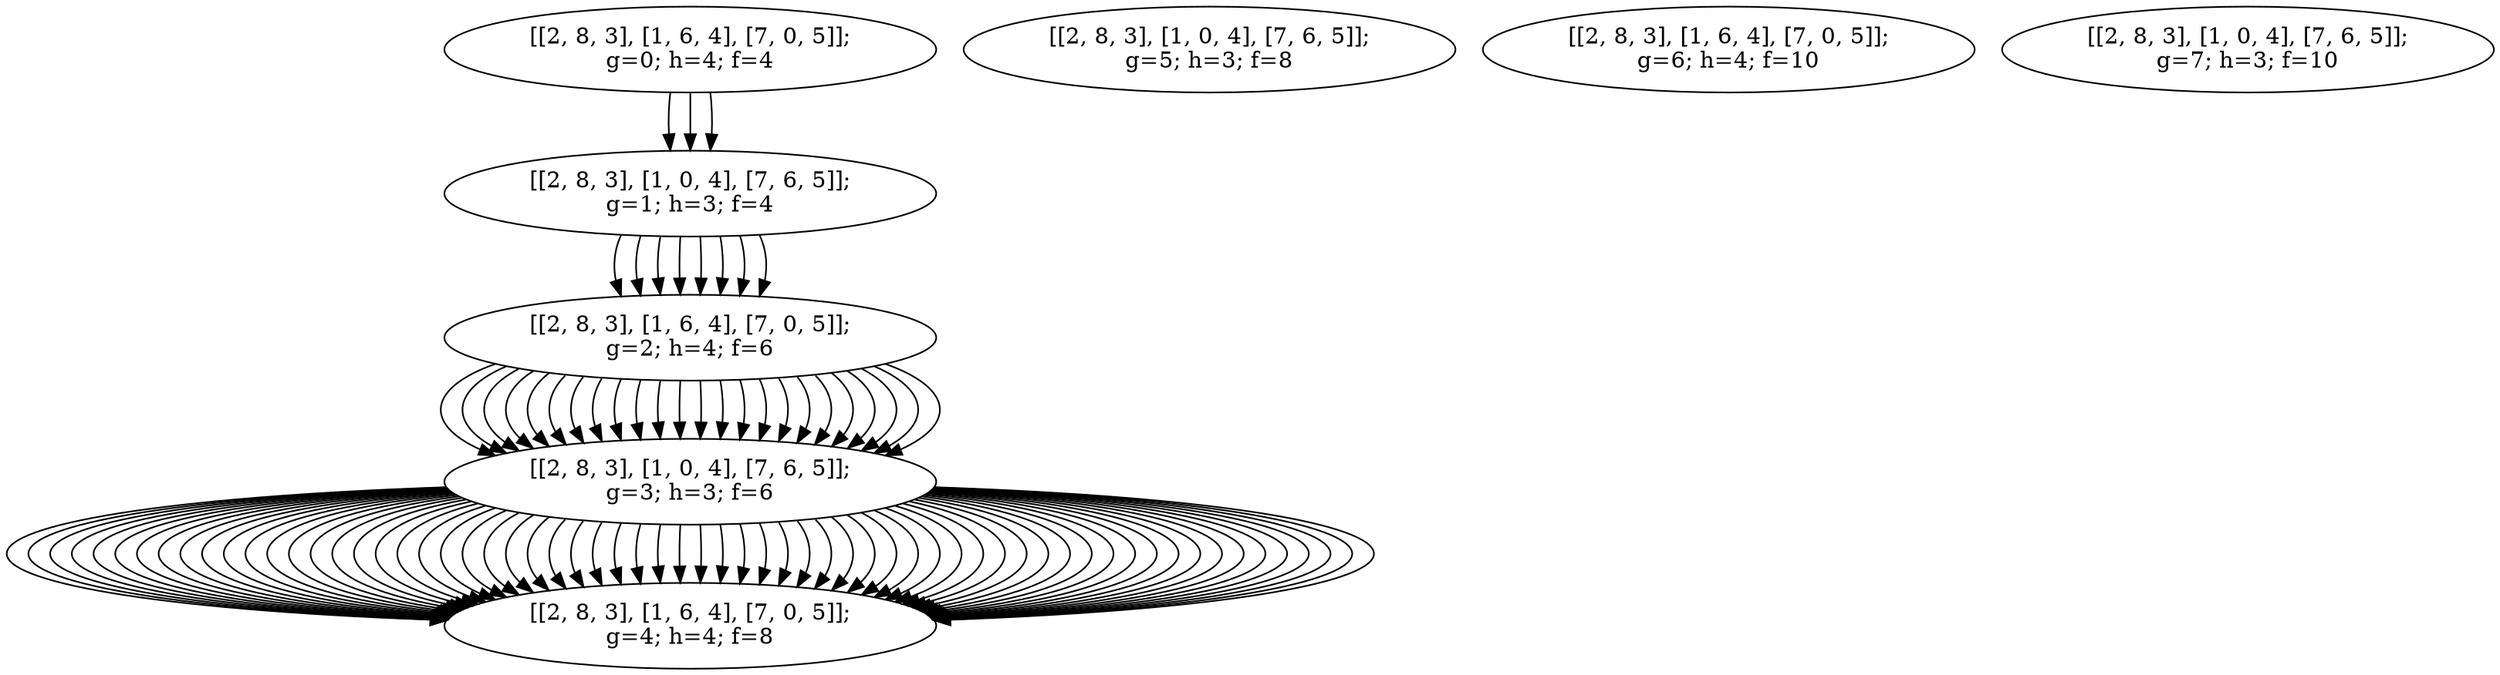 digraph G {
node0 [label="[[2, 8, 3], [1, 6, 4], [7, 0, 5]];\ng=0; h=4; f=4"];
node1 [label="[[2, 8, 3], [1, 6, 4], [0, 7, 5]];\ng=1; h=5; f=6"];
node2 [label="[[2, 8, 3], [1, 6, 4], [7, 0, 5]];\ng=2; h=4; f=6"];
node3 [label="[[2, 8, 3], [1, 6, 4], [0, 7, 5]];\ng=3; h=5; f=8"];
node4 [label="[[2, 8, 3], [1, 6, 4], [7, 0, 5]];\ng=4; h=4; f=8"];
node5 [label="[[2, 8, 3], [1, 6, 4], [0, 7, 5]];\ng=5; h=5; f=10"];
node6 [label="[[2, 8, 3], [1, 6, 4], [7, 0, 5]];\ng=6; h=4; f=10"];
node7 [label="[[2, 8, 3], [1, 6, 4], [0, 7, 5]];\ng=7; h=5; f=12"];
node7 [label="[[2, 8, 3], [1, 6, 4], [7, 5, 0]];\ng=7; h=5; f=12"];
node7 [label="[[2, 8, 3], [1, 0, 4], [7, 6, 5]];\ng=7; h=3; f=10"];
node6 [label="[[2, 8, 3], [0, 6, 4], [1, 7, 5]];\ng=6; h=5; f=11"];
node7 [label="[[2, 8, 3], [6, 0, 4], [1, 7, 5]];\ng=7; h=5; f=12"];
node7 [label="[[0, 8, 3], [2, 6, 4], [1, 7, 5]];\ng=7; h=5; f=12"];
node7 [label="[[2, 8, 3], [1, 6, 4], [0, 7, 5]];\ng=7; h=5; f=12"];
node5 [label="[[2, 8, 3], [1, 6, 4], [7, 5, 0]];\ng=5; h=5; f=10"];
node6 [label="[[2, 8, 3], [1, 6, 4], [7, 0, 5]];\ng=6; h=4; f=10"];
node7 [label="[[2, 8, 3], [1, 6, 4], [0, 7, 5]];\ng=7; h=5; f=12"];
node7 [label="[[2, 8, 3], [1, 6, 4], [7, 5, 0]];\ng=7; h=5; f=12"];
node7 [label="[[2, 8, 3], [1, 0, 4], [7, 6, 5]];\ng=7; h=3; f=10"];
node6 [label="[[2, 8, 3], [1, 6, 0], [7, 5, 4]];\ng=6; h=6; f=12"];
node7 [label="[[2, 8, 3], [1, 0, 6], [7, 5, 4]];\ng=7; h=6; f=13"];
node7 [label="[[2, 8, 0], [1, 6, 3], [7, 5, 4]];\ng=7; h=7; f=14"];
node7 [label="[[2, 8, 3], [1, 6, 4], [7, 5, 0]];\ng=7; h=5; f=12"];
node5 [label="[[2, 8, 3], [1, 0, 4], [7, 6, 5]];\ng=5; h=3; f=8"];
node6 [label="[[2, 8, 3], [0, 1, 4], [7, 6, 5]];\ng=6; h=3; f=9"];
node7 [label="[[2, 8, 3], [1, 0, 4], [7, 6, 5]];\ng=7; h=3; f=10"];
node7 [label="[[0, 8, 3], [2, 1, 4], [7, 6, 5]];\ng=7; h=3; f=10"];
node7 [label="[[2, 8, 3], [7, 1, 4], [0, 6, 5]];\ng=7; h=4; f=11"];
node6 [label="[[2, 8, 3], [1, 4, 0], [7, 6, 5]];\ng=6; h=4; f=10"];
node7 [label="[[2, 8, 3], [1, 0, 4], [7, 6, 5]];\ng=7; h=3; f=10"];
node7 [label="[[2, 8, 0], [1, 4, 3], [7, 6, 5]];\ng=7; h=5; f=12"];
node7 [label="[[2, 8, 3], [1, 4, 5], [7, 6, 0]];\ng=7; h=5; f=12"];
node6 [label="[[2, 0, 3], [1, 8, 4], [7, 6, 5]];\ng=6; h=3; f=9"];
node7 [label="[[0, 2, 3], [1, 8, 4], [7, 6, 5]];\ng=7; h=2; f=9"];
node7 [label="[[2, 3, 0], [1, 8, 4], [7, 6, 5]];\ng=7; h=4; f=11"];
node7 [label="[[2, 8, 3], [1, 0, 4], [7, 6, 5]];\ng=7; h=3; f=10"];
node6 [label="[[2, 8, 3], [1, 6, 4], [7, 0, 5]];\ng=6; h=4; f=10"];
node7 [label="[[2, 8, 3], [1, 6, 4], [0, 7, 5]];\ng=7; h=5; f=12"];
node7 [label="[[2, 8, 3], [1, 6, 4], [7, 5, 0]];\ng=7; h=5; f=12"];
node7 [label="[[2, 8, 3], [1, 0, 4], [7, 6, 5]];\ng=7; h=3; f=10"];
node4 [label="[[2, 8, 3], [0, 6, 4], [1, 7, 5]];\ng=4; h=5; f=9"];
node5 [label="[[2, 8, 3], [6, 0, 4], [1, 7, 5]];\ng=5; h=5; f=10"];
node6 [label="[[2, 8, 3], [0, 6, 4], [1, 7, 5]];\ng=6; h=5; f=11"];
node7 [label="[[2, 8, 3], [6, 0, 4], [1, 7, 5]];\ng=7; h=5; f=12"];
node7 [label="[[0, 8, 3], [2, 6, 4], [1, 7, 5]];\ng=7; h=5; f=12"];
node7 [label="[[2, 8, 3], [1, 6, 4], [0, 7, 5]];\ng=7; h=5; f=12"];
node6 [label="[[2, 8, 3], [6, 4, 0], [1, 7, 5]];\ng=6; h=6; f=12"];
node7 [label="[[2, 8, 3], [6, 0, 4], [1, 7, 5]];\ng=7; h=5; f=12"];
node7 [label="[[2, 8, 0], [6, 4, 3], [1, 7, 5]];\ng=7; h=7; f=14"];
node7 [label="[[2, 8, 3], [6, 4, 5], [1, 7, 0]];\ng=7; h=7; f=14"];
node6 [label="[[2, 0, 3], [6, 8, 4], [1, 7, 5]];\ng=6; h=5; f=11"];
node7 [label="[[0, 2, 3], [6, 8, 4], [1, 7, 5]];\ng=7; h=4; f=11"];
node7 [label="[[2, 3, 0], [6, 8, 4], [1, 7, 5]];\ng=7; h=6; f=13"];
node7 [label="[[2, 8, 3], [6, 0, 4], [1, 7, 5]];\ng=7; h=5; f=12"];
node6 [label="[[2, 8, 3], [6, 7, 4], [1, 0, 5]];\ng=6; h=5; f=11"];
node7 [label="[[2, 8, 3], [6, 7, 4], [0, 1, 5]];\ng=7; h=5; f=12"];
node7 [label="[[2, 8, 3], [6, 7, 4], [1, 5, 0]];\ng=7; h=6; f=13"];
node7 [label="[[2, 8, 3], [6, 0, 4], [1, 7, 5]];\ng=7; h=5; f=12"];
node5 [label="[[0, 8, 3], [2, 6, 4], [1, 7, 5]];\ng=5; h=5; f=10"];
node6 [label="[[8, 0, 3], [2, 6, 4], [1, 7, 5]];\ng=6; h=5; f=11"];
node7 [label="[[0, 8, 3], [2, 6, 4], [1, 7, 5]];\ng=7; h=5; f=12"];
node7 [label="[[8, 3, 0], [2, 6, 4], [1, 7, 5]];\ng=7; h=6; f=13"];
node7 [label="[[8, 6, 3], [2, 0, 4], [1, 7, 5]];\ng=7; h=5; f=12"];
node6 [label="[[2, 8, 3], [0, 6, 4], [1, 7, 5]];\ng=6; h=5; f=11"];
node7 [label="[[2, 8, 3], [6, 0, 4], [1, 7, 5]];\ng=7; h=5; f=12"];
node7 [label="[[0, 8, 3], [2, 6, 4], [1, 7, 5]];\ng=7; h=5; f=12"];
node7 [label="[[2, 8, 3], [1, 6, 4], [0, 7, 5]];\ng=7; h=5; f=12"];
node5 [label="[[2, 8, 3], [1, 6, 4], [0, 7, 5]];\ng=5; h=5; f=10"];
node6 [label="[[2, 8, 3], [1, 6, 4], [7, 0, 5]];\ng=6; h=4; f=10"];
node7 [label="[[2, 8, 3], [1, 6, 4], [0, 7, 5]];\ng=7; h=5; f=12"];
node7 [label="[[2, 8, 3], [1, 6, 4], [7, 5, 0]];\ng=7; h=5; f=12"];
node7 [label="[[2, 8, 3], [1, 0, 4], [7, 6, 5]];\ng=7; h=3; f=10"];
node6 [label="[[2, 8, 3], [0, 6, 4], [1, 7, 5]];\ng=6; h=5; f=11"];
node7 [label="[[2, 8, 3], [6, 0, 4], [1, 7, 5]];\ng=7; h=5; f=12"];
node7 [label="[[0, 8, 3], [2, 6, 4], [1, 7, 5]];\ng=7; h=5; f=12"];
node7 [label="[[2, 8, 3], [1, 6, 4], [0, 7, 5]];\ng=7; h=5; f=12"];
node3 [label="[[2, 8, 3], [1, 6, 4], [7, 5, 0]];\ng=3; h=5; f=8"];
node4 [label="[[2, 8, 3], [1, 6, 4], [7, 0, 5]];\ng=4; h=4; f=8"];
node5 [label="[[2, 8, 3], [1, 6, 4], [0, 7, 5]];\ng=5; h=5; f=10"];
node6 [label="[[2, 8, 3], [1, 6, 4], [7, 0, 5]];\ng=6; h=4; f=10"];
node7 [label="[[2, 8, 3], [1, 6, 4], [0, 7, 5]];\ng=7; h=5; f=12"];
node7 [label="[[2, 8, 3], [1, 6, 4], [7, 5, 0]];\ng=7; h=5; f=12"];
node7 [label="[[2, 8, 3], [1, 0, 4], [7, 6, 5]];\ng=7; h=3; f=10"];
node6 [label="[[2, 8, 3], [0, 6, 4], [1, 7, 5]];\ng=6; h=5; f=11"];
node7 [label="[[2, 8, 3], [6, 0, 4], [1, 7, 5]];\ng=7; h=5; f=12"];
node7 [label="[[0, 8, 3], [2, 6, 4], [1, 7, 5]];\ng=7; h=5; f=12"];
node7 [label="[[2, 8, 3], [1, 6, 4], [0, 7, 5]];\ng=7; h=5; f=12"];
node5 [label="[[2, 8, 3], [1, 6, 4], [7, 5, 0]];\ng=5; h=5; f=10"];
node6 [label="[[2, 8, 3], [1, 6, 4], [7, 0, 5]];\ng=6; h=4; f=10"];
node7 [label="[[2, 8, 3], [1, 6, 4], [0, 7, 5]];\ng=7; h=5; f=12"];
node7 [label="[[2, 8, 3], [1, 6, 4], [7, 5, 0]];\ng=7; h=5; f=12"];
node7 [label="[[2, 8, 3], [1, 0, 4], [7, 6, 5]];\ng=7; h=3; f=10"];
node6 [label="[[2, 8, 3], [1, 6, 0], [7, 5, 4]];\ng=6; h=6; f=12"];
node7 [label="[[2, 8, 3], [1, 0, 6], [7, 5, 4]];\ng=7; h=6; f=13"];
node7 [label="[[2, 8, 0], [1, 6, 3], [7, 5, 4]];\ng=7; h=7; f=14"];
node7 [label="[[2, 8, 3], [1, 6, 4], [7, 5, 0]];\ng=7; h=5; f=12"];
node5 [label="[[2, 8, 3], [1, 0, 4], [7, 6, 5]];\ng=5; h=3; f=8"];
node6 [label="[[2, 8, 3], [0, 1, 4], [7, 6, 5]];\ng=6; h=3; f=9"];
node7 [label="[[2, 8, 3], [1, 0, 4], [7, 6, 5]];\ng=7; h=3; f=10"];
node7 [label="[[0, 8, 3], [2, 1, 4], [7, 6, 5]];\ng=7; h=3; f=10"];
node7 [label="[[2, 8, 3], [7, 1, 4], [0, 6, 5]];\ng=7; h=4; f=11"];
node6 [label="[[2, 8, 3], [1, 4, 0], [7, 6, 5]];\ng=6; h=4; f=10"];
node7 [label="[[2, 8, 3], [1, 0, 4], [7, 6, 5]];\ng=7; h=3; f=10"];
node7 [label="[[2, 8, 0], [1, 4, 3], [7, 6, 5]];\ng=7; h=5; f=12"];
node7 [label="[[2, 8, 3], [1, 4, 5], [7, 6, 0]];\ng=7; h=5; f=12"];
node6 [label="[[2, 0, 3], [1, 8, 4], [7, 6, 5]];\ng=6; h=3; f=9"];
node7 [label="[[0, 2, 3], [1, 8, 4], [7, 6, 5]];\ng=7; h=2; f=9"];
node7 [label="[[2, 3, 0], [1, 8, 4], [7, 6, 5]];\ng=7; h=4; f=11"];
node7 [label="[[2, 8, 3], [1, 0, 4], [7, 6, 5]];\ng=7; h=3; f=10"];
node6 [label="[[2, 8, 3], [1, 6, 4], [7, 0, 5]];\ng=6; h=4; f=10"];
node7 [label="[[2, 8, 3], [1, 6, 4], [0, 7, 5]];\ng=7; h=5; f=12"];
node7 [label="[[2, 8, 3], [1, 6, 4], [7, 5, 0]];\ng=7; h=5; f=12"];
node7 [label="[[2, 8, 3], [1, 0, 4], [7, 6, 5]];\ng=7; h=3; f=10"];
node4 [label="[[2, 8, 3], [1, 6, 0], [7, 5, 4]];\ng=4; h=6; f=10"];
node5 [label="[[2, 8, 3], [1, 0, 6], [7, 5, 4]];\ng=5; h=6; f=11"];
node6 [label="[[2, 8, 3], [0, 1, 6], [7, 5, 4]];\ng=6; h=6; f=12"];
node7 [label="[[2, 8, 3], [1, 0, 6], [7, 5, 4]];\ng=7; h=6; f=13"];
node7 [label="[[0, 8, 3], [2, 1, 6], [7, 5, 4]];\ng=7; h=6; f=13"];
node7 [label="[[2, 8, 3], [7, 1, 6], [0, 5, 4]];\ng=7; h=7; f=14"];
node6 [label="[[2, 8, 3], [1, 6, 0], [7, 5, 4]];\ng=6; h=6; f=12"];
node7 [label="[[2, 8, 3], [1, 0, 6], [7, 5, 4]];\ng=7; h=6; f=13"];
node7 [label="[[2, 8, 0], [1, 6, 3], [7, 5, 4]];\ng=7; h=7; f=14"];
node7 [label="[[2, 8, 3], [1, 6, 4], [7, 5, 0]];\ng=7; h=5; f=12"];
node6 [label="[[2, 0, 3], [1, 8, 6], [7, 5, 4]];\ng=6; h=6; f=12"];
node7 [label="[[0, 2, 3], [1, 8, 6], [7, 5, 4]];\ng=7; h=5; f=12"];
node7 [label="[[2, 3, 0], [1, 8, 6], [7, 5, 4]];\ng=7; h=7; f=14"];
node7 [label="[[2, 8, 3], [1, 0, 6], [7, 5, 4]];\ng=7; h=6; f=13"];
node6 [label="[[2, 8, 3], [1, 5, 6], [7, 0, 4]];\ng=6; h=6; f=12"];
node7 [label="[[2, 8, 3], [1, 5, 6], [0, 7, 4]];\ng=7; h=7; f=14"];
node7 [label="[[2, 8, 3], [1, 5, 6], [7, 4, 0]];\ng=7; h=6; f=13"];
node7 [label="[[2, 8, 3], [1, 0, 6], [7, 5, 4]];\ng=7; h=6; f=13"];
node5 [label="[[2, 8, 0], [1, 6, 3], [7, 5, 4]];\ng=5; h=7; f=12"];
node6 [label="[[2, 0, 8], [1, 6, 3], [7, 5, 4]];\ng=6; h=7; f=13"];
node7 [label="[[0, 2, 8], [1, 6, 3], [7, 5, 4]];\ng=7; h=6; f=13"];
node7 [label="[[2, 8, 0], [1, 6, 3], [7, 5, 4]];\ng=7; h=7; f=14"];
node7 [label="[[2, 6, 8], [1, 0, 3], [7, 5, 4]];\ng=7; h=7; f=14"];
node6 [label="[[2, 8, 3], [1, 6, 0], [7, 5, 4]];\ng=6; h=6; f=12"];
node7 [label="[[2, 8, 3], [1, 0, 6], [7, 5, 4]];\ng=7; h=6; f=13"];
node7 [label="[[2, 8, 0], [1, 6, 3], [7, 5, 4]];\ng=7; h=7; f=14"];
node7 [label="[[2, 8, 3], [1, 6, 4], [7, 5, 0]];\ng=7; h=5; f=12"];
node5 [label="[[2, 8, 3], [1, 6, 4], [7, 5, 0]];\ng=5; h=5; f=10"];
node6 [label="[[2, 8, 3], [1, 6, 4], [7, 0, 5]];\ng=6; h=4; f=10"];
node7 [label="[[2, 8, 3], [1, 6, 4], [0, 7, 5]];\ng=7; h=5; f=12"];
node7 [label="[[2, 8, 3], [1, 6, 4], [7, 5, 0]];\ng=7; h=5; f=12"];
node7 [label="[[2, 8, 3], [1, 0, 4], [7, 6, 5]];\ng=7; h=3; f=10"];
node6 [label="[[2, 8, 3], [1, 6, 0], [7, 5, 4]];\ng=6; h=6; f=12"];
node7 [label="[[2, 8, 3], [1, 0, 6], [7, 5, 4]];\ng=7; h=6; f=13"];
node7 [label="[[2, 8, 0], [1, 6, 3], [7, 5, 4]];\ng=7; h=7; f=14"];
node7 [label="[[2, 8, 3], [1, 6, 4], [7, 5, 0]];\ng=7; h=5; f=12"];
node3 [label="[[2, 8, 3], [1, 0, 4], [7, 6, 5]];\ng=3; h=3; f=6"];
node4 [label="[[2, 8, 3], [0, 1, 4], [7, 6, 5]];\ng=4; h=3; f=7"];
node5 [label="[[2, 8, 3], [1, 0, 4], [7, 6, 5]];\ng=5; h=3; f=8"];
node6 [label="[[2, 8, 3], [0, 1, 4], [7, 6, 5]];\ng=6; h=3; f=9"];
node7 [label="[[2, 8, 3], [1, 0, 4], [7, 6, 5]];\ng=7; h=3; f=10"];
node7 [label="[[0, 8, 3], [2, 1, 4], [7, 6, 5]];\ng=7; h=3; f=10"];
node7 [label="[[2, 8, 3], [7, 1, 4], [0, 6, 5]];\ng=7; h=4; f=11"];
node6 [label="[[2, 8, 3], [1, 4, 0], [7, 6, 5]];\ng=6; h=4; f=10"];
node7 [label="[[2, 8, 3], [1, 0, 4], [7, 6, 5]];\ng=7; h=3; f=10"];
node7 [label="[[2, 8, 0], [1, 4, 3], [7, 6, 5]];\ng=7; h=5; f=12"];
node7 [label="[[2, 8, 3], [1, 4, 5], [7, 6, 0]];\ng=7; h=5; f=12"];
node6 [label="[[2, 0, 3], [1, 8, 4], [7, 6, 5]];\ng=6; h=3; f=9"];
node7 [label="[[0, 2, 3], [1, 8, 4], [7, 6, 5]];\ng=7; h=2; f=9"];
node7 [label="[[2, 3, 0], [1, 8, 4], [7, 6, 5]];\ng=7; h=4; f=11"];
node7 [label="[[2, 8, 3], [1, 0, 4], [7, 6, 5]];\ng=7; h=3; f=10"];
node6 [label="[[2, 8, 3], [1, 6, 4], [7, 0, 5]];\ng=6; h=4; f=10"];
node7 [label="[[2, 8, 3], [1, 6, 4], [0, 7, 5]];\ng=7; h=5; f=12"];
node7 [label="[[2, 8, 3], [1, 6, 4], [7, 5, 0]];\ng=7; h=5; f=12"];
node7 [label="[[2, 8, 3], [1, 0, 4], [7, 6, 5]];\ng=7; h=3; f=10"];
node5 [label="[[0, 8, 3], [2, 1, 4], [7, 6, 5]];\ng=5; h=3; f=8"];
node6 [label="[[8, 0, 3], [2, 1, 4], [7, 6, 5]];\ng=6; h=3; f=9"];
node7 [label="[[0, 8, 3], [2, 1, 4], [7, 6, 5]];\ng=7; h=3; f=10"];
node7 [label="[[8, 3, 0], [2, 1, 4], [7, 6, 5]];\ng=7; h=4; f=11"];
node7 [label="[[8, 1, 3], [2, 0, 4], [7, 6, 5]];\ng=7; h=3; f=10"];
node6 [label="[[2, 8, 3], [0, 1, 4], [7, 6, 5]];\ng=6; h=3; f=9"];
node7 [label="[[2, 8, 3], [1, 0, 4], [7, 6, 5]];\ng=7; h=3; f=10"];
node7 [label="[[0, 8, 3], [2, 1, 4], [7, 6, 5]];\ng=7; h=3; f=10"];
node7 [label="[[2, 8, 3], [7, 1, 4], [0, 6, 5]];\ng=7; h=4; f=11"];
node5 [label="[[2, 8, 3], [7, 1, 4], [0, 6, 5]];\ng=5; h=4; f=9"];
node6 [label="[[2, 8, 3], [7, 1, 4], [6, 0, 5]];\ng=6; h=5; f=11"];
node7 [label="[[2, 8, 3], [7, 1, 4], [0, 6, 5]];\ng=7; h=4; f=11"];
node7 [label="[[2, 8, 3], [7, 1, 4], [6, 5, 0]];\ng=7; h=6; f=13"];
node7 [label="[[2, 8, 3], [7, 0, 4], [6, 1, 5]];\ng=7; h=5; f=12"];
node6 [label="[[2, 8, 3], [0, 1, 4], [7, 6, 5]];\ng=6; h=3; f=9"];
node7 [label="[[2, 8, 3], [1, 0, 4], [7, 6, 5]];\ng=7; h=3; f=10"];
node7 [label="[[0, 8, 3], [2, 1, 4], [7, 6, 5]];\ng=7; h=3; f=10"];
node7 [label="[[2, 8, 3], [7, 1, 4], [0, 6, 5]];\ng=7; h=4; f=11"];
node4 [label="[[2, 8, 3], [1, 4, 0], [7, 6, 5]];\ng=4; h=4; f=8"];
node5 [label="[[2, 8, 3], [1, 0, 4], [7, 6, 5]];\ng=5; h=3; f=8"];
node6 [label="[[2, 8, 3], [0, 1, 4], [7, 6, 5]];\ng=6; h=3; f=9"];
node7 [label="[[2, 8, 3], [1, 0, 4], [7, 6, 5]];\ng=7; h=3; f=10"];
node7 [label="[[0, 8, 3], [2, 1, 4], [7, 6, 5]];\ng=7; h=3; f=10"];
node7 [label="[[2, 8, 3], [7, 1, 4], [0, 6, 5]];\ng=7; h=4; f=11"];
node6 [label="[[2, 8, 3], [1, 4, 0], [7, 6, 5]];\ng=6; h=4; f=10"];
node7 [label="[[2, 8, 3], [1, 0, 4], [7, 6, 5]];\ng=7; h=3; f=10"];
node7 [label="[[2, 8, 0], [1, 4, 3], [7, 6, 5]];\ng=7; h=5; f=12"];
node7 [label="[[2, 8, 3], [1, 4, 5], [7, 6, 0]];\ng=7; h=5; f=12"];
node6 [label="[[2, 0, 3], [1, 8, 4], [7, 6, 5]];\ng=6; h=3; f=9"];
node7 [label="[[0, 2, 3], [1, 8, 4], [7, 6, 5]];\ng=7; h=2; f=9"];
node7 [label="[[2, 3, 0], [1, 8, 4], [7, 6, 5]];\ng=7; h=4; f=11"];
node7 [label="[[2, 8, 3], [1, 0, 4], [7, 6, 5]];\ng=7; h=3; f=10"];
node6 [label="[[2, 8, 3], [1, 6, 4], [7, 0, 5]];\ng=6; h=4; f=10"];
node7 [label="[[2, 8, 3], [1, 6, 4], [0, 7, 5]];\ng=7; h=5; f=12"];
node7 [label="[[2, 8, 3], [1, 6, 4], [7, 5, 0]];\ng=7; h=5; f=12"];
node7 [label="[[2, 8, 3], [1, 0, 4], [7, 6, 5]];\ng=7; h=3; f=10"];
node5 [label="[[2, 8, 0], [1, 4, 3], [7, 6, 5]];\ng=5; h=5; f=10"];
node6 [label="[[2, 0, 8], [1, 4, 3], [7, 6, 5]];\ng=6; h=5; f=11"];
node7 [label="[[0, 2, 8], [1, 4, 3], [7, 6, 5]];\ng=7; h=4; f=11"];
node7 [label="[[2, 8, 0], [1, 4, 3], [7, 6, 5]];\ng=7; h=5; f=12"];
node7 [label="[[2, 4, 8], [1, 0, 3], [7, 6, 5]];\ng=7; h=5; f=12"];
node6 [label="[[2, 8, 3], [1, 4, 0], [7, 6, 5]];\ng=6; h=4; f=10"];
node7 [label="[[2, 8, 3], [1, 0, 4], [7, 6, 5]];\ng=7; h=3; f=10"];
node7 [label="[[2, 8, 0], [1, 4, 3], [7, 6, 5]];\ng=7; h=5; f=12"];
node7 [label="[[2, 8, 3], [1, 4, 5], [7, 6, 0]];\ng=7; h=5; f=12"];
node5 [label="[[2, 8, 3], [1, 4, 5], [7, 6, 0]];\ng=5; h=5; f=10"];
node6 [label="[[2, 8, 3], [1, 4, 5], [7, 0, 6]];\ng=6; h=6; f=12"];
node7 [label="[[2, 8, 3], [1, 4, 5], [0, 7, 6]];\ng=7; h=7; f=14"];
node7 [label="[[2, 8, 3], [1, 4, 5], [7, 6, 0]];\ng=7; h=5; f=12"];
node7 [label="[[2, 8, 3], [1, 0, 5], [7, 4, 6]];\ng=7; h=6; f=13"];
node6 [label="[[2, 8, 3], [1, 4, 0], [7, 6, 5]];\ng=6; h=4; f=10"];
node7 [label="[[2, 8, 3], [1, 0, 4], [7, 6, 5]];\ng=7; h=3; f=10"];
node7 [label="[[2, 8, 0], [1, 4, 3], [7, 6, 5]];\ng=7; h=5; f=12"];
node7 [label="[[2, 8, 3], [1, 4, 5], [7, 6, 0]];\ng=7; h=5; f=12"];
node4 [label="[[2, 0, 3], [1, 8, 4], [7, 6, 5]];\ng=4; h=3; f=7"];
node5 [label="[[0, 2, 3], [1, 8, 4], [7, 6, 5]];\ng=5; h=2; f=7"];
node6 [label="[[2, 0, 3], [1, 8, 4], [7, 6, 5]];\ng=6; h=3; f=9"];
node7 [label="[[0, 2, 3], [1, 8, 4], [7, 6, 5]];\ng=7; h=2; f=9"];
node7 [label="[[2, 3, 0], [1, 8, 4], [7, 6, 5]];\ng=7; h=4; f=11"];
node7 [label="[[2, 8, 3], [1, 0, 4], [7, 6, 5]];\ng=7; h=3; f=10"];
node6 [label="[[1, 2, 3], [0, 8, 4], [7, 6, 5]];\ng=6; h=1; f=7"];
node7 [label="[[1, 2, 3], [8, 0, 4], [7, 6, 5]];\ng=7; h=0; f=7"];
node7 [label="[[0, 2, 3], [1, 8, 4], [7, 6, 5]];\ng=7; h=2; f=9"];
node7 [label="[[1, 2, 3], [7, 8, 4], [0, 6, 5]];\ng=7; h=2; f=9"];
node5 [label="[[2, 3, 0], [1, 8, 4], [7, 6, 5]];\ng=5; h=4; f=9"];
node6 [label="[[2, 0, 3], [1, 8, 4], [7, 6, 5]];\ng=6; h=3; f=9"];
node7 [label="[[0, 2, 3], [1, 8, 4], [7, 6, 5]];\ng=7; h=2; f=9"];
node7 [label="[[2, 3, 0], [1, 8, 4], [7, 6, 5]];\ng=7; h=4; f=11"];
node7 [label="[[2, 8, 3], [1, 0, 4], [7, 6, 5]];\ng=7; h=3; f=10"];
node6 [label="[[2, 3, 4], [1, 8, 0], [7, 6, 5]];\ng=6; h=5; f=11"];
node7 [label="[[2, 3, 4], [1, 0, 8], [7, 6, 5]];\ng=7; h=5; f=12"];
node7 [label="[[2, 3, 0], [1, 8, 4], [7, 6, 5]];\ng=7; h=4; f=11"];
node7 [label="[[2, 3, 4], [1, 8, 5], [7, 6, 0]];\ng=7; h=6; f=13"];
node5 [label="[[2, 8, 3], [1, 0, 4], [7, 6, 5]];\ng=5; h=3; f=8"];
node6 [label="[[2, 8, 3], [0, 1, 4], [7, 6, 5]];\ng=6; h=3; f=9"];
node7 [label="[[2, 8, 3], [1, 0, 4], [7, 6, 5]];\ng=7; h=3; f=10"];
node7 [label="[[0, 8, 3], [2, 1, 4], [7, 6, 5]];\ng=7; h=3; f=10"];
node7 [label="[[2, 8, 3], [7, 1, 4], [0, 6, 5]];\ng=7; h=4; f=11"];
node6 [label="[[2, 8, 3], [1, 4, 0], [7, 6, 5]];\ng=6; h=4; f=10"];
node7 [label="[[2, 8, 3], [1, 0, 4], [7, 6, 5]];\ng=7; h=3; f=10"];
node7 [label="[[2, 8, 0], [1, 4, 3], [7, 6, 5]];\ng=7; h=5; f=12"];
node7 [label="[[2, 8, 3], [1, 4, 5], [7, 6, 0]];\ng=7; h=5; f=12"];
node6 [label="[[2, 0, 3], [1, 8, 4], [7, 6, 5]];\ng=6; h=3; f=9"];
node7 [label="[[0, 2, 3], [1, 8, 4], [7, 6, 5]];\ng=7; h=2; f=9"];
node7 [label="[[2, 3, 0], [1, 8, 4], [7, 6, 5]];\ng=7; h=4; f=11"];
node7 [label="[[2, 8, 3], [1, 0, 4], [7, 6, 5]];\ng=7; h=3; f=10"];
node6 [label="[[2, 8, 3], [1, 6, 4], [7, 0, 5]];\ng=6; h=4; f=10"];
node7 [label="[[2, 8, 3], [1, 6, 4], [0, 7, 5]];\ng=7; h=5; f=12"];
node7 [label="[[2, 8, 3], [1, 6, 4], [7, 5, 0]];\ng=7; h=5; f=12"];
node7 [label="[[2, 8, 3], [1, 0, 4], [7, 6, 5]];\ng=7; h=3; f=10"];
node4 [label="[[2, 8, 3], [1, 6, 4], [7, 0, 5]];\ng=4; h=4; f=8"];
node5 [label="[[2, 8, 3], [1, 6, 4], [0, 7, 5]];\ng=5; h=5; f=10"];
node6 [label="[[2, 8, 3], [1, 6, 4], [7, 0, 5]];\ng=6; h=4; f=10"];
node7 [label="[[2, 8, 3], [1, 6, 4], [0, 7, 5]];\ng=7; h=5; f=12"];
node7 [label="[[2, 8, 3], [1, 6, 4], [7, 5, 0]];\ng=7; h=5; f=12"];
node7 [label="[[2, 8, 3], [1, 0, 4], [7, 6, 5]];\ng=7; h=3; f=10"];
node6 [label="[[2, 8, 3], [0, 6, 4], [1, 7, 5]];\ng=6; h=5; f=11"];
node7 [label="[[2, 8, 3], [6, 0, 4], [1, 7, 5]];\ng=7; h=5; f=12"];
node7 [label="[[0, 8, 3], [2, 6, 4], [1, 7, 5]];\ng=7; h=5; f=12"];
node7 [label="[[2, 8, 3], [1, 6, 4], [0, 7, 5]];\ng=7; h=5; f=12"];
node5 [label="[[2, 8, 3], [1, 6, 4], [7, 5, 0]];\ng=5; h=5; f=10"];
node6 [label="[[2, 8, 3], [1, 6, 4], [7, 0, 5]];\ng=6; h=4; f=10"];
node7 [label="[[2, 8, 3], [1, 6, 4], [0, 7, 5]];\ng=7; h=5; f=12"];
node7 [label="[[2, 8, 3], [1, 6, 4], [7, 5, 0]];\ng=7; h=5; f=12"];
node7 [label="[[2, 8, 3], [1, 0, 4], [7, 6, 5]];\ng=7; h=3; f=10"];
node6 [label="[[2, 8, 3], [1, 6, 0], [7, 5, 4]];\ng=6; h=6; f=12"];
node7 [label="[[2, 8, 3], [1, 0, 6], [7, 5, 4]];\ng=7; h=6; f=13"];
node7 [label="[[2, 8, 0], [1, 6, 3], [7, 5, 4]];\ng=7; h=7; f=14"];
node7 [label="[[2, 8, 3], [1, 6, 4], [7, 5, 0]];\ng=7; h=5; f=12"];
node5 [label="[[2, 8, 3], [1, 0, 4], [7, 6, 5]];\ng=5; h=3; f=8"];
node6 [label="[[2, 8, 3], [0, 1, 4], [7, 6, 5]];\ng=6; h=3; f=9"];
node7 [label="[[2, 8, 3], [1, 0, 4], [7, 6, 5]];\ng=7; h=3; f=10"];
node7 [label="[[0, 8, 3], [2, 1, 4], [7, 6, 5]];\ng=7; h=3; f=10"];
node7 [label="[[2, 8, 3], [7, 1, 4], [0, 6, 5]];\ng=7; h=4; f=11"];
node6 [label="[[2, 8, 3], [1, 4, 0], [7, 6, 5]];\ng=6; h=4; f=10"];
node7 [label="[[2, 8, 3], [1, 0, 4], [7, 6, 5]];\ng=7; h=3; f=10"];
node7 [label="[[2, 8, 0], [1, 4, 3], [7, 6, 5]];\ng=7; h=5; f=12"];
node7 [label="[[2, 8, 3], [1, 4, 5], [7, 6, 0]];\ng=7; h=5; f=12"];
node6 [label="[[2, 0, 3], [1, 8, 4], [7, 6, 5]];\ng=6; h=3; f=9"];
node7 [label="[[0, 2, 3], [1, 8, 4], [7, 6, 5]];\ng=7; h=2; f=9"];
node7 [label="[[2, 3, 0], [1, 8, 4], [7, 6, 5]];\ng=7; h=4; f=11"];
node7 [label="[[2, 8, 3], [1, 0, 4], [7, 6, 5]];\ng=7; h=3; f=10"];
node6 [label="[[2, 8, 3], [1, 6, 4], [7, 0, 5]];\ng=6; h=4; f=10"];
node7 [label="[[2, 8, 3], [1, 6, 4], [0, 7, 5]];\ng=7; h=5; f=12"];
node7 [label="[[2, 8, 3], [1, 6, 4], [7, 5, 0]];\ng=7; h=5; f=12"];
node7 [label="[[2, 8, 3], [1, 0, 4], [7, 6, 5]];\ng=7; h=3; f=10"];
node2 [label="[[2, 8, 3], [0, 6, 4], [1, 7, 5]];\ng=2; h=5; f=7"];
node3 [label="[[2, 8, 3], [6, 0, 4], [1, 7, 5]];\ng=3; h=5; f=8"];
node4 [label="[[2, 8, 3], [0, 6, 4], [1, 7, 5]];\ng=4; h=5; f=9"];
node5 [label="[[2, 8, 3], [6, 0, 4], [1, 7, 5]];\ng=5; h=5; f=10"];
node6 [label="[[2, 8, 3], [0, 6, 4], [1, 7, 5]];\ng=6; h=5; f=11"];
node7 [label="[[2, 8, 3], [6, 0, 4], [1, 7, 5]];\ng=7; h=5; f=12"];
node7 [label="[[0, 8, 3], [2, 6, 4], [1, 7, 5]];\ng=7; h=5; f=12"];
node7 [label="[[2, 8, 3], [1, 6, 4], [0, 7, 5]];\ng=7; h=5; f=12"];
node6 [label="[[2, 8, 3], [6, 4, 0], [1, 7, 5]];\ng=6; h=6; f=12"];
node7 [label="[[2, 8, 3], [6, 0, 4], [1, 7, 5]];\ng=7; h=5; f=12"];
node7 [label="[[2, 8, 0], [6, 4, 3], [1, 7, 5]];\ng=7; h=7; f=14"];
node7 [label="[[2, 8, 3], [6, 4, 5], [1, 7, 0]];\ng=7; h=7; f=14"];
node6 [label="[[2, 0, 3], [6, 8, 4], [1, 7, 5]];\ng=6; h=5; f=11"];
node7 [label="[[0, 2, 3], [6, 8, 4], [1, 7, 5]];\ng=7; h=4; f=11"];
node7 [label="[[2, 3, 0], [6, 8, 4], [1, 7, 5]];\ng=7; h=6; f=13"];
node7 [label="[[2, 8, 3], [6, 0, 4], [1, 7, 5]];\ng=7; h=5; f=12"];
node6 [label="[[2, 8, 3], [6, 7, 4], [1, 0, 5]];\ng=6; h=5; f=11"];
node7 [label="[[2, 8, 3], [6, 7, 4], [0, 1, 5]];\ng=7; h=5; f=12"];
node7 [label="[[2, 8, 3], [6, 7, 4], [1, 5, 0]];\ng=7; h=6; f=13"];
node7 [label="[[2, 8, 3], [6, 0, 4], [1, 7, 5]];\ng=7; h=5; f=12"];
node5 [label="[[0, 8, 3], [2, 6, 4], [1, 7, 5]];\ng=5; h=5; f=10"];
node6 [label="[[8, 0, 3], [2, 6, 4], [1, 7, 5]];\ng=6; h=5; f=11"];
node7 [label="[[0, 8, 3], [2, 6, 4], [1, 7, 5]];\ng=7; h=5; f=12"];
node7 [label="[[8, 3, 0], [2, 6, 4], [1, 7, 5]];\ng=7; h=6; f=13"];
node7 [label="[[8, 6, 3], [2, 0, 4], [1, 7, 5]];\ng=7; h=5; f=12"];
node6 [label="[[2, 8, 3], [0, 6, 4], [1, 7, 5]];\ng=6; h=5; f=11"];
node7 [label="[[2, 8, 3], [6, 0, 4], [1, 7, 5]];\ng=7; h=5; f=12"];
node7 [label="[[0, 8, 3], [2, 6, 4], [1, 7, 5]];\ng=7; h=5; f=12"];
node7 [label="[[2, 8, 3], [1, 6, 4], [0, 7, 5]];\ng=7; h=5; f=12"];
node5 [label="[[2, 8, 3], [1, 6, 4], [0, 7, 5]];\ng=5; h=5; f=10"];
node6 [label="[[2, 8, 3], [1, 6, 4], [7, 0, 5]];\ng=6; h=4; f=10"];
node7 [label="[[2, 8, 3], [1, 6, 4], [0, 7, 5]];\ng=7; h=5; f=12"];
node7 [label="[[2, 8, 3], [1, 6, 4], [7, 5, 0]];\ng=7; h=5; f=12"];
node7 [label="[[2, 8, 3], [1, 0, 4], [7, 6, 5]];\ng=7; h=3; f=10"];
node6 [label="[[2, 8, 3], [0, 6, 4], [1, 7, 5]];\ng=6; h=5; f=11"];
node7 [label="[[2, 8, 3], [6, 0, 4], [1, 7, 5]];\ng=7; h=5; f=12"];
node7 [label="[[0, 8, 3], [2, 6, 4], [1, 7, 5]];\ng=7; h=5; f=12"];
node7 [label="[[2, 8, 3], [1, 6, 4], [0, 7, 5]];\ng=7; h=5; f=12"];
node4 [label="[[2, 8, 3], [6, 4, 0], [1, 7, 5]];\ng=4; h=6; f=10"];
node5 [label="[[2, 8, 3], [6, 0, 4], [1, 7, 5]];\ng=5; h=5; f=10"];
node6 [label="[[2, 8, 3], [0, 6, 4], [1, 7, 5]];\ng=6; h=5; f=11"];
node7 [label="[[2, 8, 3], [6, 0, 4], [1, 7, 5]];\ng=7; h=5; f=12"];
node7 [label="[[0, 8, 3], [2, 6, 4], [1, 7, 5]];\ng=7; h=5; f=12"];
node7 [label="[[2, 8, 3], [1, 6, 4], [0, 7, 5]];\ng=7; h=5; f=12"];
node6 [label="[[2, 8, 3], [6, 4, 0], [1, 7, 5]];\ng=6; h=6; f=12"];
node7 [label="[[2, 8, 3], [6, 0, 4], [1, 7, 5]];\ng=7; h=5; f=12"];
node7 [label="[[2, 8, 0], [6, 4, 3], [1, 7, 5]];\ng=7; h=7; f=14"];
node7 [label="[[2, 8, 3], [6, 4, 5], [1, 7, 0]];\ng=7; h=7; f=14"];
node6 [label="[[2, 0, 3], [6, 8, 4], [1, 7, 5]];\ng=6; h=5; f=11"];
node7 [label="[[0, 2, 3], [6, 8, 4], [1, 7, 5]];\ng=7; h=4; f=11"];
node7 [label="[[2, 3, 0], [6, 8, 4], [1, 7, 5]];\ng=7; h=6; f=13"];
node7 [label="[[2, 8, 3], [6, 0, 4], [1, 7, 5]];\ng=7; h=5; f=12"];
node6 [label="[[2, 8, 3], [6, 7, 4], [1, 0, 5]];\ng=6; h=5; f=11"];
node7 [label="[[2, 8, 3], [6, 7, 4], [0, 1, 5]];\ng=7; h=5; f=12"];
node7 [label="[[2, 8, 3], [6, 7, 4], [1, 5, 0]];\ng=7; h=6; f=13"];
node7 [label="[[2, 8, 3], [6, 0, 4], [1, 7, 5]];\ng=7; h=5; f=12"];
node5 [label="[[2, 8, 0], [6, 4, 3], [1, 7, 5]];\ng=5; h=7; f=12"];
node6 [label="[[2, 0, 8], [6, 4, 3], [1, 7, 5]];\ng=6; h=7; f=13"];
node7 [label="[[0, 2, 8], [6, 4, 3], [1, 7, 5]];\ng=7; h=6; f=13"];
node7 [label="[[2, 8, 0], [6, 4, 3], [1, 7, 5]];\ng=7; h=7; f=14"];
node7 [label="[[2, 4, 8], [6, 0, 3], [1, 7, 5]];\ng=7; h=7; f=14"];
node6 [label="[[2, 8, 3], [6, 4, 0], [1, 7, 5]];\ng=6; h=6; f=12"];
node7 [label="[[2, 8, 3], [6, 0, 4], [1, 7, 5]];\ng=7; h=5; f=12"];
node7 [label="[[2, 8, 0], [6, 4, 3], [1, 7, 5]];\ng=7; h=7; f=14"];
node7 [label="[[2, 8, 3], [6, 4, 5], [1, 7, 0]];\ng=7; h=7; f=14"];
node5 [label="[[2, 8, 3], [6, 4, 5], [1, 7, 0]];\ng=5; h=7; f=12"];
node6 [label="[[2, 8, 3], [6, 4, 5], [1, 0, 7]];\ng=6; h=7; f=13"];
node7 [label="[[2, 8, 3], [6, 4, 5], [0, 1, 7]];\ng=7; h=7; f=14"];
node7 [label="[[2, 8, 3], [6, 4, 5], [1, 7, 0]];\ng=7; h=7; f=14"];
node7 [label="[[2, 8, 3], [6, 0, 5], [1, 4, 7]];\ng=7; h=7; f=14"];
node6 [label="[[2, 8, 3], [6, 4, 0], [1, 7, 5]];\ng=6; h=6; f=12"];
node7 [label="[[2, 8, 3], [6, 0, 4], [1, 7, 5]];\ng=7; h=5; f=12"];
node7 [label="[[2, 8, 0], [6, 4, 3], [1, 7, 5]];\ng=7; h=7; f=14"];
node7 [label="[[2, 8, 3], [6, 4, 5], [1, 7, 0]];\ng=7; h=7; f=14"];
node4 [label="[[2, 0, 3], [6, 8, 4], [1, 7, 5]];\ng=4; h=5; f=9"];
node5 [label="[[0, 2, 3], [6, 8, 4], [1, 7, 5]];\ng=5; h=4; f=9"];
node6 [label="[[2, 0, 3], [6, 8, 4], [1, 7, 5]];\ng=6; h=5; f=11"];
node7 [label="[[0, 2, 3], [6, 8, 4], [1, 7, 5]];\ng=7; h=4; f=11"];
node7 [label="[[2, 3, 0], [6, 8, 4], [1, 7, 5]];\ng=7; h=6; f=13"];
node7 [label="[[2, 8, 3], [6, 0, 4], [1, 7, 5]];\ng=7; h=5; f=12"];
node6 [label="[[6, 2, 3], [0, 8, 4], [1, 7, 5]];\ng=6; h=4; f=10"];
node7 [label="[[6, 2, 3], [8, 0, 4], [1, 7, 5]];\ng=7; h=3; f=10"];
node7 [label="[[0, 2, 3], [6, 8, 4], [1, 7, 5]];\ng=7; h=4; f=11"];
node7 [label="[[6, 2, 3], [1, 8, 4], [0, 7, 5]];\ng=7; h=4; f=11"];
node5 [label="[[2, 3, 0], [6, 8, 4], [1, 7, 5]];\ng=5; h=6; f=11"];
node6 [label="[[2, 0, 3], [6, 8, 4], [1, 7, 5]];\ng=6; h=5; f=11"];
node7 [label="[[0, 2, 3], [6, 8, 4], [1, 7, 5]];\ng=7; h=4; f=11"];
node7 [label="[[2, 3, 0], [6, 8, 4], [1, 7, 5]];\ng=7; h=6; f=13"];
node7 [label="[[2, 8, 3], [6, 0, 4], [1, 7, 5]];\ng=7; h=5; f=12"];
node6 [label="[[2, 3, 4], [6, 8, 0], [1, 7, 5]];\ng=6; h=7; f=13"];
node7 [label="[[2, 3, 4], [6, 0, 8], [1, 7, 5]];\ng=7; h=7; f=14"];
node7 [label="[[2, 3, 0], [6, 8, 4], [1, 7, 5]];\ng=7; h=6; f=13"];
node7 [label="[[2, 3, 4], [6, 8, 5], [1, 7, 0]];\ng=7; h=8; f=15"];
node5 [label="[[2, 8, 3], [6, 0, 4], [1, 7, 5]];\ng=5; h=5; f=10"];
node6 [label="[[2, 8, 3], [0, 6, 4], [1, 7, 5]];\ng=6; h=5; f=11"];
node7 [label="[[2, 8, 3], [6, 0, 4], [1, 7, 5]];\ng=7; h=5; f=12"];
node7 [label="[[0, 8, 3], [2, 6, 4], [1, 7, 5]];\ng=7; h=5; f=12"];
node7 [label="[[2, 8, 3], [1, 6, 4], [0, 7, 5]];\ng=7; h=5; f=12"];
node6 [label="[[2, 8, 3], [6, 4, 0], [1, 7, 5]];\ng=6; h=6; f=12"];
node7 [label="[[2, 8, 3], [6, 0, 4], [1, 7, 5]];\ng=7; h=5; f=12"];
node7 [label="[[2, 8, 0], [6, 4, 3], [1, 7, 5]];\ng=7; h=7; f=14"];
node7 [label="[[2, 8, 3], [6, 4, 5], [1, 7, 0]];\ng=7; h=7; f=14"];
node6 [label="[[2, 0, 3], [6, 8, 4], [1, 7, 5]];\ng=6; h=5; f=11"];
node7 [label="[[0, 2, 3], [6, 8, 4], [1, 7, 5]];\ng=7; h=4; f=11"];
node7 [label="[[2, 3, 0], [6, 8, 4], [1, 7, 5]];\ng=7; h=6; f=13"];
node7 [label="[[2, 8, 3], [6, 0, 4], [1, 7, 5]];\ng=7; h=5; f=12"];
node6 [label="[[2, 8, 3], [6, 7, 4], [1, 0, 5]];\ng=6; h=5; f=11"];
node7 [label="[[2, 8, 3], [6, 7, 4], [0, 1, 5]];\ng=7; h=5; f=12"];
node7 [label="[[2, 8, 3], [6, 7, 4], [1, 5, 0]];\ng=7; h=6; f=13"];
node7 [label="[[2, 8, 3], [6, 0, 4], [1, 7, 5]];\ng=7; h=5; f=12"];
node4 [label="[[2, 8, 3], [6, 7, 4], [1, 0, 5]];\ng=4; h=5; f=9"];
node5 [label="[[2, 8, 3], [6, 7, 4], [0, 1, 5]];\ng=5; h=5; f=10"];
node6 [label="[[2, 8, 3], [6, 7, 4], [1, 0, 5]];\ng=6; h=5; f=11"];
node7 [label="[[2, 8, 3], [6, 7, 4], [0, 1, 5]];\ng=7; h=5; f=12"];
node7 [label="[[2, 8, 3], [6, 7, 4], [1, 5, 0]];\ng=7; h=6; f=13"];
node7 [label="[[2, 8, 3], [6, 0, 4], [1, 7, 5]];\ng=7; h=5; f=12"];
node6 [label="[[2, 8, 3], [0, 7, 4], [6, 1, 5]];\ng=6; h=5; f=11"];
node7 [label="[[2, 8, 3], [7, 0, 4], [6, 1, 5]];\ng=7; h=5; f=12"];
node7 [label="[[0, 8, 3], [2, 7, 4], [6, 1, 5]];\ng=7; h=5; f=12"];
node7 [label="[[2, 8, 3], [6, 7, 4], [0, 1, 5]];\ng=7; h=5; f=12"];
node5 [label="[[2, 8, 3], [6, 7, 4], [1, 5, 0]];\ng=5; h=6; f=11"];
node6 [label="[[2, 8, 3], [6, 7, 4], [1, 0, 5]];\ng=6; h=5; f=11"];
node7 [label="[[2, 8, 3], [6, 7, 4], [0, 1, 5]];\ng=7; h=5; f=12"];
node7 [label="[[2, 8, 3], [6, 7, 4], [1, 5, 0]];\ng=7; h=6; f=13"];
node7 [label="[[2, 8, 3], [6, 0, 4], [1, 7, 5]];\ng=7; h=5; f=12"];
node6 [label="[[2, 8, 3], [6, 7, 0], [1, 5, 4]];\ng=6; h=7; f=13"];
node7 [label="[[2, 8, 3], [6, 0, 7], [1, 5, 4]];\ng=7; h=7; f=14"];
node7 [label="[[2, 8, 0], [6, 7, 3], [1, 5, 4]];\ng=7; h=8; f=15"];
node7 [label="[[2, 8, 3], [6, 7, 4], [1, 5, 0]];\ng=7; h=6; f=13"];
node5 [label="[[2, 8, 3], [6, 0, 4], [1, 7, 5]];\ng=5; h=5; f=10"];
node6 [label="[[2, 8, 3], [0, 6, 4], [1, 7, 5]];\ng=6; h=5; f=11"];
node7 [label="[[2, 8, 3], [6, 0, 4], [1, 7, 5]];\ng=7; h=5; f=12"];
node7 [label="[[0, 8, 3], [2, 6, 4], [1, 7, 5]];\ng=7; h=5; f=12"];
node7 [label="[[2, 8, 3], [1, 6, 4], [0, 7, 5]];\ng=7; h=5; f=12"];
node6 [label="[[2, 8, 3], [6, 4, 0], [1, 7, 5]];\ng=6; h=6; f=12"];
node7 [label="[[2, 8, 3], [6, 0, 4], [1, 7, 5]];\ng=7; h=5; f=12"];
node7 [label="[[2, 8, 0], [6, 4, 3], [1, 7, 5]];\ng=7; h=7; f=14"];
node7 [label="[[2, 8, 3], [6, 4, 5], [1, 7, 0]];\ng=7; h=7; f=14"];
node6 [label="[[2, 0, 3], [6, 8, 4], [1, 7, 5]];\ng=6; h=5; f=11"];
node7 [label="[[0, 2, 3], [6, 8, 4], [1, 7, 5]];\ng=7; h=4; f=11"];
node7 [label="[[2, 3, 0], [6, 8, 4], [1, 7, 5]];\ng=7; h=6; f=13"];
node7 [label="[[2, 8, 3], [6, 0, 4], [1, 7, 5]];\ng=7; h=5; f=12"];
node6 [label="[[2, 8, 3], [6, 7, 4], [1, 0, 5]];\ng=6; h=5; f=11"];
node7 [label="[[2, 8, 3], [6, 7, 4], [0, 1, 5]];\ng=7; h=5; f=12"];
node7 [label="[[2, 8, 3], [6, 7, 4], [1, 5, 0]];\ng=7; h=6; f=13"];
node7 [label="[[2, 8, 3], [6, 0, 4], [1, 7, 5]];\ng=7; h=5; f=12"];
node3 [label="[[0, 8, 3], [2, 6, 4], [1, 7, 5]];\ng=3; h=5; f=8"];
node4 [label="[[8, 0, 3], [2, 6, 4], [1, 7, 5]];\ng=4; h=5; f=9"];
node5 [label="[[0, 8, 3], [2, 6, 4], [1, 7, 5]];\ng=5; h=5; f=10"];
node6 [label="[[8, 0, 3], [2, 6, 4], [1, 7, 5]];\ng=6; h=5; f=11"];
node7 [label="[[0, 8, 3], [2, 6, 4], [1, 7, 5]];\ng=7; h=5; f=12"];
node7 [label="[[8, 3, 0], [2, 6, 4], [1, 7, 5]];\ng=7; h=6; f=13"];
node7 [label="[[8, 6, 3], [2, 0, 4], [1, 7, 5]];\ng=7; h=5; f=12"];
node6 [label="[[2, 8, 3], [0, 6, 4], [1, 7, 5]];\ng=6; h=5; f=11"];
node7 [label="[[2, 8, 3], [6, 0, 4], [1, 7, 5]];\ng=7; h=5; f=12"];
node7 [label="[[0, 8, 3], [2, 6, 4], [1, 7, 5]];\ng=7; h=5; f=12"];
node7 [label="[[2, 8, 3], [1, 6, 4], [0, 7, 5]];\ng=7; h=5; f=12"];
node5 [label="[[8, 3, 0], [2, 6, 4], [1, 7, 5]];\ng=5; h=6; f=11"];
node6 [label="[[8, 0, 3], [2, 6, 4], [1, 7, 5]];\ng=6; h=5; f=11"];
node7 [label="[[0, 8, 3], [2, 6, 4], [1, 7, 5]];\ng=7; h=5; f=12"];
node7 [label="[[8, 3, 0], [2, 6, 4], [1, 7, 5]];\ng=7; h=6; f=13"];
node7 [label="[[8, 6, 3], [2, 0, 4], [1, 7, 5]];\ng=7; h=5; f=12"];
node6 [label="[[8, 3, 4], [2, 6, 0], [1, 7, 5]];\ng=6; h=7; f=13"];
node7 [label="[[8, 3, 4], [2, 0, 6], [1, 7, 5]];\ng=7; h=7; f=14"];
node7 [label="[[8, 3, 0], [2, 6, 4], [1, 7, 5]];\ng=7; h=6; f=13"];
node7 [label="[[8, 3, 4], [2, 6, 5], [1, 7, 0]];\ng=7; h=8; f=15"];
node5 [label="[[8, 6, 3], [2, 0, 4], [1, 7, 5]];\ng=5; h=5; f=10"];
node6 [label="[[8, 6, 3], [0, 2, 4], [1, 7, 5]];\ng=6; h=5; f=11"];
node7 [label="[[8, 6, 3], [2, 0, 4], [1, 7, 5]];\ng=7; h=5; f=12"];
node7 [label="[[0, 6, 3], [8, 2, 4], [1, 7, 5]];\ng=7; h=4; f=11"];
node7 [label="[[8, 6, 3], [1, 2, 4], [0, 7, 5]];\ng=7; h=5; f=12"];
node6 [label="[[8, 6, 3], [2, 4, 0], [1, 7, 5]];\ng=6; h=6; f=12"];
node7 [label="[[8, 6, 3], [2, 0, 4], [1, 7, 5]];\ng=7; h=5; f=12"];
node7 [label="[[8, 6, 0], [2, 4, 3], [1, 7, 5]];\ng=7; h=7; f=14"];
node7 [label="[[8, 6, 3], [2, 4, 5], [1, 7, 0]];\ng=7; h=7; f=14"];
node6 [label="[[8, 0, 3], [2, 6, 4], [1, 7, 5]];\ng=6; h=5; f=11"];
node7 [label="[[0, 8, 3], [2, 6, 4], [1, 7, 5]];\ng=7; h=5; f=12"];
node7 [label="[[8, 3, 0], [2, 6, 4], [1, 7, 5]];\ng=7; h=6; f=13"];
node7 [label="[[8, 6, 3], [2, 0, 4], [1, 7, 5]];\ng=7; h=5; f=12"];
node6 [label="[[8, 6, 3], [2, 7, 4], [1, 0, 5]];\ng=6; h=5; f=11"];
node7 [label="[[8, 6, 3], [2, 7, 4], [0, 1, 5]];\ng=7; h=5; f=12"];
node7 [label="[[8, 6, 3], [2, 7, 4], [1, 5, 0]];\ng=7; h=6; f=13"];
node7 [label="[[8, 6, 3], [2, 0, 4], [1, 7, 5]];\ng=7; h=5; f=12"];
node4 [label="[[2, 8, 3], [0, 6, 4], [1, 7, 5]];\ng=4; h=5; f=9"];
node5 [label="[[2, 8, 3], [6, 0, 4], [1, 7, 5]];\ng=5; h=5; f=10"];
node6 [label="[[2, 8, 3], [0, 6, 4], [1, 7, 5]];\ng=6; h=5; f=11"];
node7 [label="[[2, 8, 3], [6, 0, 4], [1, 7, 5]];\ng=7; h=5; f=12"];
node7 [label="[[0, 8, 3], [2, 6, 4], [1, 7, 5]];\ng=7; h=5; f=12"];
node7 [label="[[2, 8, 3], [1, 6, 4], [0, 7, 5]];\ng=7; h=5; f=12"];
node6 [label="[[2, 8, 3], [6, 4, 0], [1, 7, 5]];\ng=6; h=6; f=12"];
node7 [label="[[2, 8, 3], [6, 0, 4], [1, 7, 5]];\ng=7; h=5; f=12"];
node7 [label="[[2, 8, 0], [6, 4, 3], [1, 7, 5]];\ng=7; h=7; f=14"];
node7 [label="[[2, 8, 3], [6, 4, 5], [1, 7, 0]];\ng=7; h=7; f=14"];
node6 [label="[[2, 0, 3], [6, 8, 4], [1, 7, 5]];\ng=6; h=5; f=11"];
node7 [label="[[0, 2, 3], [6, 8, 4], [1, 7, 5]];\ng=7; h=4; f=11"];
node7 [label="[[2, 3, 0], [6, 8, 4], [1, 7, 5]];\ng=7; h=6; f=13"];
node7 [label="[[2, 8, 3], [6, 0, 4], [1, 7, 5]];\ng=7; h=5; f=12"];
node6 [label="[[2, 8, 3], [6, 7, 4], [1, 0, 5]];\ng=6; h=5; f=11"];
node7 [label="[[2, 8, 3], [6, 7, 4], [0, 1, 5]];\ng=7; h=5; f=12"];
node7 [label="[[2, 8, 3], [6, 7, 4], [1, 5, 0]];\ng=7; h=6; f=13"];
node7 [label="[[2, 8, 3], [6, 0, 4], [1, 7, 5]];\ng=7; h=5; f=12"];
node5 [label="[[0, 8, 3], [2, 6, 4], [1, 7, 5]];\ng=5; h=5; f=10"];
node6 [label="[[8, 0, 3], [2, 6, 4], [1, 7, 5]];\ng=6; h=5; f=11"];
node7 [label="[[0, 8, 3], [2, 6, 4], [1, 7, 5]];\ng=7; h=5; f=12"];
node7 [label="[[8, 3, 0], [2, 6, 4], [1, 7, 5]];\ng=7; h=6; f=13"];
node7 [label="[[8, 6, 3], [2, 0, 4], [1, 7, 5]];\ng=7; h=5; f=12"];
node6 [label="[[2, 8, 3], [0, 6, 4], [1, 7, 5]];\ng=6; h=5; f=11"];
node7 [label="[[2, 8, 3], [6, 0, 4], [1, 7, 5]];\ng=7; h=5; f=12"];
node7 [label="[[0, 8, 3], [2, 6, 4], [1, 7, 5]];\ng=7; h=5; f=12"];
node7 [label="[[2, 8, 3], [1, 6, 4], [0, 7, 5]];\ng=7; h=5; f=12"];
node5 [label="[[2, 8, 3], [1, 6, 4], [0, 7, 5]];\ng=5; h=5; f=10"];
node6 [label="[[2, 8, 3], [1, 6, 4], [7, 0, 5]];\ng=6; h=4; f=10"];
node7 [label="[[2, 8, 3], [1, 6, 4], [0, 7, 5]];\ng=7; h=5; f=12"];
node7 [label="[[2, 8, 3], [1, 6, 4], [7, 5, 0]];\ng=7; h=5; f=12"];
node7 [label="[[2, 8, 3], [1, 0, 4], [7, 6, 5]];\ng=7; h=3; f=10"];
node6 [label="[[2, 8, 3], [0, 6, 4], [1, 7, 5]];\ng=6; h=5; f=11"];
node7 [label="[[2, 8, 3], [6, 0, 4], [1, 7, 5]];\ng=7; h=5; f=12"];
node7 [label="[[0, 8, 3], [2, 6, 4], [1, 7, 5]];\ng=7; h=5; f=12"];
node7 [label="[[2, 8, 3], [1, 6, 4], [0, 7, 5]];\ng=7; h=5; f=12"];
node3 [label="[[2, 8, 3], [1, 6, 4], [0, 7, 5]];\ng=3; h=5; f=8"];
node4 [label="[[2, 8, 3], [1, 6, 4], [7, 0, 5]];\ng=4; h=4; f=8"];
node5 [label="[[2, 8, 3], [1, 6, 4], [0, 7, 5]];\ng=5; h=5; f=10"];
node6 [label="[[2, 8, 3], [1, 6, 4], [7, 0, 5]];\ng=6; h=4; f=10"];
node7 [label="[[2, 8, 3], [1, 6, 4], [0, 7, 5]];\ng=7; h=5; f=12"];
node7 [label="[[2, 8, 3], [1, 6, 4], [7, 5, 0]];\ng=7; h=5; f=12"];
node7 [label="[[2, 8, 3], [1, 0, 4], [7, 6, 5]];\ng=7; h=3; f=10"];
node6 [label="[[2, 8, 3], [0, 6, 4], [1, 7, 5]];\ng=6; h=5; f=11"];
node7 [label="[[2, 8, 3], [6, 0, 4], [1, 7, 5]];\ng=7; h=5; f=12"];
node7 [label="[[0, 8, 3], [2, 6, 4], [1, 7, 5]];\ng=7; h=5; f=12"];
node7 [label="[[2, 8, 3], [1, 6, 4], [0, 7, 5]];\ng=7; h=5; f=12"];
node5 [label="[[2, 8, 3], [1, 6, 4], [7, 5, 0]];\ng=5; h=5; f=10"];
node6 [label="[[2, 8, 3], [1, 6, 4], [7, 0, 5]];\ng=6; h=4; f=10"];
node7 [label="[[2, 8, 3], [1, 6, 4], [0, 7, 5]];\ng=7; h=5; f=12"];
node7 [label="[[2, 8, 3], [1, 6, 4], [7, 5, 0]];\ng=7; h=5; f=12"];
node7 [label="[[2, 8, 3], [1, 0, 4], [7, 6, 5]];\ng=7; h=3; f=10"];
node6 [label="[[2, 8, 3], [1, 6, 0], [7, 5, 4]];\ng=6; h=6; f=12"];
node7 [label="[[2, 8, 3], [1, 0, 6], [7, 5, 4]];\ng=7; h=6; f=13"];
node7 [label="[[2, 8, 0], [1, 6, 3], [7, 5, 4]];\ng=7; h=7; f=14"];
node7 [label="[[2, 8, 3], [1, 6, 4], [7, 5, 0]];\ng=7; h=5; f=12"];
node5 [label="[[2, 8, 3], [1, 0, 4], [7, 6, 5]];\ng=5; h=3; f=8"];
node6 [label="[[2, 8, 3], [0, 1, 4], [7, 6, 5]];\ng=6; h=3; f=9"];
node7 [label="[[2, 8, 3], [1, 0, 4], [7, 6, 5]];\ng=7; h=3; f=10"];
node7 [label="[[0, 8, 3], [2, 1, 4], [7, 6, 5]];\ng=7; h=3; f=10"];
node7 [label="[[2, 8, 3], [7, 1, 4], [0, 6, 5]];\ng=7; h=4; f=11"];
node6 [label="[[2, 8, 3], [1, 4, 0], [7, 6, 5]];\ng=6; h=4; f=10"];
node7 [label="[[2, 8, 3], [1, 0, 4], [7, 6, 5]];\ng=7; h=3; f=10"];
node7 [label="[[2, 8, 0], [1, 4, 3], [7, 6, 5]];\ng=7; h=5; f=12"];
node7 [label="[[2, 8, 3], [1, 4, 5], [7, 6, 0]];\ng=7; h=5; f=12"];
node6 [label="[[2, 0, 3], [1, 8, 4], [7, 6, 5]];\ng=6; h=3; f=9"];
node7 [label="[[0, 2, 3], [1, 8, 4], [7, 6, 5]];\ng=7; h=2; f=9"];
node7 [label="[[2, 3, 0], [1, 8, 4], [7, 6, 5]];\ng=7; h=4; f=11"];
node7 [label="[[2, 8, 3], [1, 0, 4], [7, 6, 5]];\ng=7; h=3; f=10"];
node6 [label="[[2, 8, 3], [1, 6, 4], [7, 0, 5]];\ng=6; h=4; f=10"];
node7 [label="[[2, 8, 3], [1, 6, 4], [0, 7, 5]];\ng=7; h=5; f=12"];
node7 [label="[[2, 8, 3], [1, 6, 4], [7, 5, 0]];\ng=7; h=5; f=12"];
node7 [label="[[2, 8, 3], [1, 0, 4], [7, 6, 5]];\ng=7; h=3; f=10"];
node4 [label="[[2, 8, 3], [0, 6, 4], [1, 7, 5]];\ng=4; h=5; f=9"];
node5 [label="[[2, 8, 3], [6, 0, 4], [1, 7, 5]];\ng=5; h=5; f=10"];
node6 [label="[[2, 8, 3], [0, 6, 4], [1, 7, 5]];\ng=6; h=5; f=11"];
node7 [label="[[2, 8, 3], [6, 0, 4], [1, 7, 5]];\ng=7; h=5; f=12"];
node7 [label="[[0, 8, 3], [2, 6, 4], [1, 7, 5]];\ng=7; h=5; f=12"];
node7 [label="[[2, 8, 3], [1, 6, 4], [0, 7, 5]];\ng=7; h=5; f=12"];
node6 [label="[[2, 8, 3], [6, 4, 0], [1, 7, 5]];\ng=6; h=6; f=12"];
node7 [label="[[2, 8, 3], [6, 0, 4], [1, 7, 5]];\ng=7; h=5; f=12"];
node7 [label="[[2, 8, 0], [6, 4, 3], [1, 7, 5]];\ng=7; h=7; f=14"];
node7 [label="[[2, 8, 3], [6, 4, 5], [1, 7, 0]];\ng=7; h=7; f=14"];
node6 [label="[[2, 0, 3], [6, 8, 4], [1, 7, 5]];\ng=6; h=5; f=11"];
node7 [label="[[0, 2, 3], [6, 8, 4], [1, 7, 5]];\ng=7; h=4; f=11"];
node7 [label="[[2, 3, 0], [6, 8, 4], [1, 7, 5]];\ng=7; h=6; f=13"];
node7 [label="[[2, 8, 3], [6, 0, 4], [1, 7, 5]];\ng=7; h=5; f=12"];
node6 [label="[[2, 8, 3], [6, 7, 4], [1, 0, 5]];\ng=6; h=5; f=11"];
node7 [label="[[2, 8, 3], [6, 7, 4], [0, 1, 5]];\ng=7; h=5; f=12"];
node7 [label="[[2, 8, 3], [6, 7, 4], [1, 5, 0]];\ng=7; h=6; f=13"];
node7 [label="[[2, 8, 3], [6, 0, 4], [1, 7, 5]];\ng=7; h=5; f=12"];
node5 [label="[[0, 8, 3], [2, 6, 4], [1, 7, 5]];\ng=5; h=5; f=10"];
node6 [label="[[8, 0, 3], [2, 6, 4], [1, 7, 5]];\ng=6; h=5; f=11"];
node7 [label="[[0, 8, 3], [2, 6, 4], [1, 7, 5]];\ng=7; h=5; f=12"];
node7 [label="[[8, 3, 0], [2, 6, 4], [1, 7, 5]];\ng=7; h=6; f=13"];
node7 [label="[[8, 6, 3], [2, 0, 4], [1, 7, 5]];\ng=7; h=5; f=12"];
node6 [label="[[2, 8, 3], [0, 6, 4], [1, 7, 5]];\ng=6; h=5; f=11"];
node7 [label="[[2, 8, 3], [6, 0, 4], [1, 7, 5]];\ng=7; h=5; f=12"];
node7 [label="[[0, 8, 3], [2, 6, 4], [1, 7, 5]];\ng=7; h=5; f=12"];
node7 [label="[[2, 8, 3], [1, 6, 4], [0, 7, 5]];\ng=7; h=5; f=12"];
node5 [label="[[2, 8, 3], [1, 6, 4], [0, 7, 5]];\ng=5; h=5; f=10"];
node6 [label="[[2, 8, 3], [1, 6, 4], [7, 0, 5]];\ng=6; h=4; f=10"];
node7 [label="[[2, 8, 3], [1, 6, 4], [0, 7, 5]];\ng=7; h=5; f=12"];
node7 [label="[[2, 8, 3], [1, 6, 4], [7, 5, 0]];\ng=7; h=5; f=12"];
node7 [label="[[2, 8, 3], [1, 0, 4], [7, 6, 5]];\ng=7; h=3; f=10"];
node6 [label="[[2, 8, 3], [0, 6, 4], [1, 7, 5]];\ng=6; h=5; f=11"];
node7 [label="[[2, 8, 3], [6, 0, 4], [1, 7, 5]];\ng=7; h=5; f=12"];
node7 [label="[[0, 8, 3], [2, 6, 4], [1, 7, 5]];\ng=7; h=5; f=12"];
node7 [label="[[2, 8, 3], [1, 6, 4], [0, 7, 5]];\ng=7; h=5; f=12"];
node1 [label="[[2, 8, 3], [1, 6, 4], [7, 5, 0]];\ng=1; h=5; f=6"];
node2 [label="[[2, 8, 3], [1, 6, 4], [7, 0, 5]];\ng=2; h=4; f=6"];
node3 [label="[[2, 8, 3], [1, 6, 4], [0, 7, 5]];\ng=3; h=5; f=8"];
node4 [label="[[2, 8, 3], [1, 6, 4], [7, 0, 5]];\ng=4; h=4; f=8"];
node5 [label="[[2, 8, 3], [1, 6, 4], [0, 7, 5]];\ng=5; h=5; f=10"];
node6 [label="[[2, 8, 3], [1, 6, 4], [7, 0, 5]];\ng=6; h=4; f=10"];
node7 [label="[[2, 8, 3], [1, 6, 4], [0, 7, 5]];\ng=7; h=5; f=12"];
node7 [label="[[2, 8, 3], [1, 6, 4], [7, 5, 0]];\ng=7; h=5; f=12"];
node7 [label="[[2, 8, 3], [1, 0, 4], [7, 6, 5]];\ng=7; h=3; f=10"];
node6 [label="[[2, 8, 3], [0, 6, 4], [1, 7, 5]];\ng=6; h=5; f=11"];
node7 [label="[[2, 8, 3], [6, 0, 4], [1, 7, 5]];\ng=7; h=5; f=12"];
node7 [label="[[0, 8, 3], [2, 6, 4], [1, 7, 5]];\ng=7; h=5; f=12"];
node7 [label="[[2, 8, 3], [1, 6, 4], [0, 7, 5]];\ng=7; h=5; f=12"];
node5 [label="[[2, 8, 3], [1, 6, 4], [7, 5, 0]];\ng=5; h=5; f=10"];
node6 [label="[[2, 8, 3], [1, 6, 4], [7, 0, 5]];\ng=6; h=4; f=10"];
node7 [label="[[2, 8, 3], [1, 6, 4], [0, 7, 5]];\ng=7; h=5; f=12"];
node7 [label="[[2, 8, 3], [1, 6, 4], [7, 5, 0]];\ng=7; h=5; f=12"];
node7 [label="[[2, 8, 3], [1, 0, 4], [7, 6, 5]];\ng=7; h=3; f=10"];
node6 [label="[[2, 8, 3], [1, 6, 0], [7, 5, 4]];\ng=6; h=6; f=12"];
node7 [label="[[2, 8, 3], [1, 0, 6], [7, 5, 4]];\ng=7; h=6; f=13"];
node7 [label="[[2, 8, 0], [1, 6, 3], [7, 5, 4]];\ng=7; h=7; f=14"];
node7 [label="[[2, 8, 3], [1, 6, 4], [7, 5, 0]];\ng=7; h=5; f=12"];
node5 [label="[[2, 8, 3], [1, 0, 4], [7, 6, 5]];\ng=5; h=3; f=8"];
node6 [label="[[2, 8, 3], [0, 1, 4], [7, 6, 5]];\ng=6; h=3; f=9"];
node7 [label="[[2, 8, 3], [1, 0, 4], [7, 6, 5]];\ng=7; h=3; f=10"];
node7 [label="[[0, 8, 3], [2, 1, 4], [7, 6, 5]];\ng=7; h=3; f=10"];
node7 [label="[[2, 8, 3], [7, 1, 4], [0, 6, 5]];\ng=7; h=4; f=11"];
node6 [label="[[2, 8, 3], [1, 4, 0], [7, 6, 5]];\ng=6; h=4; f=10"];
node7 [label="[[2, 8, 3], [1, 0, 4], [7, 6, 5]];\ng=7; h=3; f=10"];
node7 [label="[[2, 8, 0], [1, 4, 3], [7, 6, 5]];\ng=7; h=5; f=12"];
node7 [label="[[2, 8, 3], [1, 4, 5], [7, 6, 0]];\ng=7; h=5; f=12"];
node6 [label="[[2, 0, 3], [1, 8, 4], [7, 6, 5]];\ng=6; h=3; f=9"];
node7 [label="[[0, 2, 3], [1, 8, 4], [7, 6, 5]];\ng=7; h=2; f=9"];
node7 [label="[[2, 3, 0], [1, 8, 4], [7, 6, 5]];\ng=7; h=4; f=11"];
node7 [label="[[2, 8, 3], [1, 0, 4], [7, 6, 5]];\ng=7; h=3; f=10"];
node6 [label="[[2, 8, 3], [1, 6, 4], [7, 0, 5]];\ng=6; h=4; f=10"];
node7 [label="[[2, 8, 3], [1, 6, 4], [0, 7, 5]];\ng=7; h=5; f=12"];
node7 [label="[[2, 8, 3], [1, 6, 4], [7, 5, 0]];\ng=7; h=5; f=12"];
node7 [label="[[2, 8, 3], [1, 0, 4], [7, 6, 5]];\ng=7; h=3; f=10"];
node4 [label="[[2, 8, 3], [0, 6, 4], [1, 7, 5]];\ng=4; h=5; f=9"];
node5 [label="[[2, 8, 3], [6, 0, 4], [1, 7, 5]];\ng=5; h=5; f=10"];
node6 [label="[[2, 8, 3], [0, 6, 4], [1, 7, 5]];\ng=6; h=5; f=11"];
node7 [label="[[2, 8, 3], [6, 0, 4], [1, 7, 5]];\ng=7; h=5; f=12"];
node7 [label="[[0, 8, 3], [2, 6, 4], [1, 7, 5]];\ng=7; h=5; f=12"];
node7 [label="[[2, 8, 3], [1, 6, 4], [0, 7, 5]];\ng=7; h=5; f=12"];
node6 [label="[[2, 8, 3], [6, 4, 0], [1, 7, 5]];\ng=6; h=6; f=12"];
node7 [label="[[2, 8, 3], [6, 0, 4], [1, 7, 5]];\ng=7; h=5; f=12"];
node7 [label="[[2, 8, 0], [6, 4, 3], [1, 7, 5]];\ng=7; h=7; f=14"];
node7 [label="[[2, 8, 3], [6, 4, 5], [1, 7, 0]];\ng=7; h=7; f=14"];
node6 [label="[[2, 0, 3], [6, 8, 4], [1, 7, 5]];\ng=6; h=5; f=11"];
node7 [label="[[0, 2, 3], [6, 8, 4], [1, 7, 5]];\ng=7; h=4; f=11"];
node7 [label="[[2, 3, 0], [6, 8, 4], [1, 7, 5]];\ng=7; h=6; f=13"];
node7 [label="[[2, 8, 3], [6, 0, 4], [1, 7, 5]];\ng=7; h=5; f=12"];
node6 [label="[[2, 8, 3], [6, 7, 4], [1, 0, 5]];\ng=6; h=5; f=11"];
node7 [label="[[2, 8, 3], [6, 7, 4], [0, 1, 5]];\ng=7; h=5; f=12"];
node7 [label="[[2, 8, 3], [6, 7, 4], [1, 5, 0]];\ng=7; h=6; f=13"];
node7 [label="[[2, 8, 3], [6, 0, 4], [1, 7, 5]];\ng=7; h=5; f=12"];
node5 [label="[[0, 8, 3], [2, 6, 4], [1, 7, 5]];\ng=5; h=5; f=10"];
node6 [label="[[8, 0, 3], [2, 6, 4], [1, 7, 5]];\ng=6; h=5; f=11"];
node7 [label="[[0, 8, 3], [2, 6, 4], [1, 7, 5]];\ng=7; h=5; f=12"];
node7 [label="[[8, 3, 0], [2, 6, 4], [1, 7, 5]];\ng=7; h=6; f=13"];
node7 [label="[[8, 6, 3], [2, 0, 4], [1, 7, 5]];\ng=7; h=5; f=12"];
node6 [label="[[2, 8, 3], [0, 6, 4], [1, 7, 5]];\ng=6; h=5; f=11"];
node7 [label="[[2, 8, 3], [6, 0, 4], [1, 7, 5]];\ng=7; h=5; f=12"];
node7 [label="[[0, 8, 3], [2, 6, 4], [1, 7, 5]];\ng=7; h=5; f=12"];
node7 [label="[[2, 8, 3], [1, 6, 4], [0, 7, 5]];\ng=7; h=5; f=12"];
node5 [label="[[2, 8, 3], [1, 6, 4], [0, 7, 5]];\ng=5; h=5; f=10"];
node6 [label="[[2, 8, 3], [1, 6, 4], [7, 0, 5]];\ng=6; h=4; f=10"];
node7 [label="[[2, 8, 3], [1, 6, 4], [0, 7, 5]];\ng=7; h=5; f=12"];
node7 [label="[[2, 8, 3], [1, 6, 4], [7, 5, 0]];\ng=7; h=5; f=12"];
node7 [label="[[2, 8, 3], [1, 0, 4], [7, 6, 5]];\ng=7; h=3; f=10"];
node6 [label="[[2, 8, 3], [0, 6, 4], [1, 7, 5]];\ng=6; h=5; f=11"];
node7 [label="[[2, 8, 3], [6, 0, 4], [1, 7, 5]];\ng=7; h=5; f=12"];
node7 [label="[[0, 8, 3], [2, 6, 4], [1, 7, 5]];\ng=7; h=5; f=12"];
node7 [label="[[2, 8, 3], [1, 6, 4], [0, 7, 5]];\ng=7; h=5; f=12"];
node3 [label="[[2, 8, 3], [1, 6, 4], [7, 5, 0]];\ng=3; h=5; f=8"];
node4 [label="[[2, 8, 3], [1, 6, 4], [7, 0, 5]];\ng=4; h=4; f=8"];
node5 [label="[[2, 8, 3], [1, 6, 4], [0, 7, 5]];\ng=5; h=5; f=10"];
node6 [label="[[2, 8, 3], [1, 6, 4], [7, 0, 5]];\ng=6; h=4; f=10"];
node7 [label="[[2, 8, 3], [1, 6, 4], [0, 7, 5]];\ng=7; h=5; f=12"];
node7 [label="[[2, 8, 3], [1, 6, 4], [7, 5, 0]];\ng=7; h=5; f=12"];
node7 [label="[[2, 8, 3], [1, 0, 4], [7, 6, 5]];\ng=7; h=3; f=10"];
node6 [label="[[2, 8, 3], [0, 6, 4], [1, 7, 5]];\ng=6; h=5; f=11"];
node7 [label="[[2, 8, 3], [6, 0, 4], [1, 7, 5]];\ng=7; h=5; f=12"];
node7 [label="[[0, 8, 3], [2, 6, 4], [1, 7, 5]];\ng=7; h=5; f=12"];
node7 [label="[[2, 8, 3], [1, 6, 4], [0, 7, 5]];\ng=7; h=5; f=12"];
node5 [label="[[2, 8, 3], [1, 6, 4], [7, 5, 0]];\ng=5; h=5; f=10"];
node6 [label="[[2, 8, 3], [1, 6, 4], [7, 0, 5]];\ng=6; h=4; f=10"];
node7 [label="[[2, 8, 3], [1, 6, 4], [0, 7, 5]];\ng=7; h=5; f=12"];
node7 [label="[[2, 8, 3], [1, 6, 4], [7, 5, 0]];\ng=7; h=5; f=12"];
node7 [label="[[2, 8, 3], [1, 0, 4], [7, 6, 5]];\ng=7; h=3; f=10"];
node6 [label="[[2, 8, 3], [1, 6, 0], [7, 5, 4]];\ng=6; h=6; f=12"];
node7 [label="[[2, 8, 3], [1, 0, 6], [7, 5, 4]];\ng=7; h=6; f=13"];
node7 [label="[[2, 8, 0], [1, 6, 3], [7, 5, 4]];\ng=7; h=7; f=14"];
node7 [label="[[2, 8, 3], [1, 6, 4], [7, 5, 0]];\ng=7; h=5; f=12"];
node5 [label="[[2, 8, 3], [1, 0, 4], [7, 6, 5]];\ng=5; h=3; f=8"];
node6 [label="[[2, 8, 3], [0, 1, 4], [7, 6, 5]];\ng=6; h=3; f=9"];
node7 [label="[[2, 8, 3], [1, 0, 4], [7, 6, 5]];\ng=7; h=3; f=10"];
node7 [label="[[0, 8, 3], [2, 1, 4], [7, 6, 5]];\ng=7; h=3; f=10"];
node7 [label="[[2, 8, 3], [7, 1, 4], [0, 6, 5]];\ng=7; h=4; f=11"];
node6 [label="[[2, 8, 3], [1, 4, 0], [7, 6, 5]];\ng=6; h=4; f=10"];
node7 [label="[[2, 8, 3], [1, 0, 4], [7, 6, 5]];\ng=7; h=3; f=10"];
node7 [label="[[2, 8, 0], [1, 4, 3], [7, 6, 5]];\ng=7; h=5; f=12"];
node7 [label="[[2, 8, 3], [1, 4, 5], [7, 6, 0]];\ng=7; h=5; f=12"];
node6 [label="[[2, 0, 3], [1, 8, 4], [7, 6, 5]];\ng=6; h=3; f=9"];
node7 [label="[[0, 2, 3], [1, 8, 4], [7, 6, 5]];\ng=7; h=2; f=9"];
node7 [label="[[2, 3, 0], [1, 8, 4], [7, 6, 5]];\ng=7; h=4; f=11"];
node7 [label="[[2, 8, 3], [1, 0, 4], [7, 6, 5]];\ng=7; h=3; f=10"];
node6 [label="[[2, 8, 3], [1, 6, 4], [7, 0, 5]];\ng=6; h=4; f=10"];
node7 [label="[[2, 8, 3], [1, 6, 4], [0, 7, 5]];\ng=7; h=5; f=12"];
node7 [label="[[2, 8, 3], [1, 6, 4], [7, 5, 0]];\ng=7; h=5; f=12"];
node7 [label="[[2, 8, 3], [1, 0, 4], [7, 6, 5]];\ng=7; h=3; f=10"];
node4 [label="[[2, 8, 3], [1, 6, 0], [7, 5, 4]];\ng=4; h=6; f=10"];
node5 [label="[[2, 8, 3], [1, 0, 6], [7, 5, 4]];\ng=5; h=6; f=11"];
node6 [label="[[2, 8, 3], [0, 1, 6], [7, 5, 4]];\ng=6; h=6; f=12"];
node7 [label="[[2, 8, 3], [1, 0, 6], [7, 5, 4]];\ng=7; h=6; f=13"];
node7 [label="[[0, 8, 3], [2, 1, 6], [7, 5, 4]];\ng=7; h=6; f=13"];
node7 [label="[[2, 8, 3], [7, 1, 6], [0, 5, 4]];\ng=7; h=7; f=14"];
node6 [label="[[2, 8, 3], [1, 6, 0], [7, 5, 4]];\ng=6; h=6; f=12"];
node7 [label="[[2, 8, 3], [1, 0, 6], [7, 5, 4]];\ng=7; h=6; f=13"];
node7 [label="[[2, 8, 0], [1, 6, 3], [7, 5, 4]];\ng=7; h=7; f=14"];
node7 [label="[[2, 8, 3], [1, 6, 4], [7, 5, 0]];\ng=7; h=5; f=12"];
node6 [label="[[2, 0, 3], [1, 8, 6], [7, 5, 4]];\ng=6; h=6; f=12"];
node7 [label="[[0, 2, 3], [1, 8, 6], [7, 5, 4]];\ng=7; h=5; f=12"];
node7 [label="[[2, 3, 0], [1, 8, 6], [7, 5, 4]];\ng=7; h=7; f=14"];
node7 [label="[[2, 8, 3], [1, 0, 6], [7, 5, 4]];\ng=7; h=6; f=13"];
node6 [label="[[2, 8, 3], [1, 5, 6], [7, 0, 4]];\ng=6; h=6; f=12"];
node7 [label="[[2, 8, 3], [1, 5, 6], [0, 7, 4]];\ng=7; h=7; f=14"];
node7 [label="[[2, 8, 3], [1, 5, 6], [7, 4, 0]];\ng=7; h=6; f=13"];
node7 [label="[[2, 8, 3], [1, 0, 6], [7, 5, 4]];\ng=7; h=6; f=13"];
node5 [label="[[2, 8, 0], [1, 6, 3], [7, 5, 4]];\ng=5; h=7; f=12"];
node6 [label="[[2, 0, 8], [1, 6, 3], [7, 5, 4]];\ng=6; h=7; f=13"];
node7 [label="[[0, 2, 8], [1, 6, 3], [7, 5, 4]];\ng=7; h=6; f=13"];
node7 [label="[[2, 8, 0], [1, 6, 3], [7, 5, 4]];\ng=7; h=7; f=14"];
node7 [label="[[2, 6, 8], [1, 0, 3], [7, 5, 4]];\ng=7; h=7; f=14"];
node6 [label="[[2, 8, 3], [1, 6, 0], [7, 5, 4]];\ng=6; h=6; f=12"];
node7 [label="[[2, 8, 3], [1, 0, 6], [7, 5, 4]];\ng=7; h=6; f=13"];
node7 [label="[[2, 8, 0], [1, 6, 3], [7, 5, 4]];\ng=7; h=7; f=14"];
node7 [label="[[2, 8, 3], [1, 6, 4], [7, 5, 0]];\ng=7; h=5; f=12"];
node5 [label="[[2, 8, 3], [1, 6, 4], [7, 5, 0]];\ng=5; h=5; f=10"];
node6 [label="[[2, 8, 3], [1, 6, 4], [7, 0, 5]];\ng=6; h=4; f=10"];
node7 [label="[[2, 8, 3], [1, 6, 4], [0, 7, 5]];\ng=7; h=5; f=12"];
node7 [label="[[2, 8, 3], [1, 6, 4], [7, 5, 0]];\ng=7; h=5; f=12"];
node7 [label="[[2, 8, 3], [1, 0, 4], [7, 6, 5]];\ng=7; h=3; f=10"];
node6 [label="[[2, 8, 3], [1, 6, 0], [7, 5, 4]];\ng=6; h=6; f=12"];
node7 [label="[[2, 8, 3], [1, 0, 6], [7, 5, 4]];\ng=7; h=6; f=13"];
node7 [label="[[2, 8, 0], [1, 6, 3], [7, 5, 4]];\ng=7; h=7; f=14"];
node7 [label="[[2, 8, 3], [1, 6, 4], [7, 5, 0]];\ng=7; h=5; f=12"];
node3 [label="[[2, 8, 3], [1, 0, 4], [7, 6, 5]];\ng=3; h=3; f=6"];
node4 [label="[[2, 8, 3], [0, 1, 4], [7, 6, 5]];\ng=4; h=3; f=7"];
node5 [label="[[2, 8, 3], [1, 0, 4], [7, 6, 5]];\ng=5; h=3; f=8"];
node6 [label="[[2, 8, 3], [0, 1, 4], [7, 6, 5]];\ng=6; h=3; f=9"];
node7 [label="[[2, 8, 3], [1, 0, 4], [7, 6, 5]];\ng=7; h=3; f=10"];
node7 [label="[[0, 8, 3], [2, 1, 4], [7, 6, 5]];\ng=7; h=3; f=10"];
node7 [label="[[2, 8, 3], [7, 1, 4], [0, 6, 5]];\ng=7; h=4; f=11"];
node6 [label="[[2, 8, 3], [1, 4, 0], [7, 6, 5]];\ng=6; h=4; f=10"];
node7 [label="[[2, 8, 3], [1, 0, 4], [7, 6, 5]];\ng=7; h=3; f=10"];
node7 [label="[[2, 8, 0], [1, 4, 3], [7, 6, 5]];\ng=7; h=5; f=12"];
node7 [label="[[2, 8, 3], [1, 4, 5], [7, 6, 0]];\ng=7; h=5; f=12"];
node6 [label="[[2, 0, 3], [1, 8, 4], [7, 6, 5]];\ng=6; h=3; f=9"];
node7 [label="[[0, 2, 3], [1, 8, 4], [7, 6, 5]];\ng=7; h=2; f=9"];
node7 [label="[[2, 3, 0], [1, 8, 4], [7, 6, 5]];\ng=7; h=4; f=11"];
node7 [label="[[2, 8, 3], [1, 0, 4], [7, 6, 5]];\ng=7; h=3; f=10"];
node6 [label="[[2, 8, 3], [1, 6, 4], [7, 0, 5]];\ng=6; h=4; f=10"];
node7 [label="[[2, 8, 3], [1, 6, 4], [0, 7, 5]];\ng=7; h=5; f=12"];
node7 [label="[[2, 8, 3], [1, 6, 4], [7, 5, 0]];\ng=7; h=5; f=12"];
node7 [label="[[2, 8, 3], [1, 0, 4], [7, 6, 5]];\ng=7; h=3; f=10"];
node5 [label="[[0, 8, 3], [2, 1, 4], [7, 6, 5]];\ng=5; h=3; f=8"];
node6 [label="[[8, 0, 3], [2, 1, 4], [7, 6, 5]];\ng=6; h=3; f=9"];
node7 [label="[[0, 8, 3], [2, 1, 4], [7, 6, 5]];\ng=7; h=3; f=10"];
node7 [label="[[8, 3, 0], [2, 1, 4], [7, 6, 5]];\ng=7; h=4; f=11"];
node7 [label="[[8, 1, 3], [2, 0, 4], [7, 6, 5]];\ng=7; h=3; f=10"];
node6 [label="[[2, 8, 3], [0, 1, 4], [7, 6, 5]];\ng=6; h=3; f=9"];
node7 [label="[[2, 8, 3], [1, 0, 4], [7, 6, 5]];\ng=7; h=3; f=10"];
node7 [label="[[0, 8, 3], [2, 1, 4], [7, 6, 5]];\ng=7; h=3; f=10"];
node7 [label="[[2, 8, 3], [7, 1, 4], [0, 6, 5]];\ng=7; h=4; f=11"];
node5 [label="[[2, 8, 3], [7, 1, 4], [0, 6, 5]];\ng=5; h=4; f=9"];
node6 [label="[[2, 8, 3], [7, 1, 4], [6, 0, 5]];\ng=6; h=5; f=11"];
node7 [label="[[2, 8, 3], [7, 1, 4], [0, 6, 5]];\ng=7; h=4; f=11"];
node7 [label="[[2, 8, 3], [7, 1, 4], [6, 5, 0]];\ng=7; h=6; f=13"];
node7 [label="[[2, 8, 3], [7, 0, 4], [6, 1, 5]];\ng=7; h=5; f=12"];
node6 [label="[[2, 8, 3], [0, 1, 4], [7, 6, 5]];\ng=6; h=3; f=9"];
node7 [label="[[2, 8, 3], [1, 0, 4], [7, 6, 5]];\ng=7; h=3; f=10"];
node7 [label="[[0, 8, 3], [2, 1, 4], [7, 6, 5]];\ng=7; h=3; f=10"];
node7 [label="[[2, 8, 3], [7, 1, 4], [0, 6, 5]];\ng=7; h=4; f=11"];
node4 [label="[[2, 8, 3], [1, 4, 0], [7, 6, 5]];\ng=4; h=4; f=8"];
node5 [label="[[2, 8, 3], [1, 0, 4], [7, 6, 5]];\ng=5; h=3; f=8"];
node6 [label="[[2, 8, 3], [0, 1, 4], [7, 6, 5]];\ng=6; h=3; f=9"];
node7 [label="[[2, 8, 3], [1, 0, 4], [7, 6, 5]];\ng=7; h=3; f=10"];
node7 [label="[[0, 8, 3], [2, 1, 4], [7, 6, 5]];\ng=7; h=3; f=10"];
node7 [label="[[2, 8, 3], [7, 1, 4], [0, 6, 5]];\ng=7; h=4; f=11"];
node6 [label="[[2, 8, 3], [1, 4, 0], [7, 6, 5]];\ng=6; h=4; f=10"];
node7 [label="[[2, 8, 3], [1, 0, 4], [7, 6, 5]];\ng=7; h=3; f=10"];
node7 [label="[[2, 8, 0], [1, 4, 3], [7, 6, 5]];\ng=7; h=5; f=12"];
node7 [label="[[2, 8, 3], [1, 4, 5], [7, 6, 0]];\ng=7; h=5; f=12"];
node6 [label="[[2, 0, 3], [1, 8, 4], [7, 6, 5]];\ng=6; h=3; f=9"];
node7 [label="[[0, 2, 3], [1, 8, 4], [7, 6, 5]];\ng=7; h=2; f=9"];
node7 [label="[[2, 3, 0], [1, 8, 4], [7, 6, 5]];\ng=7; h=4; f=11"];
node7 [label="[[2, 8, 3], [1, 0, 4], [7, 6, 5]];\ng=7; h=3; f=10"];
node6 [label="[[2, 8, 3], [1, 6, 4], [7, 0, 5]];\ng=6; h=4; f=10"];
node7 [label="[[2, 8, 3], [1, 6, 4], [0, 7, 5]];\ng=7; h=5; f=12"];
node7 [label="[[2, 8, 3], [1, 6, 4], [7, 5, 0]];\ng=7; h=5; f=12"];
node7 [label="[[2, 8, 3], [1, 0, 4], [7, 6, 5]];\ng=7; h=3; f=10"];
node5 [label="[[2, 8, 0], [1, 4, 3], [7, 6, 5]];\ng=5; h=5; f=10"];
node6 [label="[[2, 0, 8], [1, 4, 3], [7, 6, 5]];\ng=6; h=5; f=11"];
node7 [label="[[0, 2, 8], [1, 4, 3], [7, 6, 5]];\ng=7; h=4; f=11"];
node7 [label="[[2, 8, 0], [1, 4, 3], [7, 6, 5]];\ng=7; h=5; f=12"];
node7 [label="[[2, 4, 8], [1, 0, 3], [7, 6, 5]];\ng=7; h=5; f=12"];
node6 [label="[[2, 8, 3], [1, 4, 0], [7, 6, 5]];\ng=6; h=4; f=10"];
node7 [label="[[2, 8, 3], [1, 0, 4], [7, 6, 5]];\ng=7; h=3; f=10"];
node7 [label="[[2, 8, 0], [1, 4, 3], [7, 6, 5]];\ng=7; h=5; f=12"];
node7 [label="[[2, 8, 3], [1, 4, 5], [7, 6, 0]];\ng=7; h=5; f=12"];
node5 [label="[[2, 8, 3], [1, 4, 5], [7, 6, 0]];\ng=5; h=5; f=10"];
node6 [label="[[2, 8, 3], [1, 4, 5], [7, 0, 6]];\ng=6; h=6; f=12"];
node7 [label="[[2, 8, 3], [1, 4, 5], [0, 7, 6]];\ng=7; h=7; f=14"];
node7 [label="[[2, 8, 3], [1, 4, 5], [7, 6, 0]];\ng=7; h=5; f=12"];
node7 [label="[[2, 8, 3], [1, 0, 5], [7, 4, 6]];\ng=7; h=6; f=13"];
node6 [label="[[2, 8, 3], [1, 4, 0], [7, 6, 5]];\ng=6; h=4; f=10"];
node7 [label="[[2, 8, 3], [1, 0, 4], [7, 6, 5]];\ng=7; h=3; f=10"];
node7 [label="[[2, 8, 0], [1, 4, 3], [7, 6, 5]];\ng=7; h=5; f=12"];
node7 [label="[[2, 8, 3], [1, 4, 5], [7, 6, 0]];\ng=7; h=5; f=12"];
node4 [label="[[2, 0, 3], [1, 8, 4], [7, 6, 5]];\ng=4; h=3; f=7"];
node5 [label="[[0, 2, 3], [1, 8, 4], [7, 6, 5]];\ng=5; h=2; f=7"];
node6 [label="[[2, 0, 3], [1, 8, 4], [7, 6, 5]];\ng=6; h=3; f=9"];
node7 [label="[[0, 2, 3], [1, 8, 4], [7, 6, 5]];\ng=7; h=2; f=9"];
node7 [label="[[2, 3, 0], [1, 8, 4], [7, 6, 5]];\ng=7; h=4; f=11"];
node7 [label="[[2, 8, 3], [1, 0, 4], [7, 6, 5]];\ng=7; h=3; f=10"];
node6 [label="[[1, 2, 3], [0, 8, 4], [7, 6, 5]];\ng=6; h=1; f=7"];
node7 [label="[[1, 2, 3], [8, 0, 4], [7, 6, 5]];\ng=7; h=0; f=7"];
node7 [label="[[0, 2, 3], [1, 8, 4], [7, 6, 5]];\ng=7; h=2; f=9"];
node7 [label="[[1, 2, 3], [7, 8, 4], [0, 6, 5]];\ng=7; h=2; f=9"];
node5 [label="[[2, 3, 0], [1, 8, 4], [7, 6, 5]];\ng=5; h=4; f=9"];
node6 [label="[[2, 0, 3], [1, 8, 4], [7, 6, 5]];\ng=6; h=3; f=9"];
node7 [label="[[0, 2, 3], [1, 8, 4], [7, 6, 5]];\ng=7; h=2; f=9"];
node7 [label="[[2, 3, 0], [1, 8, 4], [7, 6, 5]];\ng=7; h=4; f=11"];
node7 [label="[[2, 8, 3], [1, 0, 4], [7, 6, 5]];\ng=7; h=3; f=10"];
node6 [label="[[2, 3, 4], [1, 8, 0], [7, 6, 5]];\ng=6; h=5; f=11"];
node7 [label="[[2, 3, 4], [1, 0, 8], [7, 6, 5]];\ng=7; h=5; f=12"];
node7 [label="[[2, 3, 0], [1, 8, 4], [7, 6, 5]];\ng=7; h=4; f=11"];
node7 [label="[[2, 3, 4], [1, 8, 5], [7, 6, 0]];\ng=7; h=6; f=13"];
node5 [label="[[2, 8, 3], [1, 0, 4], [7, 6, 5]];\ng=5; h=3; f=8"];
node6 [label="[[2, 8, 3], [0, 1, 4], [7, 6, 5]];\ng=6; h=3; f=9"];
node7 [label="[[2, 8, 3], [1, 0, 4], [7, 6, 5]];\ng=7; h=3; f=10"];
node7 [label="[[0, 8, 3], [2, 1, 4], [7, 6, 5]];\ng=7; h=3; f=10"];
node7 [label="[[2, 8, 3], [7, 1, 4], [0, 6, 5]];\ng=7; h=4; f=11"];
node6 [label="[[2, 8, 3], [1, 4, 0], [7, 6, 5]];\ng=6; h=4; f=10"];
node7 [label="[[2, 8, 3], [1, 0, 4], [7, 6, 5]];\ng=7; h=3; f=10"];
node7 [label="[[2, 8, 0], [1, 4, 3], [7, 6, 5]];\ng=7; h=5; f=12"];
node7 [label="[[2, 8, 3], [1, 4, 5], [7, 6, 0]];\ng=7; h=5; f=12"];
node6 [label="[[2, 0, 3], [1, 8, 4], [7, 6, 5]];\ng=6; h=3; f=9"];
node7 [label="[[0, 2, 3], [1, 8, 4], [7, 6, 5]];\ng=7; h=2; f=9"];
node7 [label="[[2, 3, 0], [1, 8, 4], [7, 6, 5]];\ng=7; h=4; f=11"];
node7 [label="[[2, 8, 3], [1, 0, 4], [7, 6, 5]];\ng=7; h=3; f=10"];
node6 [label="[[2, 8, 3], [1, 6, 4], [7, 0, 5]];\ng=6; h=4; f=10"];
node7 [label="[[2, 8, 3], [1, 6, 4], [0, 7, 5]];\ng=7; h=5; f=12"];
node7 [label="[[2, 8, 3], [1, 6, 4], [7, 5, 0]];\ng=7; h=5; f=12"];
node7 [label="[[2, 8, 3], [1, 0, 4], [7, 6, 5]];\ng=7; h=3; f=10"];
node4 [label="[[2, 8, 3], [1, 6, 4], [7, 0, 5]];\ng=4; h=4; f=8"];
node5 [label="[[2, 8, 3], [1, 6, 4], [0, 7, 5]];\ng=5; h=5; f=10"];
node6 [label="[[2, 8, 3], [1, 6, 4], [7, 0, 5]];\ng=6; h=4; f=10"];
node7 [label="[[2, 8, 3], [1, 6, 4], [0, 7, 5]];\ng=7; h=5; f=12"];
node7 [label="[[2, 8, 3], [1, 6, 4], [7, 5, 0]];\ng=7; h=5; f=12"];
node7 [label="[[2, 8, 3], [1, 0, 4], [7, 6, 5]];\ng=7; h=3; f=10"];
node6 [label="[[2, 8, 3], [0, 6, 4], [1, 7, 5]];\ng=6; h=5; f=11"];
node7 [label="[[2, 8, 3], [6, 0, 4], [1, 7, 5]];\ng=7; h=5; f=12"];
node7 [label="[[0, 8, 3], [2, 6, 4], [1, 7, 5]];\ng=7; h=5; f=12"];
node7 [label="[[2, 8, 3], [1, 6, 4], [0, 7, 5]];\ng=7; h=5; f=12"];
node5 [label="[[2, 8, 3], [1, 6, 4], [7, 5, 0]];\ng=5; h=5; f=10"];
node6 [label="[[2, 8, 3], [1, 6, 4], [7, 0, 5]];\ng=6; h=4; f=10"];
node7 [label="[[2, 8, 3], [1, 6, 4], [0, 7, 5]];\ng=7; h=5; f=12"];
node7 [label="[[2, 8, 3], [1, 6, 4], [7, 5, 0]];\ng=7; h=5; f=12"];
node7 [label="[[2, 8, 3], [1, 0, 4], [7, 6, 5]];\ng=7; h=3; f=10"];
node6 [label="[[2, 8, 3], [1, 6, 0], [7, 5, 4]];\ng=6; h=6; f=12"];
node7 [label="[[2, 8, 3], [1, 0, 6], [7, 5, 4]];\ng=7; h=6; f=13"];
node7 [label="[[2, 8, 0], [1, 6, 3], [7, 5, 4]];\ng=7; h=7; f=14"];
node7 [label="[[2, 8, 3], [1, 6, 4], [7, 5, 0]];\ng=7; h=5; f=12"];
node5 [label="[[2, 8, 3], [1, 0, 4], [7, 6, 5]];\ng=5; h=3; f=8"];
node6 [label="[[2, 8, 3], [0, 1, 4], [7, 6, 5]];\ng=6; h=3; f=9"];
node7 [label="[[2, 8, 3], [1, 0, 4], [7, 6, 5]];\ng=7; h=3; f=10"];
node7 [label="[[0, 8, 3], [2, 1, 4], [7, 6, 5]];\ng=7; h=3; f=10"];
node7 [label="[[2, 8, 3], [7, 1, 4], [0, 6, 5]];\ng=7; h=4; f=11"];
node6 [label="[[2, 8, 3], [1, 4, 0], [7, 6, 5]];\ng=6; h=4; f=10"];
node7 [label="[[2, 8, 3], [1, 0, 4], [7, 6, 5]];\ng=7; h=3; f=10"];
node7 [label="[[2, 8, 0], [1, 4, 3], [7, 6, 5]];\ng=7; h=5; f=12"];
node7 [label="[[2, 8, 3], [1, 4, 5], [7, 6, 0]];\ng=7; h=5; f=12"];
node6 [label="[[2, 0, 3], [1, 8, 4], [7, 6, 5]];\ng=6; h=3; f=9"];
node7 [label="[[0, 2, 3], [1, 8, 4], [7, 6, 5]];\ng=7; h=2; f=9"];
node7 [label="[[2, 3, 0], [1, 8, 4], [7, 6, 5]];\ng=7; h=4; f=11"];
node7 [label="[[2, 8, 3], [1, 0, 4], [7, 6, 5]];\ng=7; h=3; f=10"];
node6 [label="[[2, 8, 3], [1, 6, 4], [7, 0, 5]];\ng=6; h=4; f=10"];
node7 [label="[[2, 8, 3], [1, 6, 4], [0, 7, 5]];\ng=7; h=5; f=12"];
node7 [label="[[2, 8, 3], [1, 6, 4], [7, 5, 0]];\ng=7; h=5; f=12"];
node7 [label="[[2, 8, 3], [1, 0, 4], [7, 6, 5]];\ng=7; h=3; f=10"];
node2 [label="[[2, 8, 3], [1, 6, 0], [7, 5, 4]];\ng=2; h=6; f=8"];
node3 [label="[[2, 8, 3], [1, 0, 6], [7, 5, 4]];\ng=3; h=6; f=9"];
node4 [label="[[2, 8, 3], [0, 1, 6], [7, 5, 4]];\ng=4; h=6; f=10"];
node5 [label="[[2, 8, 3], [1, 0, 6], [7, 5, 4]];\ng=5; h=6; f=11"];
node6 [label="[[2, 8, 3], [0, 1, 6], [7, 5, 4]];\ng=6; h=6; f=12"];
node7 [label="[[2, 8, 3], [1, 0, 6], [7, 5, 4]];\ng=7; h=6; f=13"];
node7 [label="[[0, 8, 3], [2, 1, 6], [7, 5, 4]];\ng=7; h=6; f=13"];
node7 [label="[[2, 8, 3], [7, 1, 6], [0, 5, 4]];\ng=7; h=7; f=14"];
node6 [label="[[2, 8, 3], [1, 6, 0], [7, 5, 4]];\ng=6; h=6; f=12"];
node7 [label="[[2, 8, 3], [1, 0, 6], [7, 5, 4]];\ng=7; h=6; f=13"];
node7 [label="[[2, 8, 0], [1, 6, 3], [7, 5, 4]];\ng=7; h=7; f=14"];
node7 [label="[[2, 8, 3], [1, 6, 4], [7, 5, 0]];\ng=7; h=5; f=12"];
node6 [label="[[2, 0, 3], [1, 8, 6], [7, 5, 4]];\ng=6; h=6; f=12"];
node7 [label="[[0, 2, 3], [1, 8, 6], [7, 5, 4]];\ng=7; h=5; f=12"];
node7 [label="[[2, 3, 0], [1, 8, 6], [7, 5, 4]];\ng=7; h=7; f=14"];
node7 [label="[[2, 8, 3], [1, 0, 6], [7, 5, 4]];\ng=7; h=6; f=13"];
node6 [label="[[2, 8, 3], [1, 5, 6], [7, 0, 4]];\ng=6; h=6; f=12"];
node7 [label="[[2, 8, 3], [1, 5, 6], [0, 7, 4]];\ng=7; h=7; f=14"];
node7 [label="[[2, 8, 3], [1, 5, 6], [7, 4, 0]];\ng=7; h=6; f=13"];
node7 [label="[[2, 8, 3], [1, 0, 6], [7, 5, 4]];\ng=7; h=6; f=13"];
node5 [label="[[0, 8, 3], [2, 1, 6], [7, 5, 4]];\ng=5; h=6; f=11"];
node6 [label="[[8, 0, 3], [2, 1, 6], [7, 5, 4]];\ng=6; h=6; f=12"];
node7 [label="[[0, 8, 3], [2, 1, 6], [7, 5, 4]];\ng=7; h=6; f=13"];
node7 [label="[[8, 3, 0], [2, 1, 6], [7, 5, 4]];\ng=7; h=7; f=14"];
node7 [label="[[8, 1, 3], [2, 0, 6], [7, 5, 4]];\ng=7; h=6; f=13"];
node6 [label="[[2, 8, 3], [0, 1, 6], [7, 5, 4]];\ng=6; h=6; f=12"];
node7 [label="[[2, 8, 3], [1, 0, 6], [7, 5, 4]];\ng=7; h=6; f=13"];
node7 [label="[[0, 8, 3], [2, 1, 6], [7, 5, 4]];\ng=7; h=6; f=13"];
node7 [label="[[2, 8, 3], [7, 1, 6], [0, 5, 4]];\ng=7; h=7; f=14"];
node5 [label="[[2, 8, 3], [7, 1, 6], [0, 5, 4]];\ng=5; h=7; f=12"];
node6 [label="[[2, 8, 3], [7, 1, 6], [5, 0, 4]];\ng=6; h=7; f=13"];
node7 [label="[[2, 8, 3], [7, 1, 6], [0, 5, 4]];\ng=7; h=7; f=14"];
node7 [label="[[2, 8, 3], [7, 1, 6], [5, 4, 0]];\ng=7; h=7; f=14"];
node7 [label="[[2, 8, 3], [7, 0, 6], [5, 1, 4]];\ng=7; h=7; f=14"];
node6 [label="[[2, 8, 3], [0, 1, 6], [7, 5, 4]];\ng=6; h=6; f=12"];
node7 [label="[[2, 8, 3], [1, 0, 6], [7, 5, 4]];\ng=7; h=6; f=13"];
node7 [label="[[0, 8, 3], [2, 1, 6], [7, 5, 4]];\ng=7; h=6; f=13"];
node7 [label="[[2, 8, 3], [7, 1, 6], [0, 5, 4]];\ng=7; h=7; f=14"];
node4 [label="[[2, 8, 3], [1, 6, 0], [7, 5, 4]];\ng=4; h=6; f=10"];
node5 [label="[[2, 8, 3], [1, 0, 6], [7, 5, 4]];\ng=5; h=6; f=11"];
node6 [label="[[2, 8, 3], [0, 1, 6], [7, 5, 4]];\ng=6; h=6; f=12"];
node7 [label="[[2, 8, 3], [1, 0, 6], [7, 5, 4]];\ng=7; h=6; f=13"];
node7 [label="[[0, 8, 3], [2, 1, 6], [7, 5, 4]];\ng=7; h=6; f=13"];
node7 [label="[[2, 8, 3], [7, 1, 6], [0, 5, 4]];\ng=7; h=7; f=14"];
node6 [label="[[2, 8, 3], [1, 6, 0], [7, 5, 4]];\ng=6; h=6; f=12"];
node7 [label="[[2, 8, 3], [1, 0, 6], [7, 5, 4]];\ng=7; h=6; f=13"];
node7 [label="[[2, 8, 0], [1, 6, 3], [7, 5, 4]];\ng=7; h=7; f=14"];
node7 [label="[[2, 8, 3], [1, 6, 4], [7, 5, 0]];\ng=7; h=5; f=12"];
node6 [label="[[2, 0, 3], [1, 8, 6], [7, 5, 4]];\ng=6; h=6; f=12"];
node7 [label="[[0, 2, 3], [1, 8, 6], [7, 5, 4]];\ng=7; h=5; f=12"];
node7 [label="[[2, 3, 0], [1, 8, 6], [7, 5, 4]];\ng=7; h=7; f=14"];
node7 [label="[[2, 8, 3], [1, 0, 6], [7, 5, 4]];\ng=7; h=6; f=13"];
node6 [label="[[2, 8, 3], [1, 5, 6], [7, 0, 4]];\ng=6; h=6; f=12"];
node7 [label="[[2, 8, 3], [1, 5, 6], [0, 7, 4]];\ng=7; h=7; f=14"];
node7 [label="[[2, 8, 3], [1, 5, 6], [7, 4, 0]];\ng=7; h=6; f=13"];
node7 [label="[[2, 8, 3], [1, 0, 6], [7, 5, 4]];\ng=7; h=6; f=13"];
node5 [label="[[2, 8, 0], [1, 6, 3], [7, 5, 4]];\ng=5; h=7; f=12"];
node6 [label="[[2, 0, 8], [1, 6, 3], [7, 5, 4]];\ng=6; h=7; f=13"];
node7 [label="[[0, 2, 8], [1, 6, 3], [7, 5, 4]];\ng=7; h=6; f=13"];
node7 [label="[[2, 8, 0], [1, 6, 3], [7, 5, 4]];\ng=7; h=7; f=14"];
node7 [label="[[2, 6, 8], [1, 0, 3], [7, 5, 4]];\ng=7; h=7; f=14"];
node6 [label="[[2, 8, 3], [1, 6, 0], [7, 5, 4]];\ng=6; h=6; f=12"];
node7 [label="[[2, 8, 3], [1, 0, 6], [7, 5, 4]];\ng=7; h=6; f=13"];
node7 [label="[[2, 8, 0], [1, 6, 3], [7, 5, 4]];\ng=7; h=7; f=14"];
node7 [label="[[2, 8, 3], [1, 6, 4], [7, 5, 0]];\ng=7; h=5; f=12"];
node5 [label="[[2, 8, 3], [1, 6, 4], [7, 5, 0]];\ng=5; h=5; f=10"];
node6 [label="[[2, 8, 3], [1, 6, 4], [7, 0, 5]];\ng=6; h=4; f=10"];
node7 [label="[[2, 8, 3], [1, 6, 4], [0, 7, 5]];\ng=7; h=5; f=12"];
node7 [label="[[2, 8, 3], [1, 6, 4], [7, 5, 0]];\ng=7; h=5; f=12"];
node7 [label="[[2, 8, 3], [1, 0, 4], [7, 6, 5]];\ng=7; h=3; f=10"];
node6 [label="[[2, 8, 3], [1, 6, 0], [7, 5, 4]];\ng=6; h=6; f=12"];
node7 [label="[[2, 8, 3], [1, 0, 6], [7, 5, 4]];\ng=7; h=6; f=13"];
node7 [label="[[2, 8, 0], [1, 6, 3], [7, 5, 4]];\ng=7; h=7; f=14"];
node7 [label="[[2, 8, 3], [1, 6, 4], [7, 5, 0]];\ng=7; h=5; f=12"];
node4 [label="[[2, 0, 3], [1, 8, 6], [7, 5, 4]];\ng=4; h=6; f=10"];
node5 [label="[[0, 2, 3], [1, 8, 6], [7, 5, 4]];\ng=5; h=5; f=10"];
node6 [label="[[2, 0, 3], [1, 8, 6], [7, 5, 4]];\ng=6; h=6; f=12"];
node7 [label="[[0, 2, 3], [1, 8, 6], [7, 5, 4]];\ng=7; h=5; f=12"];
node7 [label="[[2, 3, 0], [1, 8, 6], [7, 5, 4]];\ng=7; h=7; f=14"];
node7 [label="[[2, 8, 3], [1, 0, 6], [7, 5, 4]];\ng=7; h=6; f=13"];
node6 [label="[[1, 2, 3], [0, 8, 6], [7, 5, 4]];\ng=6; h=4; f=10"];
node7 [label="[[1, 2, 3], [8, 0, 6], [7, 5, 4]];\ng=7; h=3; f=10"];
node7 [label="[[0, 2, 3], [1, 8, 6], [7, 5, 4]];\ng=7; h=5; f=12"];
node7 [label="[[1, 2, 3], [7, 8, 6], [0, 5, 4]];\ng=7; h=5; f=12"];
node5 [label="[[2, 3, 0], [1, 8, 6], [7, 5, 4]];\ng=5; h=7; f=12"];
node6 [label="[[2, 0, 3], [1, 8, 6], [7, 5, 4]];\ng=6; h=6; f=12"];
node7 [label="[[0, 2, 3], [1, 8, 6], [7, 5, 4]];\ng=7; h=5; f=12"];
node7 [label="[[2, 3, 0], [1, 8, 6], [7, 5, 4]];\ng=7; h=7; f=14"];
node7 [label="[[2, 8, 3], [1, 0, 6], [7, 5, 4]];\ng=7; h=6; f=13"];
node6 [label="[[2, 3, 6], [1, 8, 0], [7, 5, 4]];\ng=6; h=7; f=13"];
node7 [label="[[2, 3, 6], [1, 0, 8], [7, 5, 4]];\ng=7; h=7; f=14"];
node7 [label="[[2, 3, 0], [1, 8, 6], [7, 5, 4]];\ng=7; h=7; f=14"];
node7 [label="[[2, 3, 6], [1, 8, 4], [7, 5, 0]];\ng=7; h=6; f=13"];
node5 [label="[[2, 8, 3], [1, 0, 6], [7, 5, 4]];\ng=5; h=6; f=11"];
node6 [label="[[2, 8, 3], [0, 1, 6], [7, 5, 4]];\ng=6; h=6; f=12"];
node7 [label="[[2, 8, 3], [1, 0, 6], [7, 5, 4]];\ng=7; h=6; f=13"];
node7 [label="[[0, 8, 3], [2, 1, 6], [7, 5, 4]];\ng=7; h=6; f=13"];
node7 [label="[[2, 8, 3], [7, 1, 6], [0, 5, 4]];\ng=7; h=7; f=14"];
node6 [label="[[2, 8, 3], [1, 6, 0], [7, 5, 4]];\ng=6; h=6; f=12"];
node7 [label="[[2, 8, 3], [1, 0, 6], [7, 5, 4]];\ng=7; h=6; f=13"];
node7 [label="[[2, 8, 0], [1, 6, 3], [7, 5, 4]];\ng=7; h=7; f=14"];
node7 [label="[[2, 8, 3], [1, 6, 4], [7, 5, 0]];\ng=7; h=5; f=12"];
node6 [label="[[2, 0, 3], [1, 8, 6], [7, 5, 4]];\ng=6; h=6; f=12"];
node7 [label="[[0, 2, 3], [1, 8, 6], [7, 5, 4]];\ng=7; h=5; f=12"];
node7 [label="[[2, 3, 0], [1, 8, 6], [7, 5, 4]];\ng=7; h=7; f=14"];
node7 [label="[[2, 8, 3], [1, 0, 6], [7, 5, 4]];\ng=7; h=6; f=13"];
node6 [label="[[2, 8, 3], [1, 5, 6], [7, 0, 4]];\ng=6; h=6; f=12"];
node7 [label="[[2, 8, 3], [1, 5, 6], [0, 7, 4]];\ng=7; h=7; f=14"];
node7 [label="[[2, 8, 3], [1, 5, 6], [7, 4, 0]];\ng=7; h=6; f=13"];
node7 [label="[[2, 8, 3], [1, 0, 6], [7, 5, 4]];\ng=7; h=6; f=13"];
node4 [label="[[2, 8, 3], [1, 5, 6], [7, 0, 4]];\ng=4; h=6; f=10"];
node5 [label="[[2, 8, 3], [1, 5, 6], [0, 7, 4]];\ng=5; h=7; f=12"];
node6 [label="[[2, 8, 3], [1, 5, 6], [7, 0, 4]];\ng=6; h=6; f=12"];
node7 [label="[[2, 8, 3], [1, 5, 6], [0, 7, 4]];\ng=7; h=7; f=14"];
node7 [label="[[2, 8, 3], [1, 5, 6], [7, 4, 0]];\ng=7; h=6; f=13"];
node7 [label="[[2, 8, 3], [1, 0, 6], [7, 5, 4]];\ng=7; h=6; f=13"];
node6 [label="[[2, 8, 3], [0, 5, 6], [1, 7, 4]];\ng=6; h=7; f=13"];
node7 [label="[[2, 8, 3], [5, 0, 6], [1, 7, 4]];\ng=7; h=7; f=14"];
node7 [label="[[0, 8, 3], [2, 5, 6], [1, 7, 4]];\ng=7; h=7; f=14"];
node7 [label="[[2, 8, 3], [1, 5, 6], [0, 7, 4]];\ng=7; h=7; f=14"];
node5 [label="[[2, 8, 3], [1, 5, 6], [7, 4, 0]];\ng=5; h=6; f=11"];
node6 [label="[[2, 8, 3], [1, 5, 6], [7, 0, 4]];\ng=6; h=6; f=12"];
node7 [label="[[2, 8, 3], [1, 5, 6], [0, 7, 4]];\ng=7; h=7; f=14"];
node7 [label="[[2, 8, 3], [1, 5, 6], [7, 4, 0]];\ng=7; h=6; f=13"];
node7 [label="[[2, 8, 3], [1, 0, 6], [7, 5, 4]];\ng=7; h=6; f=13"];
node6 [label="[[2, 8, 3], [1, 5, 0], [7, 4, 6]];\ng=6; h=6; f=12"];
node7 [label="[[2, 8, 3], [1, 0, 5], [7, 4, 6]];\ng=7; h=6; f=13"];
node7 [label="[[2, 8, 0], [1, 5, 3], [7, 4, 6]];\ng=7; h=7; f=14"];
node7 [label="[[2, 8, 3], [1, 5, 6], [7, 4, 0]];\ng=7; h=6; f=13"];
node5 [label="[[2, 8, 3], [1, 0, 6], [7, 5, 4]];\ng=5; h=6; f=11"];
node6 [label="[[2, 8, 3], [0, 1, 6], [7, 5, 4]];\ng=6; h=6; f=12"];
node7 [label="[[2, 8, 3], [1, 0, 6], [7, 5, 4]];\ng=7; h=6; f=13"];
node7 [label="[[0, 8, 3], [2, 1, 6], [7, 5, 4]];\ng=7; h=6; f=13"];
node7 [label="[[2, 8, 3], [7, 1, 6], [0, 5, 4]];\ng=7; h=7; f=14"];
node6 [label="[[2, 8, 3], [1, 6, 0], [7, 5, 4]];\ng=6; h=6; f=12"];
node7 [label="[[2, 8, 3], [1, 0, 6], [7, 5, 4]];\ng=7; h=6; f=13"];
node7 [label="[[2, 8, 0], [1, 6, 3], [7, 5, 4]];\ng=7; h=7; f=14"];
node7 [label="[[2, 8, 3], [1, 6, 4], [7, 5, 0]];\ng=7; h=5; f=12"];
node6 [label="[[2, 0, 3], [1, 8, 6], [7, 5, 4]];\ng=6; h=6; f=12"];
node7 [label="[[0, 2, 3], [1, 8, 6], [7, 5, 4]];\ng=7; h=5; f=12"];
node7 [label="[[2, 3, 0], [1, 8, 6], [7, 5, 4]];\ng=7; h=7; f=14"];
node7 [label="[[2, 8, 3], [1, 0, 6], [7, 5, 4]];\ng=7; h=6; f=13"];
node6 [label="[[2, 8, 3], [1, 5, 6], [7, 0, 4]];\ng=6; h=6; f=12"];
node7 [label="[[2, 8, 3], [1, 5, 6], [0, 7, 4]];\ng=7; h=7; f=14"];
node7 [label="[[2, 8, 3], [1, 5, 6], [7, 4, 0]];\ng=7; h=6; f=13"];
node7 [label="[[2, 8, 3], [1, 0, 6], [7, 5, 4]];\ng=7; h=6; f=13"];
node3 [label="[[2, 8, 0], [1, 6, 3], [7, 5, 4]];\ng=3; h=7; f=10"];
node4 [label="[[2, 0, 8], [1, 6, 3], [7, 5, 4]];\ng=4; h=7; f=11"];
node5 [label="[[0, 2, 8], [1, 6, 3], [7, 5, 4]];\ng=5; h=6; f=11"];
node6 [label="[[2, 0, 8], [1, 6, 3], [7, 5, 4]];\ng=6; h=7; f=13"];
node7 [label="[[0, 2, 8], [1, 6, 3], [7, 5, 4]];\ng=7; h=6; f=13"];
node7 [label="[[2, 8, 0], [1, 6, 3], [7, 5, 4]];\ng=7; h=7; f=14"];
node7 [label="[[2, 6, 8], [1, 0, 3], [7, 5, 4]];\ng=7; h=7; f=14"];
node6 [label="[[1, 2, 8], [0, 6, 3], [7, 5, 4]];\ng=6; h=5; f=11"];
node7 [label="[[1, 2, 8], [6, 0, 3], [7, 5, 4]];\ng=7; h=5; f=12"];
node7 [label="[[0, 2, 8], [1, 6, 3], [7, 5, 4]];\ng=7; h=6; f=13"];
node7 [label="[[1, 2, 8], [7, 6, 3], [0, 5, 4]];\ng=7; h=6; f=13"];
node5 [label="[[2, 8, 0], [1, 6, 3], [7, 5, 4]];\ng=5; h=7; f=12"];
node6 [label="[[2, 0, 8], [1, 6, 3], [7, 5, 4]];\ng=6; h=7; f=13"];
node7 [label="[[0, 2, 8], [1, 6, 3], [7, 5, 4]];\ng=7; h=6; f=13"];
node7 [label="[[2, 8, 0], [1, 6, 3], [7, 5, 4]];\ng=7; h=7; f=14"];
node7 [label="[[2, 6, 8], [1, 0, 3], [7, 5, 4]];\ng=7; h=7; f=14"];
node6 [label="[[2, 8, 3], [1, 6, 0], [7, 5, 4]];\ng=6; h=6; f=12"];
node7 [label="[[2, 8, 3], [1, 0, 6], [7, 5, 4]];\ng=7; h=6; f=13"];
node7 [label="[[2, 8, 0], [1, 6, 3], [7, 5, 4]];\ng=7; h=7; f=14"];
node7 [label="[[2, 8, 3], [1, 6, 4], [7, 5, 0]];\ng=7; h=5; f=12"];
node5 [label="[[2, 6, 8], [1, 0, 3], [7, 5, 4]];\ng=5; h=7; f=12"];
node6 [label="[[2, 6, 8], [0, 1, 3], [7, 5, 4]];\ng=6; h=7; f=13"];
node7 [label="[[2, 6, 8], [1, 0, 3], [7, 5, 4]];\ng=7; h=7; f=14"];
node7 [label="[[0, 6, 8], [2, 1, 3], [7, 5, 4]];\ng=7; h=7; f=14"];
node7 [label="[[2, 6, 8], [7, 1, 3], [0, 5, 4]];\ng=7; h=8; f=15"];
node6 [label="[[2, 6, 8], [1, 3, 0], [7, 5, 4]];\ng=6; h=7; f=13"];
node7 [label="[[2, 6, 8], [1, 0, 3], [7, 5, 4]];\ng=7; h=7; f=14"];
node7 [label="[[2, 6, 0], [1, 3, 8], [7, 5, 4]];\ng=7; h=7; f=14"];
node7 [label="[[2, 6, 8], [1, 3, 4], [7, 5, 0]];\ng=7; h=6; f=13"];
node6 [label="[[2, 0, 8], [1, 6, 3], [7, 5, 4]];\ng=6; h=7; f=13"];
node7 [label="[[0, 2, 8], [1, 6, 3], [7, 5, 4]];\ng=7; h=6; f=13"];
node7 [label="[[2, 8, 0], [1, 6, 3], [7, 5, 4]];\ng=7; h=7; f=14"];
node7 [label="[[2, 6, 8], [1, 0, 3], [7, 5, 4]];\ng=7; h=7; f=14"];
node6 [label="[[2, 6, 8], [1, 5, 3], [7, 0, 4]];\ng=6; h=7; f=13"];
node7 [label="[[2, 6, 8], [1, 5, 3], [0, 7, 4]];\ng=7; h=8; f=15"];
node7 [label="[[2, 6, 8], [1, 5, 3], [7, 4, 0]];\ng=7; h=7; f=14"];
node7 [label="[[2, 6, 8], [1, 0, 3], [7, 5, 4]];\ng=7; h=7; f=14"];
node4 [label="[[2, 8, 3], [1, 6, 0], [7, 5, 4]];\ng=4; h=6; f=10"];
node5 [label="[[2, 8, 3], [1, 0, 6], [7, 5, 4]];\ng=5; h=6; f=11"];
node6 [label="[[2, 8, 3], [0, 1, 6], [7, 5, 4]];\ng=6; h=6; f=12"];
node7 [label="[[2, 8, 3], [1, 0, 6], [7, 5, 4]];\ng=7; h=6; f=13"];
node7 [label="[[0, 8, 3], [2, 1, 6], [7, 5, 4]];\ng=7; h=6; f=13"];
node7 [label="[[2, 8, 3], [7, 1, 6], [0, 5, 4]];\ng=7; h=7; f=14"];
node6 [label="[[2, 8, 3], [1, 6, 0], [7, 5, 4]];\ng=6; h=6; f=12"];
node7 [label="[[2, 8, 3], [1, 0, 6], [7, 5, 4]];\ng=7; h=6; f=13"];
node7 [label="[[2, 8, 0], [1, 6, 3], [7, 5, 4]];\ng=7; h=7; f=14"];
node7 [label="[[2, 8, 3], [1, 6, 4], [7, 5, 0]];\ng=7; h=5; f=12"];
node6 [label="[[2, 0, 3], [1, 8, 6], [7, 5, 4]];\ng=6; h=6; f=12"];
node7 [label="[[0, 2, 3], [1, 8, 6], [7, 5, 4]];\ng=7; h=5; f=12"];
node7 [label="[[2, 3, 0], [1, 8, 6], [7, 5, 4]];\ng=7; h=7; f=14"];
node7 [label="[[2, 8, 3], [1, 0, 6], [7, 5, 4]];\ng=7; h=6; f=13"];
node6 [label="[[2, 8, 3], [1, 5, 6], [7, 0, 4]];\ng=6; h=6; f=12"];
node7 [label="[[2, 8, 3], [1, 5, 6], [0, 7, 4]];\ng=7; h=7; f=14"];
node7 [label="[[2, 8, 3], [1, 5, 6], [7, 4, 0]];\ng=7; h=6; f=13"];
node7 [label="[[2, 8, 3], [1, 0, 6], [7, 5, 4]];\ng=7; h=6; f=13"];
node5 [label="[[2, 8, 0], [1, 6, 3], [7, 5, 4]];\ng=5; h=7; f=12"];
node6 [label="[[2, 0, 8], [1, 6, 3], [7, 5, 4]];\ng=6; h=7; f=13"];
node7 [label="[[0, 2, 8], [1, 6, 3], [7, 5, 4]];\ng=7; h=6; f=13"];
node7 [label="[[2, 8, 0], [1, 6, 3], [7, 5, 4]];\ng=7; h=7; f=14"];
node7 [label="[[2, 6, 8], [1, 0, 3], [7, 5, 4]];\ng=7; h=7; f=14"];
node6 [label="[[2, 8, 3], [1, 6, 0], [7, 5, 4]];\ng=6; h=6; f=12"];
node7 [label="[[2, 8, 3], [1, 0, 6], [7, 5, 4]];\ng=7; h=6; f=13"];
node7 [label="[[2, 8, 0], [1, 6, 3], [7, 5, 4]];\ng=7; h=7; f=14"];
node7 [label="[[2, 8, 3], [1, 6, 4], [7, 5, 0]];\ng=7; h=5; f=12"];
node5 [label="[[2, 8, 3], [1, 6, 4], [7, 5, 0]];\ng=5; h=5; f=10"];
node6 [label="[[2, 8, 3], [1, 6, 4], [7, 0, 5]];\ng=6; h=4; f=10"];
node7 [label="[[2, 8, 3], [1, 6, 4], [0, 7, 5]];\ng=7; h=5; f=12"];
node7 [label="[[2, 8, 3], [1, 6, 4], [7, 5, 0]];\ng=7; h=5; f=12"];
node7 [label="[[2, 8, 3], [1, 0, 4], [7, 6, 5]];\ng=7; h=3; f=10"];
node6 [label="[[2, 8, 3], [1, 6, 0], [7, 5, 4]];\ng=6; h=6; f=12"];
node7 [label="[[2, 8, 3], [1, 0, 6], [7, 5, 4]];\ng=7; h=6; f=13"];
node7 [label="[[2, 8, 0], [1, 6, 3], [7, 5, 4]];\ng=7; h=7; f=14"];
node7 [label="[[2, 8, 3], [1, 6, 4], [7, 5, 0]];\ng=7; h=5; f=12"];
node3 [label="[[2, 8, 3], [1, 6, 4], [7, 5, 0]];\ng=3; h=5; f=8"];
node4 [label="[[2, 8, 3], [1, 6, 4], [7, 0, 5]];\ng=4; h=4; f=8"];
node5 [label="[[2, 8, 3], [1, 6, 4], [0, 7, 5]];\ng=5; h=5; f=10"];
node6 [label="[[2, 8, 3], [1, 6, 4], [7, 0, 5]];\ng=6; h=4; f=10"];
node7 [label="[[2, 8, 3], [1, 6, 4], [0, 7, 5]];\ng=7; h=5; f=12"];
node7 [label="[[2, 8, 3], [1, 6, 4], [7, 5, 0]];\ng=7; h=5; f=12"];
node7 [label="[[2, 8, 3], [1, 0, 4], [7, 6, 5]];\ng=7; h=3; f=10"];
node6 [label="[[2, 8, 3], [0, 6, 4], [1, 7, 5]];\ng=6; h=5; f=11"];
node7 [label="[[2, 8, 3], [6, 0, 4], [1, 7, 5]];\ng=7; h=5; f=12"];
node7 [label="[[0, 8, 3], [2, 6, 4], [1, 7, 5]];\ng=7; h=5; f=12"];
node7 [label="[[2, 8, 3], [1, 6, 4], [0, 7, 5]];\ng=7; h=5; f=12"];
node5 [label="[[2, 8, 3], [1, 6, 4], [7, 5, 0]];\ng=5; h=5; f=10"];
node6 [label="[[2, 8, 3], [1, 6, 4], [7, 0, 5]];\ng=6; h=4; f=10"];
node7 [label="[[2, 8, 3], [1, 6, 4], [0, 7, 5]];\ng=7; h=5; f=12"];
node7 [label="[[2, 8, 3], [1, 6, 4], [7, 5, 0]];\ng=7; h=5; f=12"];
node7 [label="[[2, 8, 3], [1, 0, 4], [7, 6, 5]];\ng=7; h=3; f=10"];
node6 [label="[[2, 8, 3], [1, 6, 0], [7, 5, 4]];\ng=6; h=6; f=12"];
node7 [label="[[2, 8, 3], [1, 0, 6], [7, 5, 4]];\ng=7; h=6; f=13"];
node7 [label="[[2, 8, 0], [1, 6, 3], [7, 5, 4]];\ng=7; h=7; f=14"];
node7 [label="[[2, 8, 3], [1, 6, 4], [7, 5, 0]];\ng=7; h=5; f=12"];
node5 [label="[[2, 8, 3], [1, 0, 4], [7, 6, 5]];\ng=5; h=3; f=8"];
node6 [label="[[2, 8, 3], [0, 1, 4], [7, 6, 5]];\ng=6; h=3; f=9"];
node7 [label="[[2, 8, 3], [1, 0, 4], [7, 6, 5]];\ng=7; h=3; f=10"];
node7 [label="[[0, 8, 3], [2, 1, 4], [7, 6, 5]];\ng=7; h=3; f=10"];
node7 [label="[[2, 8, 3], [7, 1, 4], [0, 6, 5]];\ng=7; h=4; f=11"];
node6 [label="[[2, 8, 3], [1, 4, 0], [7, 6, 5]];\ng=6; h=4; f=10"];
node7 [label="[[2, 8, 3], [1, 0, 4], [7, 6, 5]];\ng=7; h=3; f=10"];
node7 [label="[[2, 8, 0], [1, 4, 3], [7, 6, 5]];\ng=7; h=5; f=12"];
node7 [label="[[2, 8, 3], [1, 4, 5], [7, 6, 0]];\ng=7; h=5; f=12"];
node6 [label="[[2, 0, 3], [1, 8, 4], [7, 6, 5]];\ng=6; h=3; f=9"];
node7 [label="[[0, 2, 3], [1, 8, 4], [7, 6, 5]];\ng=7; h=2; f=9"];
node7 [label="[[2, 3, 0], [1, 8, 4], [7, 6, 5]];\ng=7; h=4; f=11"];
node7 [label="[[2, 8, 3], [1, 0, 4], [7, 6, 5]];\ng=7; h=3; f=10"];
node6 [label="[[2, 8, 3], [1, 6, 4], [7, 0, 5]];\ng=6; h=4; f=10"];
node7 [label="[[2, 8, 3], [1, 6, 4], [0, 7, 5]];\ng=7; h=5; f=12"];
node7 [label="[[2, 8, 3], [1, 6, 4], [7, 5, 0]];\ng=7; h=5; f=12"];
node7 [label="[[2, 8, 3], [1, 0, 4], [7, 6, 5]];\ng=7; h=3; f=10"];
node4 [label="[[2, 8, 3], [1, 6, 0], [7, 5, 4]];\ng=4; h=6; f=10"];
node5 [label="[[2, 8, 3], [1, 0, 6], [7, 5, 4]];\ng=5; h=6; f=11"];
node6 [label="[[2, 8, 3], [0, 1, 6], [7, 5, 4]];\ng=6; h=6; f=12"];
node7 [label="[[2, 8, 3], [1, 0, 6], [7, 5, 4]];\ng=7; h=6; f=13"];
node7 [label="[[0, 8, 3], [2, 1, 6], [7, 5, 4]];\ng=7; h=6; f=13"];
node7 [label="[[2, 8, 3], [7, 1, 6], [0, 5, 4]];\ng=7; h=7; f=14"];
node6 [label="[[2, 8, 3], [1, 6, 0], [7, 5, 4]];\ng=6; h=6; f=12"];
node7 [label="[[2, 8, 3], [1, 0, 6], [7, 5, 4]];\ng=7; h=6; f=13"];
node7 [label="[[2, 8, 0], [1, 6, 3], [7, 5, 4]];\ng=7; h=7; f=14"];
node7 [label="[[2, 8, 3], [1, 6, 4], [7, 5, 0]];\ng=7; h=5; f=12"];
node6 [label="[[2, 0, 3], [1, 8, 6], [7, 5, 4]];\ng=6; h=6; f=12"];
node7 [label="[[0, 2, 3], [1, 8, 6], [7, 5, 4]];\ng=7; h=5; f=12"];
node7 [label="[[2, 3, 0], [1, 8, 6], [7, 5, 4]];\ng=7; h=7; f=14"];
node7 [label="[[2, 8, 3], [1, 0, 6], [7, 5, 4]];\ng=7; h=6; f=13"];
node6 [label="[[2, 8, 3], [1, 5, 6], [7, 0, 4]];\ng=6; h=6; f=12"];
node7 [label="[[2, 8, 3], [1, 5, 6], [0, 7, 4]];\ng=7; h=7; f=14"];
node7 [label="[[2, 8, 3], [1, 5, 6], [7, 4, 0]];\ng=7; h=6; f=13"];
node7 [label="[[2, 8, 3], [1, 0, 6], [7, 5, 4]];\ng=7; h=6; f=13"];
node5 [label="[[2, 8, 0], [1, 6, 3], [7, 5, 4]];\ng=5; h=7; f=12"];
node6 [label="[[2, 0, 8], [1, 6, 3], [7, 5, 4]];\ng=6; h=7; f=13"];
node7 [label="[[0, 2, 8], [1, 6, 3], [7, 5, 4]];\ng=7; h=6; f=13"];
node7 [label="[[2, 8, 0], [1, 6, 3], [7, 5, 4]];\ng=7; h=7; f=14"];
node7 [label="[[2, 6, 8], [1, 0, 3], [7, 5, 4]];\ng=7; h=7; f=14"];
node6 [label="[[2, 8, 3], [1, 6, 0], [7, 5, 4]];\ng=6; h=6; f=12"];
node7 [label="[[2, 8, 3], [1, 0, 6], [7, 5, 4]];\ng=7; h=6; f=13"];
node7 [label="[[2, 8, 0], [1, 6, 3], [7, 5, 4]];\ng=7; h=7; f=14"];
node7 [label="[[2, 8, 3], [1, 6, 4], [7, 5, 0]];\ng=7; h=5; f=12"];
node5 [label="[[2, 8, 3], [1, 6, 4], [7, 5, 0]];\ng=5; h=5; f=10"];
node6 [label="[[2, 8, 3], [1, 6, 4], [7, 0, 5]];\ng=6; h=4; f=10"];
node7 [label="[[2, 8, 3], [1, 6, 4], [0, 7, 5]];\ng=7; h=5; f=12"];
node7 [label="[[2, 8, 3], [1, 6, 4], [7, 5, 0]];\ng=7; h=5; f=12"];
node7 [label="[[2, 8, 3], [1, 0, 4], [7, 6, 5]];\ng=7; h=3; f=10"];
node6 [label="[[2, 8, 3], [1, 6, 0], [7, 5, 4]];\ng=6; h=6; f=12"];
node7 [label="[[2, 8, 3], [1, 0, 6], [7, 5, 4]];\ng=7; h=6; f=13"];
node7 [label="[[2, 8, 0], [1, 6, 3], [7, 5, 4]];\ng=7; h=7; f=14"];
node7 [label="[[2, 8, 3], [1, 6, 4], [7, 5, 0]];\ng=7; h=5; f=12"];
node1 [label="[[2, 8, 3], [1, 0, 4], [7, 6, 5]];\ng=1; h=3; f=4"];
node2 [label="[[2, 8, 3], [0, 1, 4], [7, 6, 5]];\ng=2; h=3; f=5"];
node3 [label="[[2, 8, 3], [1, 0, 4], [7, 6, 5]];\ng=3; h=3; f=6"];
node4 [label="[[2, 8, 3], [0, 1, 4], [7, 6, 5]];\ng=4; h=3; f=7"];
node5 [label="[[2, 8, 3], [1, 0, 4], [7, 6, 5]];\ng=5; h=3; f=8"];
node6 [label="[[2, 8, 3], [0, 1, 4], [7, 6, 5]];\ng=6; h=3; f=9"];
node7 [label="[[2, 8, 3], [1, 0, 4], [7, 6, 5]];\ng=7; h=3; f=10"];
node7 [label="[[0, 8, 3], [2, 1, 4], [7, 6, 5]];\ng=7; h=3; f=10"];
node7 [label="[[2, 8, 3], [7, 1, 4], [0, 6, 5]];\ng=7; h=4; f=11"];
node6 [label="[[2, 8, 3], [1, 4, 0], [7, 6, 5]];\ng=6; h=4; f=10"];
node7 [label="[[2, 8, 3], [1, 0, 4], [7, 6, 5]];\ng=7; h=3; f=10"];
node7 [label="[[2, 8, 0], [1, 4, 3], [7, 6, 5]];\ng=7; h=5; f=12"];
node7 [label="[[2, 8, 3], [1, 4, 5], [7, 6, 0]];\ng=7; h=5; f=12"];
node6 [label="[[2, 0, 3], [1, 8, 4], [7, 6, 5]];\ng=6; h=3; f=9"];
node7 [label="[[0, 2, 3], [1, 8, 4], [7, 6, 5]];\ng=7; h=2; f=9"];
node7 [label="[[2, 3, 0], [1, 8, 4], [7, 6, 5]];\ng=7; h=4; f=11"];
node7 [label="[[2, 8, 3], [1, 0, 4], [7, 6, 5]];\ng=7; h=3; f=10"];
node6 [label="[[2, 8, 3], [1, 6, 4], [7, 0, 5]];\ng=6; h=4; f=10"];
node7 [label="[[2, 8, 3], [1, 6, 4], [0, 7, 5]];\ng=7; h=5; f=12"];
node7 [label="[[2, 8, 3], [1, 6, 4], [7, 5, 0]];\ng=7; h=5; f=12"];
node7 [label="[[2, 8, 3], [1, 0, 4], [7, 6, 5]];\ng=7; h=3; f=10"];
node5 [label="[[0, 8, 3], [2, 1, 4], [7, 6, 5]];\ng=5; h=3; f=8"];
node6 [label="[[8, 0, 3], [2, 1, 4], [7, 6, 5]];\ng=6; h=3; f=9"];
node7 [label="[[0, 8, 3], [2, 1, 4], [7, 6, 5]];\ng=7; h=3; f=10"];
node7 [label="[[8, 3, 0], [2, 1, 4], [7, 6, 5]];\ng=7; h=4; f=11"];
node7 [label="[[8, 1, 3], [2, 0, 4], [7, 6, 5]];\ng=7; h=3; f=10"];
node6 [label="[[2, 8, 3], [0, 1, 4], [7, 6, 5]];\ng=6; h=3; f=9"];
node7 [label="[[2, 8, 3], [1, 0, 4], [7, 6, 5]];\ng=7; h=3; f=10"];
node7 [label="[[0, 8, 3], [2, 1, 4], [7, 6, 5]];\ng=7; h=3; f=10"];
node7 [label="[[2, 8, 3], [7, 1, 4], [0, 6, 5]];\ng=7; h=4; f=11"];
node5 [label="[[2, 8, 3], [7, 1, 4], [0, 6, 5]];\ng=5; h=4; f=9"];
node6 [label="[[2, 8, 3], [7, 1, 4], [6, 0, 5]];\ng=6; h=5; f=11"];
node7 [label="[[2, 8, 3], [7, 1, 4], [0, 6, 5]];\ng=7; h=4; f=11"];
node7 [label="[[2, 8, 3], [7, 1, 4], [6, 5, 0]];\ng=7; h=6; f=13"];
node7 [label="[[2, 8, 3], [7, 0, 4], [6, 1, 5]];\ng=7; h=5; f=12"];
node6 [label="[[2, 8, 3], [0, 1, 4], [7, 6, 5]];\ng=6; h=3; f=9"];
node7 [label="[[2, 8, 3], [1, 0, 4], [7, 6, 5]];\ng=7; h=3; f=10"];
node7 [label="[[0, 8, 3], [2, 1, 4], [7, 6, 5]];\ng=7; h=3; f=10"];
node7 [label="[[2, 8, 3], [7, 1, 4], [0, 6, 5]];\ng=7; h=4; f=11"];
node4 [label="[[2, 8, 3], [1, 4, 0], [7, 6, 5]];\ng=4; h=4; f=8"];
node5 [label="[[2, 8, 3], [1, 0, 4], [7, 6, 5]];\ng=5; h=3; f=8"];
node6 [label="[[2, 8, 3], [0, 1, 4], [7, 6, 5]];\ng=6; h=3; f=9"];
node7 [label="[[2, 8, 3], [1, 0, 4], [7, 6, 5]];\ng=7; h=3; f=10"];
node7 [label="[[0, 8, 3], [2, 1, 4], [7, 6, 5]];\ng=7; h=3; f=10"];
node7 [label="[[2, 8, 3], [7, 1, 4], [0, 6, 5]];\ng=7; h=4; f=11"];
node6 [label="[[2, 8, 3], [1, 4, 0], [7, 6, 5]];\ng=6; h=4; f=10"];
node7 [label="[[2, 8, 3], [1, 0, 4], [7, 6, 5]];\ng=7; h=3; f=10"];
node7 [label="[[2, 8, 0], [1, 4, 3], [7, 6, 5]];\ng=7; h=5; f=12"];
node7 [label="[[2, 8, 3], [1, 4, 5], [7, 6, 0]];\ng=7; h=5; f=12"];
node6 [label="[[2, 0, 3], [1, 8, 4], [7, 6, 5]];\ng=6; h=3; f=9"];
node7 [label="[[0, 2, 3], [1, 8, 4], [7, 6, 5]];\ng=7; h=2; f=9"];
node7 [label="[[2, 3, 0], [1, 8, 4], [7, 6, 5]];\ng=7; h=4; f=11"];
node7 [label="[[2, 8, 3], [1, 0, 4], [7, 6, 5]];\ng=7; h=3; f=10"];
node6 [label="[[2, 8, 3], [1, 6, 4], [7, 0, 5]];\ng=6; h=4; f=10"];
node7 [label="[[2, 8, 3], [1, 6, 4], [0, 7, 5]];\ng=7; h=5; f=12"];
node7 [label="[[2, 8, 3], [1, 6, 4], [7, 5, 0]];\ng=7; h=5; f=12"];
node7 [label="[[2, 8, 3], [1, 0, 4], [7, 6, 5]];\ng=7; h=3; f=10"];
node5 [label="[[2, 8, 0], [1, 4, 3], [7, 6, 5]];\ng=5; h=5; f=10"];
node6 [label="[[2, 0, 8], [1, 4, 3], [7, 6, 5]];\ng=6; h=5; f=11"];
node7 [label="[[0, 2, 8], [1, 4, 3], [7, 6, 5]];\ng=7; h=4; f=11"];
node7 [label="[[2, 8, 0], [1, 4, 3], [7, 6, 5]];\ng=7; h=5; f=12"];
node7 [label="[[2, 4, 8], [1, 0, 3], [7, 6, 5]];\ng=7; h=5; f=12"];
node6 [label="[[2, 8, 3], [1, 4, 0], [7, 6, 5]];\ng=6; h=4; f=10"];
node7 [label="[[2, 8, 3], [1, 0, 4], [7, 6, 5]];\ng=7; h=3; f=10"];
node7 [label="[[2, 8, 0], [1, 4, 3], [7, 6, 5]];\ng=7; h=5; f=12"];
node7 [label="[[2, 8, 3], [1, 4, 5], [7, 6, 0]];\ng=7; h=5; f=12"];
node5 [label="[[2, 8, 3], [1, 4, 5], [7, 6, 0]];\ng=5; h=5; f=10"];
node6 [label="[[2, 8, 3], [1, 4, 5], [7, 0, 6]];\ng=6; h=6; f=12"];
node7 [label="[[2, 8, 3], [1, 4, 5], [0, 7, 6]];\ng=7; h=7; f=14"];
node7 [label="[[2, 8, 3], [1, 4, 5], [7, 6, 0]];\ng=7; h=5; f=12"];
node7 [label="[[2, 8, 3], [1, 0, 5], [7, 4, 6]];\ng=7; h=6; f=13"];
node6 [label="[[2, 8, 3], [1, 4, 0], [7, 6, 5]];\ng=6; h=4; f=10"];
node7 [label="[[2, 8, 3], [1, 0, 4], [7, 6, 5]];\ng=7; h=3; f=10"];
node7 [label="[[2, 8, 0], [1, 4, 3], [7, 6, 5]];\ng=7; h=5; f=12"];
node7 [label="[[2, 8, 3], [1, 4, 5], [7, 6, 0]];\ng=7; h=5; f=12"];
node4 [label="[[2, 0, 3], [1, 8, 4], [7, 6, 5]];\ng=4; h=3; f=7"];
node5 [label="[[0, 2, 3], [1, 8, 4], [7, 6, 5]];\ng=5; h=2; f=7"];
node6 [label="[[2, 0, 3], [1, 8, 4], [7, 6, 5]];\ng=6; h=3; f=9"];
node7 [label="[[0, 2, 3], [1, 8, 4], [7, 6, 5]];\ng=7; h=2; f=9"];
node7 [label="[[2, 3, 0], [1, 8, 4], [7, 6, 5]];\ng=7; h=4; f=11"];
node7 [label="[[2, 8, 3], [1, 0, 4], [7, 6, 5]];\ng=7; h=3; f=10"];
node6 [label="[[1, 2, 3], [0, 8, 4], [7, 6, 5]];\ng=6; h=1; f=7"];
node7 [label="[[1, 2, 3], [8, 0, 4], [7, 6, 5]];\ng=7; h=0; f=7"];
node7 [label="[[0, 2, 3], [1, 8, 4], [7, 6, 5]];\ng=7; h=2; f=9"];
node7 [label="[[1, 2, 3], [7, 8, 4], [0, 6, 5]];\ng=7; h=2; f=9"];
node5 [label="[[2, 3, 0], [1, 8, 4], [7, 6, 5]];\ng=5; h=4; f=9"];
node6 [label="[[2, 0, 3], [1, 8, 4], [7, 6, 5]];\ng=6; h=3; f=9"];
node7 [label="[[0, 2, 3], [1, 8, 4], [7, 6, 5]];\ng=7; h=2; f=9"];
node7 [label="[[2, 3, 0], [1, 8, 4], [7, 6, 5]];\ng=7; h=4; f=11"];
node7 [label="[[2, 8, 3], [1, 0, 4], [7, 6, 5]];\ng=7; h=3; f=10"];
node6 [label="[[2, 3, 4], [1, 8, 0], [7, 6, 5]];\ng=6; h=5; f=11"];
node7 [label="[[2, 3, 4], [1, 0, 8], [7, 6, 5]];\ng=7; h=5; f=12"];
node7 [label="[[2, 3, 0], [1, 8, 4], [7, 6, 5]];\ng=7; h=4; f=11"];
node7 [label="[[2, 3, 4], [1, 8, 5], [7, 6, 0]];\ng=7; h=6; f=13"];
node5 [label="[[2, 8, 3], [1, 0, 4], [7, 6, 5]];\ng=5; h=3; f=8"];
node6 [label="[[2, 8, 3], [0, 1, 4], [7, 6, 5]];\ng=6; h=3; f=9"];
node7 [label="[[2, 8, 3], [1, 0, 4], [7, 6, 5]];\ng=7; h=3; f=10"];
node7 [label="[[0, 8, 3], [2, 1, 4], [7, 6, 5]];\ng=7; h=3; f=10"];
node7 [label="[[2, 8, 3], [7, 1, 4], [0, 6, 5]];\ng=7; h=4; f=11"];
node6 [label="[[2, 8, 3], [1, 4, 0], [7, 6, 5]];\ng=6; h=4; f=10"];
node7 [label="[[2, 8, 3], [1, 0, 4], [7, 6, 5]];\ng=7; h=3; f=10"];
node7 [label="[[2, 8, 0], [1, 4, 3], [7, 6, 5]];\ng=7; h=5; f=12"];
node7 [label="[[2, 8, 3], [1, 4, 5], [7, 6, 0]];\ng=7; h=5; f=12"];
node6 [label="[[2, 0, 3], [1, 8, 4], [7, 6, 5]];\ng=6; h=3; f=9"];
node7 [label="[[0, 2, 3], [1, 8, 4], [7, 6, 5]];\ng=7; h=2; f=9"];
node7 [label="[[2, 3, 0], [1, 8, 4], [7, 6, 5]];\ng=7; h=4; f=11"];
node7 [label="[[2, 8, 3], [1, 0, 4], [7, 6, 5]];\ng=7; h=3; f=10"];
node6 [label="[[2, 8, 3], [1, 6, 4], [7, 0, 5]];\ng=6; h=4; f=10"];
node7 [label="[[2, 8, 3], [1, 6, 4], [0, 7, 5]];\ng=7; h=5; f=12"];
node7 [label="[[2, 8, 3], [1, 6, 4], [7, 5, 0]];\ng=7; h=5; f=12"];
node7 [label="[[2, 8, 3], [1, 0, 4], [7, 6, 5]];\ng=7; h=3; f=10"];
node4 [label="[[2, 8, 3], [1, 6, 4], [7, 0, 5]];\ng=4; h=4; f=8"];
node5 [label="[[2, 8, 3], [1, 6, 4], [0, 7, 5]];\ng=5; h=5; f=10"];
node6 [label="[[2, 8, 3], [1, 6, 4], [7, 0, 5]];\ng=6; h=4; f=10"];
node7 [label="[[2, 8, 3], [1, 6, 4], [0, 7, 5]];\ng=7; h=5; f=12"];
node7 [label="[[2, 8, 3], [1, 6, 4], [7, 5, 0]];\ng=7; h=5; f=12"];
node7 [label="[[2, 8, 3], [1, 0, 4], [7, 6, 5]];\ng=7; h=3; f=10"];
node6 [label="[[2, 8, 3], [0, 6, 4], [1, 7, 5]];\ng=6; h=5; f=11"];
node7 [label="[[2, 8, 3], [6, 0, 4], [1, 7, 5]];\ng=7; h=5; f=12"];
node7 [label="[[0, 8, 3], [2, 6, 4], [1, 7, 5]];\ng=7; h=5; f=12"];
node7 [label="[[2, 8, 3], [1, 6, 4], [0, 7, 5]];\ng=7; h=5; f=12"];
node5 [label="[[2, 8, 3], [1, 6, 4], [7, 5, 0]];\ng=5; h=5; f=10"];
node6 [label="[[2, 8, 3], [1, 6, 4], [7, 0, 5]];\ng=6; h=4; f=10"];
node7 [label="[[2, 8, 3], [1, 6, 4], [0, 7, 5]];\ng=7; h=5; f=12"];
node7 [label="[[2, 8, 3], [1, 6, 4], [7, 5, 0]];\ng=7; h=5; f=12"];
node7 [label="[[2, 8, 3], [1, 0, 4], [7, 6, 5]];\ng=7; h=3; f=10"];
node6 [label="[[2, 8, 3], [1, 6, 0], [7, 5, 4]];\ng=6; h=6; f=12"];
node7 [label="[[2, 8, 3], [1, 0, 6], [7, 5, 4]];\ng=7; h=6; f=13"];
node7 [label="[[2, 8, 0], [1, 6, 3], [7, 5, 4]];\ng=7; h=7; f=14"];
node7 [label="[[2, 8, 3], [1, 6, 4], [7, 5, 0]];\ng=7; h=5; f=12"];
node5 [label="[[2, 8, 3], [1, 0, 4], [7, 6, 5]];\ng=5; h=3; f=8"];
node6 [label="[[2, 8, 3], [0, 1, 4], [7, 6, 5]];\ng=6; h=3; f=9"];
node7 [label="[[2, 8, 3], [1, 0, 4], [7, 6, 5]];\ng=7; h=3; f=10"];
node7 [label="[[0, 8, 3], [2, 1, 4], [7, 6, 5]];\ng=7; h=3; f=10"];
node7 [label="[[2, 8, 3], [7, 1, 4], [0, 6, 5]];\ng=7; h=4; f=11"];
node6 [label="[[2, 8, 3], [1, 4, 0], [7, 6, 5]];\ng=6; h=4; f=10"];
node7 [label="[[2, 8, 3], [1, 0, 4], [7, 6, 5]];\ng=7; h=3; f=10"];
node7 [label="[[2, 8, 0], [1, 4, 3], [7, 6, 5]];\ng=7; h=5; f=12"];
node7 [label="[[2, 8, 3], [1, 4, 5], [7, 6, 0]];\ng=7; h=5; f=12"];
node6 [label="[[2, 0, 3], [1, 8, 4], [7, 6, 5]];\ng=6; h=3; f=9"];
node7 [label="[[0, 2, 3], [1, 8, 4], [7, 6, 5]];\ng=7; h=2; f=9"];
node7 [label="[[2, 3, 0], [1, 8, 4], [7, 6, 5]];\ng=7; h=4; f=11"];
node7 [label="[[2, 8, 3], [1, 0, 4], [7, 6, 5]];\ng=7; h=3; f=10"];
node6 [label="[[2, 8, 3], [1, 6, 4], [7, 0, 5]];\ng=6; h=4; f=10"];
node7 [label="[[2, 8, 3], [1, 6, 4], [0, 7, 5]];\ng=7; h=5; f=12"];
node7 [label="[[2, 8, 3], [1, 6, 4], [7, 5, 0]];\ng=7; h=5; f=12"];
node7 [label="[[2, 8, 3], [1, 0, 4], [7, 6, 5]];\ng=7; h=3; f=10"];
node3 [label="[[0, 8, 3], [2, 1, 4], [7, 6, 5]];\ng=3; h=3; f=6"];
node4 [label="[[8, 0, 3], [2, 1, 4], [7, 6, 5]];\ng=4; h=3; f=7"];
node5 [label="[[0, 8, 3], [2, 1, 4], [7, 6, 5]];\ng=5; h=3; f=8"];
node6 [label="[[8, 0, 3], [2, 1, 4], [7, 6, 5]];\ng=6; h=3; f=9"];
node7 [label="[[0, 8, 3], [2, 1, 4], [7, 6, 5]];\ng=7; h=3; f=10"];
node7 [label="[[8, 3, 0], [2, 1, 4], [7, 6, 5]];\ng=7; h=4; f=11"];
node7 [label="[[8, 1, 3], [2, 0, 4], [7, 6, 5]];\ng=7; h=3; f=10"];
node6 [label="[[2, 8, 3], [0, 1, 4], [7, 6, 5]];\ng=6; h=3; f=9"];
node7 [label="[[2, 8, 3], [1, 0, 4], [7, 6, 5]];\ng=7; h=3; f=10"];
node7 [label="[[0, 8, 3], [2, 1, 4], [7, 6, 5]];\ng=7; h=3; f=10"];
node7 [label="[[2, 8, 3], [7, 1, 4], [0, 6, 5]];\ng=7; h=4; f=11"];
node5 [label="[[8, 3, 0], [2, 1, 4], [7, 6, 5]];\ng=5; h=4; f=9"];
node6 [label="[[8, 0, 3], [2, 1, 4], [7, 6, 5]];\ng=6; h=3; f=9"];
node7 [label="[[0, 8, 3], [2, 1, 4], [7, 6, 5]];\ng=7; h=3; f=10"];
node7 [label="[[8, 3, 0], [2, 1, 4], [7, 6, 5]];\ng=7; h=4; f=11"];
node7 [label="[[8, 1, 3], [2, 0, 4], [7, 6, 5]];\ng=7; h=3; f=10"];
node6 [label="[[8, 3, 4], [2, 1, 0], [7, 6, 5]];\ng=6; h=5; f=11"];
node7 [label="[[8, 3, 4], [2, 0, 1], [7, 6, 5]];\ng=7; h=5; f=12"];
node7 [label="[[8, 3, 0], [2, 1, 4], [7, 6, 5]];\ng=7; h=4; f=11"];
node7 [label="[[8, 3, 4], [2, 1, 5], [7, 6, 0]];\ng=7; h=6; f=13"];
node5 [label="[[8, 1, 3], [2, 0, 4], [7, 6, 5]];\ng=5; h=3; f=8"];
node6 [label="[[8, 1, 3], [0, 2, 4], [7, 6, 5]];\ng=6; h=3; f=9"];
node7 [label="[[8, 1, 3], [2, 0, 4], [7, 6, 5]];\ng=7; h=3; f=10"];
node7 [label="[[0, 1, 3], [8, 2, 4], [7, 6, 5]];\ng=7; h=2; f=9"];
node7 [label="[[8, 1, 3], [7, 2, 4], [0, 6, 5]];\ng=7; h=4; f=11"];
node6 [label="[[8, 1, 3], [2, 4, 0], [7, 6, 5]];\ng=6; h=4; f=10"];
node7 [label="[[8, 1, 3], [2, 0, 4], [7, 6, 5]];\ng=7; h=3; f=10"];
node7 [label="[[8, 1, 0], [2, 4, 3], [7, 6, 5]];\ng=7; h=5; f=12"];
node7 [label="[[8, 1, 3], [2, 4, 5], [7, 6, 0]];\ng=7; h=5; f=12"];
node6 [label="[[8, 0, 3], [2, 1, 4], [7, 6, 5]];\ng=6; h=3; f=9"];
node7 [label="[[0, 8, 3], [2, 1, 4], [7, 6, 5]];\ng=7; h=3; f=10"];
node7 [label="[[8, 3, 0], [2, 1, 4], [7, 6, 5]];\ng=7; h=4; f=11"];
node7 [label="[[8, 1, 3], [2, 0, 4], [7, 6, 5]];\ng=7; h=3; f=10"];
node6 [label="[[8, 1, 3], [2, 6, 4], [7, 0, 5]];\ng=6; h=4; f=10"];
node7 [label="[[8, 1, 3], [2, 6, 4], [0, 7, 5]];\ng=7; h=5; f=12"];
node7 [label="[[8, 1, 3], [2, 6, 4], [7, 5, 0]];\ng=7; h=5; f=12"];
node7 [label="[[8, 1, 3], [2, 0, 4], [7, 6, 5]];\ng=7; h=3; f=10"];
node4 [label="[[2, 8, 3], [0, 1, 4], [7, 6, 5]];\ng=4; h=3; f=7"];
node5 [label="[[2, 8, 3], [1, 0, 4], [7, 6, 5]];\ng=5; h=3; f=8"];
node6 [label="[[2, 8, 3], [0, 1, 4], [7, 6, 5]];\ng=6; h=3; f=9"];
node7 [label="[[2, 8, 3], [1, 0, 4], [7, 6, 5]];\ng=7; h=3; f=10"];
node7 [label="[[0, 8, 3], [2, 1, 4], [7, 6, 5]];\ng=7; h=3; f=10"];
node7 [label="[[2, 8, 3], [7, 1, 4], [0, 6, 5]];\ng=7; h=4; f=11"];
node6 [label="[[2, 8, 3], [1, 4, 0], [7, 6, 5]];\ng=6; h=4; f=10"];
node7 [label="[[2, 8, 3], [1, 0, 4], [7, 6, 5]];\ng=7; h=3; f=10"];
node7 [label="[[2, 8, 0], [1, 4, 3], [7, 6, 5]];\ng=7; h=5; f=12"];
node7 [label="[[2, 8, 3], [1, 4, 5], [7, 6, 0]];\ng=7; h=5; f=12"];
node6 [label="[[2, 0, 3], [1, 8, 4], [7, 6, 5]];\ng=6; h=3; f=9"];
node7 [label="[[0, 2, 3], [1, 8, 4], [7, 6, 5]];\ng=7; h=2; f=9"];
node7 [label="[[2, 3, 0], [1, 8, 4], [7, 6, 5]];\ng=7; h=4; f=11"];
node7 [label="[[2, 8, 3], [1, 0, 4], [7, 6, 5]];\ng=7; h=3; f=10"];
node6 [label="[[2, 8, 3], [1, 6, 4], [7, 0, 5]];\ng=6; h=4; f=10"];
node7 [label="[[2, 8, 3], [1, 6, 4], [0, 7, 5]];\ng=7; h=5; f=12"];
node7 [label="[[2, 8, 3], [1, 6, 4], [7, 5, 0]];\ng=7; h=5; f=12"];
node7 [label="[[2, 8, 3], [1, 0, 4], [7, 6, 5]];\ng=7; h=3; f=10"];
node5 [label="[[0, 8, 3], [2, 1, 4], [7, 6, 5]];\ng=5; h=3; f=8"];
node6 [label="[[8, 0, 3], [2, 1, 4], [7, 6, 5]];\ng=6; h=3; f=9"];
node7 [label="[[0, 8, 3], [2, 1, 4], [7, 6, 5]];\ng=7; h=3; f=10"];
node7 [label="[[8, 3, 0], [2, 1, 4], [7, 6, 5]];\ng=7; h=4; f=11"];
node7 [label="[[8, 1, 3], [2, 0, 4], [7, 6, 5]];\ng=7; h=3; f=10"];
node6 [label="[[2, 8, 3], [0, 1, 4], [7, 6, 5]];\ng=6; h=3; f=9"];
node7 [label="[[2, 8, 3], [1, 0, 4], [7, 6, 5]];\ng=7; h=3; f=10"];
node7 [label="[[0, 8, 3], [2, 1, 4], [7, 6, 5]];\ng=7; h=3; f=10"];
node7 [label="[[2, 8, 3], [7, 1, 4], [0, 6, 5]];\ng=7; h=4; f=11"];
node5 [label="[[2, 8, 3], [7, 1, 4], [0, 6, 5]];\ng=5; h=4; f=9"];
node6 [label="[[2, 8, 3], [7, 1, 4], [6, 0, 5]];\ng=6; h=5; f=11"];
node7 [label="[[2, 8, 3], [7, 1, 4], [0, 6, 5]];\ng=7; h=4; f=11"];
node7 [label="[[2, 8, 3], [7, 1, 4], [6, 5, 0]];\ng=7; h=6; f=13"];
node7 [label="[[2, 8, 3], [7, 0, 4], [6, 1, 5]];\ng=7; h=5; f=12"];
node6 [label="[[2, 8, 3], [0, 1, 4], [7, 6, 5]];\ng=6; h=3; f=9"];
node7 [label="[[2, 8, 3], [1, 0, 4], [7, 6, 5]];\ng=7; h=3; f=10"];
node7 [label="[[0, 8, 3], [2, 1, 4], [7, 6, 5]];\ng=7; h=3; f=10"];
node7 [label="[[2, 8, 3], [7, 1, 4], [0, 6, 5]];\ng=7; h=4; f=11"];
node3 [label="[[2, 8, 3], [7, 1, 4], [0, 6, 5]];\ng=3; h=4; f=7"];
node4 [label="[[2, 8, 3], [7, 1, 4], [6, 0, 5]];\ng=4; h=5; f=9"];
node5 [label="[[2, 8, 3], [7, 1, 4], [0, 6, 5]];\ng=5; h=4; f=9"];
node6 [label="[[2, 8, 3], [7, 1, 4], [6, 0, 5]];\ng=6; h=5; f=11"];
node7 [label="[[2, 8, 3], [7, 1, 4], [0, 6, 5]];\ng=7; h=4; f=11"];
node7 [label="[[2, 8, 3], [7, 1, 4], [6, 5, 0]];\ng=7; h=6; f=13"];
node7 [label="[[2, 8, 3], [7, 0, 4], [6, 1, 5]];\ng=7; h=5; f=12"];
node6 [label="[[2, 8, 3], [0, 1, 4], [7, 6, 5]];\ng=6; h=3; f=9"];
node7 [label="[[2, 8, 3], [1, 0, 4], [7, 6, 5]];\ng=7; h=3; f=10"];
node7 [label="[[0, 8, 3], [2, 1, 4], [7, 6, 5]];\ng=7; h=3; f=10"];
node7 [label="[[2, 8, 3], [7, 1, 4], [0, 6, 5]];\ng=7; h=4; f=11"];
node5 [label="[[2, 8, 3], [7, 1, 4], [6, 5, 0]];\ng=5; h=6; f=11"];
node6 [label="[[2, 8, 3], [7, 1, 4], [6, 0, 5]];\ng=6; h=5; f=11"];
node7 [label="[[2, 8, 3], [7, 1, 4], [0, 6, 5]];\ng=7; h=4; f=11"];
node7 [label="[[2, 8, 3], [7, 1, 4], [6, 5, 0]];\ng=7; h=6; f=13"];
node7 [label="[[2, 8, 3], [7, 0, 4], [6, 1, 5]];\ng=7; h=5; f=12"];
node6 [label="[[2, 8, 3], [7, 1, 0], [6, 5, 4]];\ng=6; h=7; f=13"];
node7 [label="[[2, 8, 3], [7, 0, 1], [6, 5, 4]];\ng=7; h=7; f=14"];
node7 [label="[[2, 8, 0], [7, 1, 3], [6, 5, 4]];\ng=7; h=8; f=15"];
node7 [label="[[2, 8, 3], [7, 1, 4], [6, 5, 0]];\ng=7; h=6; f=13"];
node5 [label="[[2, 8, 3], [7, 0, 4], [6, 1, 5]];\ng=5; h=5; f=10"];
node6 [label="[[2, 8, 3], [0, 7, 4], [6, 1, 5]];\ng=6; h=5; f=11"];
node7 [label="[[2, 8, 3], [7, 0, 4], [6, 1, 5]];\ng=7; h=5; f=12"];
node7 [label="[[0, 8, 3], [2, 7, 4], [6, 1, 5]];\ng=7; h=5; f=12"];
node7 [label="[[2, 8, 3], [6, 7, 4], [0, 1, 5]];\ng=7; h=5; f=12"];
node6 [label="[[2, 8, 3], [7, 4, 0], [6, 1, 5]];\ng=6; h=6; f=12"];
node7 [label="[[2, 8, 3], [7, 0, 4], [6, 1, 5]];\ng=7; h=5; f=12"];
node7 [label="[[2, 8, 0], [7, 4, 3], [6, 1, 5]];\ng=7; h=7; f=14"];
node7 [label="[[2, 8, 3], [7, 4, 5], [6, 1, 0]];\ng=7; h=7; f=14"];
node6 [label="[[2, 0, 3], [7, 8, 4], [6, 1, 5]];\ng=6; h=5; f=11"];
node7 [label="[[0, 2, 3], [7, 8, 4], [6, 1, 5]];\ng=7; h=4; f=11"];
node7 [label="[[2, 3, 0], [7, 8, 4], [6, 1, 5]];\ng=7; h=6; f=13"];
node7 [label="[[2, 8, 3], [7, 0, 4], [6, 1, 5]];\ng=7; h=5; f=12"];
node6 [label="[[2, 8, 3], [7, 1, 4], [6, 0, 5]];\ng=6; h=5; f=11"];
node7 [label="[[2, 8, 3], [7, 1, 4], [0, 6, 5]];\ng=7; h=4; f=11"];
node7 [label="[[2, 8, 3], [7, 1, 4], [6, 5, 0]];\ng=7; h=6; f=13"];
node7 [label="[[2, 8, 3], [7, 0, 4], [6, 1, 5]];\ng=7; h=5; f=12"];
node4 [label="[[2, 8, 3], [0, 1, 4], [7, 6, 5]];\ng=4; h=3; f=7"];
node5 [label="[[2, 8, 3], [1, 0, 4], [7, 6, 5]];\ng=5; h=3; f=8"];
node6 [label="[[2, 8, 3], [0, 1, 4], [7, 6, 5]];\ng=6; h=3; f=9"];
node7 [label="[[2, 8, 3], [1, 0, 4], [7, 6, 5]];\ng=7; h=3; f=10"];
node7 [label="[[0, 8, 3], [2, 1, 4], [7, 6, 5]];\ng=7; h=3; f=10"];
node7 [label="[[2, 8, 3], [7, 1, 4], [0, 6, 5]];\ng=7; h=4; f=11"];
node6 [label="[[2, 8, 3], [1, 4, 0], [7, 6, 5]];\ng=6; h=4; f=10"];
node7 [label="[[2, 8, 3], [1, 0, 4], [7, 6, 5]];\ng=7; h=3; f=10"];
node7 [label="[[2, 8, 0], [1, 4, 3], [7, 6, 5]];\ng=7; h=5; f=12"];
node7 [label="[[2, 8, 3], [1, 4, 5], [7, 6, 0]];\ng=7; h=5; f=12"];
node6 [label="[[2, 0, 3], [1, 8, 4], [7, 6, 5]];\ng=6; h=3; f=9"];
node7 [label="[[0, 2, 3], [1, 8, 4], [7, 6, 5]];\ng=7; h=2; f=9"];
node7 [label="[[2, 3, 0], [1, 8, 4], [7, 6, 5]];\ng=7; h=4; f=11"];
node7 [label="[[2, 8, 3], [1, 0, 4], [7, 6, 5]];\ng=7; h=3; f=10"];
node6 [label="[[2, 8, 3], [1, 6, 4], [7, 0, 5]];\ng=6; h=4; f=10"];
node7 [label="[[2, 8, 3], [1, 6, 4], [0, 7, 5]];\ng=7; h=5; f=12"];
node7 [label="[[2, 8, 3], [1, 6, 4], [7, 5, 0]];\ng=7; h=5; f=12"];
node7 [label="[[2, 8, 3], [1, 0, 4], [7, 6, 5]];\ng=7; h=3; f=10"];
node5 [label="[[0, 8, 3], [2, 1, 4], [7, 6, 5]];\ng=5; h=3; f=8"];
node6 [label="[[8, 0, 3], [2, 1, 4], [7, 6, 5]];\ng=6; h=3; f=9"];
node7 [label="[[0, 8, 3], [2, 1, 4], [7, 6, 5]];\ng=7; h=3; f=10"];
node7 [label="[[8, 3, 0], [2, 1, 4], [7, 6, 5]];\ng=7; h=4; f=11"];
node7 [label="[[8, 1, 3], [2, 0, 4], [7, 6, 5]];\ng=7; h=3; f=10"];
node6 [label="[[2, 8, 3], [0, 1, 4], [7, 6, 5]];\ng=6; h=3; f=9"];
node7 [label="[[2, 8, 3], [1, 0, 4], [7, 6, 5]];\ng=7; h=3; f=10"];
node7 [label="[[0, 8, 3], [2, 1, 4], [7, 6, 5]];\ng=7; h=3; f=10"];
node7 [label="[[2, 8, 3], [7, 1, 4], [0, 6, 5]];\ng=7; h=4; f=11"];
node5 [label="[[2, 8, 3], [7, 1, 4], [0, 6, 5]];\ng=5; h=4; f=9"];
node6 [label="[[2, 8, 3], [7, 1, 4], [6, 0, 5]];\ng=6; h=5; f=11"];
node7 [label="[[2, 8, 3], [7, 1, 4], [0, 6, 5]];\ng=7; h=4; f=11"];
node7 [label="[[2, 8, 3], [7, 1, 4], [6, 5, 0]];\ng=7; h=6; f=13"];
node7 [label="[[2, 8, 3], [7, 0, 4], [6, 1, 5]];\ng=7; h=5; f=12"];
node6 [label="[[2, 8, 3], [0, 1, 4], [7, 6, 5]];\ng=6; h=3; f=9"];
node7 [label="[[2, 8, 3], [1, 0, 4], [7, 6, 5]];\ng=7; h=3; f=10"];
node7 [label="[[0, 8, 3], [2, 1, 4], [7, 6, 5]];\ng=7; h=3; f=10"];
node7 [label="[[2, 8, 3], [7, 1, 4], [0, 6, 5]];\ng=7; h=4; f=11"];
node2 [label="[[2, 8, 3], [1, 4, 0], [7, 6, 5]];\ng=2; h=4; f=6"];
node3 [label="[[2, 8, 3], [1, 0, 4], [7, 6, 5]];\ng=3; h=3; f=6"];
node4 [label="[[2, 8, 3], [0, 1, 4], [7, 6, 5]];\ng=4; h=3; f=7"];
node5 [label="[[2, 8, 3], [1, 0, 4], [7, 6, 5]];\ng=5; h=3; f=8"];
node6 [label="[[2, 8, 3], [0, 1, 4], [7, 6, 5]];\ng=6; h=3; f=9"];
node7 [label="[[2, 8, 3], [1, 0, 4], [7, 6, 5]];\ng=7; h=3; f=10"];
node7 [label="[[0, 8, 3], [2, 1, 4], [7, 6, 5]];\ng=7; h=3; f=10"];
node7 [label="[[2, 8, 3], [7, 1, 4], [0, 6, 5]];\ng=7; h=4; f=11"];
node6 [label="[[2, 8, 3], [1, 4, 0], [7, 6, 5]];\ng=6; h=4; f=10"];
node7 [label="[[2, 8, 3], [1, 0, 4], [7, 6, 5]];\ng=7; h=3; f=10"];
node7 [label="[[2, 8, 0], [1, 4, 3], [7, 6, 5]];\ng=7; h=5; f=12"];
node7 [label="[[2, 8, 3], [1, 4, 5], [7, 6, 0]];\ng=7; h=5; f=12"];
node6 [label="[[2, 0, 3], [1, 8, 4], [7, 6, 5]];\ng=6; h=3; f=9"];
node7 [label="[[0, 2, 3], [1, 8, 4], [7, 6, 5]];\ng=7; h=2; f=9"];
node7 [label="[[2, 3, 0], [1, 8, 4], [7, 6, 5]];\ng=7; h=4; f=11"];
node7 [label="[[2, 8, 3], [1, 0, 4], [7, 6, 5]];\ng=7; h=3; f=10"];
node6 [label="[[2, 8, 3], [1, 6, 4], [7, 0, 5]];\ng=6; h=4; f=10"];
node7 [label="[[2, 8, 3], [1, 6, 4], [0, 7, 5]];\ng=7; h=5; f=12"];
node7 [label="[[2, 8, 3], [1, 6, 4], [7, 5, 0]];\ng=7; h=5; f=12"];
node7 [label="[[2, 8, 3], [1, 0, 4], [7, 6, 5]];\ng=7; h=3; f=10"];
node5 [label="[[0, 8, 3], [2, 1, 4], [7, 6, 5]];\ng=5; h=3; f=8"];
node6 [label="[[8, 0, 3], [2, 1, 4], [7, 6, 5]];\ng=6; h=3; f=9"];
node7 [label="[[0, 8, 3], [2, 1, 4], [7, 6, 5]];\ng=7; h=3; f=10"];
node7 [label="[[8, 3, 0], [2, 1, 4], [7, 6, 5]];\ng=7; h=4; f=11"];
node7 [label="[[8, 1, 3], [2, 0, 4], [7, 6, 5]];\ng=7; h=3; f=10"];
node6 [label="[[2, 8, 3], [0, 1, 4], [7, 6, 5]];\ng=6; h=3; f=9"];
node7 [label="[[2, 8, 3], [1, 0, 4], [7, 6, 5]];\ng=7; h=3; f=10"];
node7 [label="[[0, 8, 3], [2, 1, 4], [7, 6, 5]];\ng=7; h=3; f=10"];
node7 [label="[[2, 8, 3], [7, 1, 4], [0, 6, 5]];\ng=7; h=4; f=11"];
node5 [label="[[2, 8, 3], [7, 1, 4], [0, 6, 5]];\ng=5; h=4; f=9"];
node6 [label="[[2, 8, 3], [7, 1, 4], [6, 0, 5]];\ng=6; h=5; f=11"];
node7 [label="[[2, 8, 3], [7, 1, 4], [0, 6, 5]];\ng=7; h=4; f=11"];
node7 [label="[[2, 8, 3], [7, 1, 4], [6, 5, 0]];\ng=7; h=6; f=13"];
node7 [label="[[2, 8, 3], [7, 0, 4], [6, 1, 5]];\ng=7; h=5; f=12"];
node6 [label="[[2, 8, 3], [0, 1, 4], [7, 6, 5]];\ng=6; h=3; f=9"];
node7 [label="[[2, 8, 3], [1, 0, 4], [7, 6, 5]];\ng=7; h=3; f=10"];
node7 [label="[[0, 8, 3], [2, 1, 4], [7, 6, 5]];\ng=7; h=3; f=10"];
node7 [label="[[2, 8, 3], [7, 1, 4], [0, 6, 5]];\ng=7; h=4; f=11"];
node4 [label="[[2, 8, 3], [1, 4, 0], [7, 6, 5]];\ng=4; h=4; f=8"];
node5 [label="[[2, 8, 3], [1, 0, 4], [7, 6, 5]];\ng=5; h=3; f=8"];
node6 [label="[[2, 8, 3], [0, 1, 4], [7, 6, 5]];\ng=6; h=3; f=9"];
node7 [label="[[2, 8, 3], [1, 0, 4], [7, 6, 5]];\ng=7; h=3; f=10"];
node7 [label="[[0, 8, 3], [2, 1, 4], [7, 6, 5]];\ng=7; h=3; f=10"];
node7 [label="[[2, 8, 3], [7, 1, 4], [0, 6, 5]];\ng=7; h=4; f=11"];
node6 [label="[[2, 8, 3], [1, 4, 0], [7, 6, 5]];\ng=6; h=4; f=10"];
node7 [label="[[2, 8, 3], [1, 0, 4], [7, 6, 5]];\ng=7; h=3; f=10"];
node7 [label="[[2, 8, 0], [1, 4, 3], [7, 6, 5]];\ng=7; h=5; f=12"];
node7 [label="[[2, 8, 3], [1, 4, 5], [7, 6, 0]];\ng=7; h=5; f=12"];
node6 [label="[[2, 0, 3], [1, 8, 4], [7, 6, 5]];\ng=6; h=3; f=9"];
node7 [label="[[0, 2, 3], [1, 8, 4], [7, 6, 5]];\ng=7; h=2; f=9"];
node7 [label="[[2, 3, 0], [1, 8, 4], [7, 6, 5]];\ng=7; h=4; f=11"];
node7 [label="[[2, 8, 3], [1, 0, 4], [7, 6, 5]];\ng=7; h=3; f=10"];
node6 [label="[[2, 8, 3], [1, 6, 4], [7, 0, 5]];\ng=6; h=4; f=10"];
node7 [label="[[2, 8, 3], [1, 6, 4], [0, 7, 5]];\ng=7; h=5; f=12"];
node7 [label="[[2, 8, 3], [1, 6, 4], [7, 5, 0]];\ng=7; h=5; f=12"];
node7 [label="[[2, 8, 3], [1, 0, 4], [7, 6, 5]];\ng=7; h=3; f=10"];
node5 [label="[[2, 8, 0], [1, 4, 3], [7, 6, 5]];\ng=5; h=5; f=10"];
node6 [label="[[2, 0, 8], [1, 4, 3], [7, 6, 5]];\ng=6; h=5; f=11"];
node7 [label="[[0, 2, 8], [1, 4, 3], [7, 6, 5]];\ng=7; h=4; f=11"];
node7 [label="[[2, 8, 0], [1, 4, 3], [7, 6, 5]];\ng=7; h=5; f=12"];
node7 [label="[[2, 4, 8], [1, 0, 3], [7, 6, 5]];\ng=7; h=5; f=12"];
node6 [label="[[2, 8, 3], [1, 4, 0], [7, 6, 5]];\ng=6; h=4; f=10"];
node7 [label="[[2, 8, 3], [1, 0, 4], [7, 6, 5]];\ng=7; h=3; f=10"];
node7 [label="[[2, 8, 0], [1, 4, 3], [7, 6, 5]];\ng=7; h=5; f=12"];
node7 [label="[[2, 8, 3], [1, 4, 5], [7, 6, 0]];\ng=7; h=5; f=12"];
node5 [label="[[2, 8, 3], [1, 4, 5], [7, 6, 0]];\ng=5; h=5; f=10"];
node6 [label="[[2, 8, 3], [1, 4, 5], [7, 0, 6]];\ng=6; h=6; f=12"];
node7 [label="[[2, 8, 3], [1, 4, 5], [0, 7, 6]];\ng=7; h=7; f=14"];
node7 [label="[[2, 8, 3], [1, 4, 5], [7, 6, 0]];\ng=7; h=5; f=12"];
node7 [label="[[2, 8, 3], [1, 0, 5], [7, 4, 6]];\ng=7; h=6; f=13"];
node6 [label="[[2, 8, 3], [1, 4, 0], [7, 6, 5]];\ng=6; h=4; f=10"];
node7 [label="[[2, 8, 3], [1, 0, 4], [7, 6, 5]];\ng=7; h=3; f=10"];
node7 [label="[[2, 8, 0], [1, 4, 3], [7, 6, 5]];\ng=7; h=5; f=12"];
node7 [label="[[2, 8, 3], [1, 4, 5], [7, 6, 0]];\ng=7; h=5; f=12"];
node4 [label="[[2, 0, 3], [1, 8, 4], [7, 6, 5]];\ng=4; h=3; f=7"];
node5 [label="[[0, 2, 3], [1, 8, 4], [7, 6, 5]];\ng=5; h=2; f=7"];
node6 [label="[[2, 0, 3], [1, 8, 4], [7, 6, 5]];\ng=6; h=3; f=9"];
node7 [label="[[0, 2, 3], [1, 8, 4], [7, 6, 5]];\ng=7; h=2; f=9"];
node7 [label="[[2, 3, 0], [1, 8, 4], [7, 6, 5]];\ng=7; h=4; f=11"];
node7 [label="[[2, 8, 3], [1, 0, 4], [7, 6, 5]];\ng=7; h=3; f=10"];
node6 [label="[[1, 2, 3], [0, 8, 4], [7, 6, 5]];\ng=6; h=1; f=7"];
node7 [label="[[1, 2, 3], [8, 0, 4], [7, 6, 5]];\ng=7; h=0; f=7"];
node7 [label="[[0, 2, 3], [1, 8, 4], [7, 6, 5]];\ng=7; h=2; f=9"];
node7 [label="[[1, 2, 3], [7, 8, 4], [0, 6, 5]];\ng=7; h=2; f=9"];
node5 [label="[[2, 3, 0], [1, 8, 4], [7, 6, 5]];\ng=5; h=4; f=9"];
node6 [label="[[2, 0, 3], [1, 8, 4], [7, 6, 5]];\ng=6; h=3; f=9"];
node7 [label="[[0, 2, 3], [1, 8, 4], [7, 6, 5]];\ng=7; h=2; f=9"];
node7 [label="[[2, 3, 0], [1, 8, 4], [7, 6, 5]];\ng=7; h=4; f=11"];
node7 [label="[[2, 8, 3], [1, 0, 4], [7, 6, 5]];\ng=7; h=3; f=10"];
node6 [label="[[2, 3, 4], [1, 8, 0], [7, 6, 5]];\ng=6; h=5; f=11"];
node7 [label="[[2, 3, 4], [1, 0, 8], [7, 6, 5]];\ng=7; h=5; f=12"];
node7 [label="[[2, 3, 0], [1, 8, 4], [7, 6, 5]];\ng=7; h=4; f=11"];
node7 [label="[[2, 3, 4], [1, 8, 5], [7, 6, 0]];\ng=7; h=6; f=13"];
node5 [label="[[2, 8, 3], [1, 0, 4], [7, 6, 5]];\ng=5; h=3; f=8"];
node6 [label="[[2, 8, 3], [0, 1, 4], [7, 6, 5]];\ng=6; h=3; f=9"];
node7 [label="[[2, 8, 3], [1, 0, 4], [7, 6, 5]];\ng=7; h=3; f=10"];
node7 [label="[[0, 8, 3], [2, 1, 4], [7, 6, 5]];\ng=7; h=3; f=10"];
node7 [label="[[2, 8, 3], [7, 1, 4], [0, 6, 5]];\ng=7; h=4; f=11"];
node6 [label="[[2, 8, 3], [1, 4, 0], [7, 6, 5]];\ng=6; h=4; f=10"];
node7 [label="[[2, 8, 3], [1, 0, 4], [7, 6, 5]];\ng=7; h=3; f=10"];
node7 [label="[[2, 8, 0], [1, 4, 3], [7, 6, 5]];\ng=7; h=5; f=12"];
node7 [label="[[2, 8, 3], [1, 4, 5], [7, 6, 0]];\ng=7; h=5; f=12"];
node6 [label="[[2, 0, 3], [1, 8, 4], [7, 6, 5]];\ng=6; h=3; f=9"];
node7 [label="[[0, 2, 3], [1, 8, 4], [7, 6, 5]];\ng=7; h=2; f=9"];
node7 [label="[[2, 3, 0], [1, 8, 4], [7, 6, 5]];\ng=7; h=4; f=11"];
node7 [label="[[2, 8, 3], [1, 0, 4], [7, 6, 5]];\ng=7; h=3; f=10"];
node6 [label="[[2, 8, 3], [1, 6, 4], [7, 0, 5]];\ng=6; h=4; f=10"];
node7 [label="[[2, 8, 3], [1, 6, 4], [0, 7, 5]];\ng=7; h=5; f=12"];
node7 [label="[[2, 8, 3], [1, 6, 4], [7, 5, 0]];\ng=7; h=5; f=12"];
node7 [label="[[2, 8, 3], [1, 0, 4], [7, 6, 5]];\ng=7; h=3; f=10"];
node4 [label="[[2, 8, 3], [1, 6, 4], [7, 0, 5]];\ng=4; h=4; f=8"];
node5 [label="[[2, 8, 3], [1, 6, 4], [0, 7, 5]];\ng=5; h=5; f=10"];
node6 [label="[[2, 8, 3], [1, 6, 4], [7, 0, 5]];\ng=6; h=4; f=10"];
node7 [label="[[2, 8, 3], [1, 6, 4], [0, 7, 5]];\ng=7; h=5; f=12"];
node7 [label="[[2, 8, 3], [1, 6, 4], [7, 5, 0]];\ng=7; h=5; f=12"];
node7 [label="[[2, 8, 3], [1, 0, 4], [7, 6, 5]];\ng=7; h=3; f=10"];
node6 [label="[[2, 8, 3], [0, 6, 4], [1, 7, 5]];\ng=6; h=5; f=11"];
node7 [label="[[2, 8, 3], [6, 0, 4], [1, 7, 5]];\ng=7; h=5; f=12"];
node7 [label="[[0, 8, 3], [2, 6, 4], [1, 7, 5]];\ng=7; h=5; f=12"];
node7 [label="[[2, 8, 3], [1, 6, 4], [0, 7, 5]];\ng=7; h=5; f=12"];
node5 [label="[[2, 8, 3], [1, 6, 4], [7, 5, 0]];\ng=5; h=5; f=10"];
node6 [label="[[2, 8, 3], [1, 6, 4], [7, 0, 5]];\ng=6; h=4; f=10"];
node7 [label="[[2, 8, 3], [1, 6, 4], [0, 7, 5]];\ng=7; h=5; f=12"];
node7 [label="[[2, 8, 3], [1, 6, 4], [7, 5, 0]];\ng=7; h=5; f=12"];
node7 [label="[[2, 8, 3], [1, 0, 4], [7, 6, 5]];\ng=7; h=3; f=10"];
node6 [label="[[2, 8, 3], [1, 6, 0], [7, 5, 4]];\ng=6; h=6; f=12"];
node7 [label="[[2, 8, 3], [1, 0, 6], [7, 5, 4]];\ng=7; h=6; f=13"];
node7 [label="[[2, 8, 0], [1, 6, 3], [7, 5, 4]];\ng=7; h=7; f=14"];
node7 [label="[[2, 8, 3], [1, 6, 4], [7, 5, 0]];\ng=7; h=5; f=12"];
node5 [label="[[2, 8, 3], [1, 0, 4], [7, 6, 5]];\ng=5; h=3; f=8"];
node6 [label="[[2, 8, 3], [0, 1, 4], [7, 6, 5]];\ng=6; h=3; f=9"];
node7 [label="[[2, 8, 3], [1, 0, 4], [7, 6, 5]];\ng=7; h=3; f=10"];
node7 [label="[[0, 8, 3], [2, 1, 4], [7, 6, 5]];\ng=7; h=3; f=10"];
node7 [label="[[2, 8, 3], [7, 1, 4], [0, 6, 5]];\ng=7; h=4; f=11"];
node6 [label="[[2, 8, 3], [1, 4, 0], [7, 6, 5]];\ng=6; h=4; f=10"];
node7 [label="[[2, 8, 3], [1, 0, 4], [7, 6, 5]];\ng=7; h=3; f=10"];
node7 [label="[[2, 8, 0], [1, 4, 3], [7, 6, 5]];\ng=7; h=5; f=12"];
node7 [label="[[2, 8, 3], [1, 4, 5], [7, 6, 0]];\ng=7; h=5; f=12"];
node6 [label="[[2, 0, 3], [1, 8, 4], [7, 6, 5]];\ng=6; h=3; f=9"];
node7 [label="[[0, 2, 3], [1, 8, 4], [7, 6, 5]];\ng=7; h=2; f=9"];
node7 [label="[[2, 3, 0], [1, 8, 4], [7, 6, 5]];\ng=7; h=4; f=11"];
node7 [label="[[2, 8, 3], [1, 0, 4], [7, 6, 5]];\ng=7; h=3; f=10"];
node6 [label="[[2, 8, 3], [1, 6, 4], [7, 0, 5]];\ng=6; h=4; f=10"];
node7 [label="[[2, 8, 3], [1, 6, 4], [0, 7, 5]];\ng=7; h=5; f=12"];
node7 [label="[[2, 8, 3], [1, 6, 4], [7, 5, 0]];\ng=7; h=5; f=12"];
node7 [label="[[2, 8, 3], [1, 0, 4], [7, 6, 5]];\ng=7; h=3; f=10"];
node3 [label="[[2, 8, 0], [1, 4, 3], [7, 6, 5]];\ng=3; h=5; f=8"];
node4 [label="[[2, 0, 8], [1, 4, 3], [7, 6, 5]];\ng=4; h=5; f=9"];
node5 [label="[[0, 2, 8], [1, 4, 3], [7, 6, 5]];\ng=5; h=4; f=9"];
node6 [label="[[2, 0, 8], [1, 4, 3], [7, 6, 5]];\ng=6; h=5; f=11"];
node7 [label="[[0, 2, 8], [1, 4, 3], [7, 6, 5]];\ng=7; h=4; f=11"];
node7 [label="[[2, 8, 0], [1, 4, 3], [7, 6, 5]];\ng=7; h=5; f=12"];
node7 [label="[[2, 4, 8], [1, 0, 3], [7, 6, 5]];\ng=7; h=5; f=12"];
node6 [label="[[1, 2, 8], [0, 4, 3], [7, 6, 5]];\ng=6; h=3; f=9"];
node7 [label="[[1, 2, 8], [4, 0, 3], [7, 6, 5]];\ng=7; h=3; f=10"];
node7 [label="[[0, 2, 8], [1, 4, 3], [7, 6, 5]];\ng=7; h=4; f=11"];
node7 [label="[[1, 2, 8], [7, 4, 3], [0, 6, 5]];\ng=7; h=4; f=11"];
node5 [label="[[2, 8, 0], [1, 4, 3], [7, 6, 5]];\ng=5; h=5; f=10"];
node6 [label="[[2, 0, 8], [1, 4, 3], [7, 6, 5]];\ng=6; h=5; f=11"];
node7 [label="[[0, 2, 8], [1, 4, 3], [7, 6, 5]];\ng=7; h=4; f=11"];
node7 [label="[[2, 8, 0], [1, 4, 3], [7, 6, 5]];\ng=7; h=5; f=12"];
node7 [label="[[2, 4, 8], [1, 0, 3], [7, 6, 5]];\ng=7; h=5; f=12"];
node6 [label="[[2, 8, 3], [1, 4, 0], [7, 6, 5]];\ng=6; h=4; f=10"];
node7 [label="[[2, 8, 3], [1, 0, 4], [7, 6, 5]];\ng=7; h=3; f=10"];
node7 [label="[[2, 8, 0], [1, 4, 3], [7, 6, 5]];\ng=7; h=5; f=12"];
node7 [label="[[2, 8, 3], [1, 4, 5], [7, 6, 0]];\ng=7; h=5; f=12"];
node5 [label="[[2, 4, 8], [1, 0, 3], [7, 6, 5]];\ng=5; h=5; f=10"];
node6 [label="[[2, 4, 8], [0, 1, 3], [7, 6, 5]];\ng=6; h=5; f=11"];
node7 [label="[[2, 4, 8], [1, 0, 3], [7, 6, 5]];\ng=7; h=5; f=12"];
node7 [label="[[0, 4, 8], [2, 1, 3], [7, 6, 5]];\ng=7; h=5; f=12"];
node7 [label="[[2, 4, 8], [7, 1, 3], [0, 6, 5]];\ng=7; h=6; f=13"];
node6 [label="[[2, 4, 8], [1, 3, 0], [7, 6, 5]];\ng=6; h=5; f=11"];
node7 [label="[[2, 4, 8], [1, 0, 3], [7, 6, 5]];\ng=7; h=5; f=12"];
node7 [label="[[2, 4, 0], [1, 3, 8], [7, 6, 5]];\ng=7; h=5; f=12"];
node7 [label="[[2, 4, 8], [1, 3, 5], [7, 6, 0]];\ng=7; h=6; f=13"];
node6 [label="[[2, 0, 8], [1, 4, 3], [7, 6, 5]];\ng=6; h=5; f=11"];
node7 [label="[[0, 2, 8], [1, 4, 3], [7, 6, 5]];\ng=7; h=4; f=11"];
node7 [label="[[2, 8, 0], [1, 4, 3], [7, 6, 5]];\ng=7; h=5; f=12"];
node7 [label="[[2, 4, 8], [1, 0, 3], [7, 6, 5]];\ng=7; h=5; f=12"];
node6 [label="[[2, 4, 8], [1, 6, 3], [7, 0, 5]];\ng=6; h=6; f=12"];
node7 [label="[[2, 4, 8], [1, 6, 3], [0, 7, 5]];\ng=7; h=7; f=14"];
node7 [label="[[2, 4, 8], [1, 6, 3], [7, 5, 0]];\ng=7; h=7; f=14"];
node7 [label="[[2, 4, 8], [1, 0, 3], [7, 6, 5]];\ng=7; h=5; f=12"];
node4 [label="[[2, 8, 3], [1, 4, 0], [7, 6, 5]];\ng=4; h=4; f=8"];
node5 [label="[[2, 8, 3], [1, 0, 4], [7, 6, 5]];\ng=5; h=3; f=8"];
node6 [label="[[2, 8, 3], [0, 1, 4], [7, 6, 5]];\ng=6; h=3; f=9"];
node7 [label="[[2, 8, 3], [1, 0, 4], [7, 6, 5]];\ng=7; h=3; f=10"];
node7 [label="[[0, 8, 3], [2, 1, 4], [7, 6, 5]];\ng=7; h=3; f=10"];
node7 [label="[[2, 8, 3], [7, 1, 4], [0, 6, 5]];\ng=7; h=4; f=11"];
node6 [label="[[2, 8, 3], [1, 4, 0], [7, 6, 5]];\ng=6; h=4; f=10"];
node7 [label="[[2, 8, 3], [1, 0, 4], [7, 6, 5]];\ng=7; h=3; f=10"];
node7 [label="[[2, 8, 0], [1, 4, 3], [7, 6, 5]];\ng=7; h=5; f=12"];
node7 [label="[[2, 8, 3], [1, 4, 5], [7, 6, 0]];\ng=7; h=5; f=12"];
node6 [label="[[2, 0, 3], [1, 8, 4], [7, 6, 5]];\ng=6; h=3; f=9"];
node7 [label="[[0, 2, 3], [1, 8, 4], [7, 6, 5]];\ng=7; h=2; f=9"];
node7 [label="[[2, 3, 0], [1, 8, 4], [7, 6, 5]];\ng=7; h=4; f=11"];
node7 [label="[[2, 8, 3], [1, 0, 4], [7, 6, 5]];\ng=7; h=3; f=10"];
node6 [label="[[2, 8, 3], [1, 6, 4], [7, 0, 5]];\ng=6; h=4; f=10"];
node7 [label="[[2, 8, 3], [1, 6, 4], [0, 7, 5]];\ng=7; h=5; f=12"];
node7 [label="[[2, 8, 3], [1, 6, 4], [7, 5, 0]];\ng=7; h=5; f=12"];
node7 [label="[[2, 8, 3], [1, 0, 4], [7, 6, 5]];\ng=7; h=3; f=10"];
node5 [label="[[2, 8, 0], [1, 4, 3], [7, 6, 5]];\ng=5; h=5; f=10"];
node6 [label="[[2, 0, 8], [1, 4, 3], [7, 6, 5]];\ng=6; h=5; f=11"];
node7 [label="[[0, 2, 8], [1, 4, 3], [7, 6, 5]];\ng=7; h=4; f=11"];
node7 [label="[[2, 8, 0], [1, 4, 3], [7, 6, 5]];\ng=7; h=5; f=12"];
node7 [label="[[2, 4, 8], [1, 0, 3], [7, 6, 5]];\ng=7; h=5; f=12"];
node6 [label="[[2, 8, 3], [1, 4, 0], [7, 6, 5]];\ng=6; h=4; f=10"];
node7 [label="[[2, 8, 3], [1, 0, 4], [7, 6, 5]];\ng=7; h=3; f=10"];
node7 [label="[[2, 8, 0], [1, 4, 3], [7, 6, 5]];\ng=7; h=5; f=12"];
node7 [label="[[2, 8, 3], [1, 4, 5], [7, 6, 0]];\ng=7; h=5; f=12"];
node5 [label="[[2, 8, 3], [1, 4, 5], [7, 6, 0]];\ng=5; h=5; f=10"];
node6 [label="[[2, 8, 3], [1, 4, 5], [7, 0, 6]];\ng=6; h=6; f=12"];
node7 [label="[[2, 8, 3], [1, 4, 5], [0, 7, 6]];\ng=7; h=7; f=14"];
node7 [label="[[2, 8, 3], [1, 4, 5], [7, 6, 0]];\ng=7; h=5; f=12"];
node7 [label="[[2, 8, 3], [1, 0, 5], [7, 4, 6]];\ng=7; h=6; f=13"];
node6 [label="[[2, 8, 3], [1, 4, 0], [7, 6, 5]];\ng=6; h=4; f=10"];
node7 [label="[[2, 8, 3], [1, 0, 4], [7, 6, 5]];\ng=7; h=3; f=10"];
node7 [label="[[2, 8, 0], [1, 4, 3], [7, 6, 5]];\ng=7; h=5; f=12"];
node7 [label="[[2, 8, 3], [1, 4, 5], [7, 6, 0]];\ng=7; h=5; f=12"];
node3 [label="[[2, 8, 3], [1, 4, 5], [7, 6, 0]];\ng=3; h=5; f=8"];
node4 [label="[[2, 8, 3], [1, 4, 5], [7, 0, 6]];\ng=4; h=6; f=10"];
node5 [label="[[2, 8, 3], [1, 4, 5], [0, 7, 6]];\ng=5; h=7; f=12"];
node6 [label="[[2, 8, 3], [1, 4, 5], [7, 0, 6]];\ng=6; h=6; f=12"];
node7 [label="[[2, 8, 3], [1, 4, 5], [0, 7, 6]];\ng=7; h=7; f=14"];
node7 [label="[[2, 8, 3], [1, 4, 5], [7, 6, 0]];\ng=7; h=5; f=12"];
node7 [label="[[2, 8, 3], [1, 0, 5], [7, 4, 6]];\ng=7; h=6; f=13"];
node6 [label="[[2, 8, 3], [0, 4, 5], [1, 7, 6]];\ng=6; h=7; f=13"];
node7 [label="[[2, 8, 3], [4, 0, 5], [1, 7, 6]];\ng=7; h=7; f=14"];
node7 [label="[[0, 8, 3], [2, 4, 5], [1, 7, 6]];\ng=7; h=7; f=14"];
node7 [label="[[2, 8, 3], [1, 4, 5], [0, 7, 6]];\ng=7; h=7; f=14"];
node5 [label="[[2, 8, 3], [1, 4, 5], [7, 6, 0]];\ng=5; h=5; f=10"];
node6 [label="[[2, 8, 3], [1, 4, 5], [7, 0, 6]];\ng=6; h=6; f=12"];
node7 [label="[[2, 8, 3], [1, 4, 5], [0, 7, 6]];\ng=7; h=7; f=14"];
node7 [label="[[2, 8, 3], [1, 4, 5], [7, 6, 0]];\ng=7; h=5; f=12"];
node7 [label="[[2, 8, 3], [1, 0, 5], [7, 4, 6]];\ng=7; h=6; f=13"];
node6 [label="[[2, 8, 3], [1, 4, 0], [7, 6, 5]];\ng=6; h=4; f=10"];
node7 [label="[[2, 8, 3], [1, 0, 4], [7, 6, 5]];\ng=7; h=3; f=10"];
node7 [label="[[2, 8, 0], [1, 4, 3], [7, 6, 5]];\ng=7; h=5; f=12"];
node7 [label="[[2, 8, 3], [1, 4, 5], [7, 6, 0]];\ng=7; h=5; f=12"];
node5 [label="[[2, 8, 3], [1, 0, 5], [7, 4, 6]];\ng=5; h=6; f=11"];
node6 [label="[[2, 8, 3], [0, 1, 5], [7, 4, 6]];\ng=6; h=6; f=12"];
node7 [label="[[2, 8, 3], [1, 0, 5], [7, 4, 6]];\ng=7; h=6; f=13"];
node7 [label="[[0, 8, 3], [2, 1, 5], [7, 4, 6]];\ng=7; h=6; f=13"];
node7 [label="[[2, 8, 3], [7, 1, 5], [0, 4, 6]];\ng=7; h=7; f=14"];
node6 [label="[[2, 8, 3], [1, 5, 0], [7, 4, 6]];\ng=6; h=6; f=12"];
node7 [label="[[2, 8, 3], [1, 0, 5], [7, 4, 6]];\ng=7; h=6; f=13"];
node7 [label="[[2, 8, 0], [1, 5, 3], [7, 4, 6]];\ng=7; h=7; f=14"];
node7 [label="[[2, 8, 3], [1, 5, 6], [7, 4, 0]];\ng=7; h=6; f=13"];
node6 [label="[[2, 0, 3], [1, 8, 5], [7, 4, 6]];\ng=6; h=6; f=12"];
node7 [label="[[0, 2, 3], [1, 8, 5], [7, 4, 6]];\ng=7; h=5; f=12"];
node7 [label="[[2, 3, 0], [1, 8, 5], [7, 4, 6]];\ng=7; h=7; f=14"];
node7 [label="[[2, 8, 3], [1, 0, 5], [7, 4, 6]];\ng=7; h=6; f=13"];
node6 [label="[[2, 8, 3], [1, 4, 5], [7, 0, 6]];\ng=6; h=6; f=12"];
node7 [label="[[2, 8, 3], [1, 4, 5], [0, 7, 6]];\ng=7; h=7; f=14"];
node7 [label="[[2, 8, 3], [1, 4, 5], [7, 6, 0]];\ng=7; h=5; f=12"];
node7 [label="[[2, 8, 3], [1, 0, 5], [7, 4, 6]];\ng=7; h=6; f=13"];
node4 [label="[[2, 8, 3], [1, 4, 0], [7, 6, 5]];\ng=4; h=4; f=8"];
node5 [label="[[2, 8, 3], [1, 0, 4], [7, 6, 5]];\ng=5; h=3; f=8"];
node6 [label="[[2, 8, 3], [0, 1, 4], [7, 6, 5]];\ng=6; h=3; f=9"];
node7 [label="[[2, 8, 3], [1, 0, 4], [7, 6, 5]];\ng=7; h=3; f=10"];
node7 [label="[[0, 8, 3], [2, 1, 4], [7, 6, 5]];\ng=7; h=3; f=10"];
node7 [label="[[2, 8, 3], [7, 1, 4], [0, 6, 5]];\ng=7; h=4; f=11"];
node6 [label="[[2, 8, 3], [1, 4, 0], [7, 6, 5]];\ng=6; h=4; f=10"];
node7 [label="[[2, 8, 3], [1, 0, 4], [7, 6, 5]];\ng=7; h=3; f=10"];
node7 [label="[[2, 8, 0], [1, 4, 3], [7, 6, 5]];\ng=7; h=5; f=12"];
node7 [label="[[2, 8, 3], [1, 4, 5], [7, 6, 0]];\ng=7; h=5; f=12"];
node6 [label="[[2, 0, 3], [1, 8, 4], [7, 6, 5]];\ng=6; h=3; f=9"];
node7 [label="[[0, 2, 3], [1, 8, 4], [7, 6, 5]];\ng=7; h=2; f=9"];
node7 [label="[[2, 3, 0], [1, 8, 4], [7, 6, 5]];\ng=7; h=4; f=11"];
node7 [label="[[2, 8, 3], [1, 0, 4], [7, 6, 5]];\ng=7; h=3; f=10"];
node6 [label="[[2, 8, 3], [1, 6, 4], [7, 0, 5]];\ng=6; h=4; f=10"];
node7 [label="[[2, 8, 3], [1, 6, 4], [0, 7, 5]];\ng=7; h=5; f=12"];
node7 [label="[[2, 8, 3], [1, 6, 4], [7, 5, 0]];\ng=7; h=5; f=12"];
node7 [label="[[2, 8, 3], [1, 0, 4], [7, 6, 5]];\ng=7; h=3; f=10"];
node5 [label="[[2, 8, 0], [1, 4, 3], [7, 6, 5]];\ng=5; h=5; f=10"];
node6 [label="[[2, 0, 8], [1, 4, 3], [7, 6, 5]];\ng=6; h=5; f=11"];
node7 [label="[[0, 2, 8], [1, 4, 3], [7, 6, 5]];\ng=7; h=4; f=11"];
node7 [label="[[2, 8, 0], [1, 4, 3], [7, 6, 5]];\ng=7; h=5; f=12"];
node7 [label="[[2, 4, 8], [1, 0, 3], [7, 6, 5]];\ng=7; h=5; f=12"];
node6 [label="[[2, 8, 3], [1, 4, 0], [7, 6, 5]];\ng=6; h=4; f=10"];
node7 [label="[[2, 8, 3], [1, 0, 4], [7, 6, 5]];\ng=7; h=3; f=10"];
node7 [label="[[2, 8, 0], [1, 4, 3], [7, 6, 5]];\ng=7; h=5; f=12"];
node7 [label="[[2, 8, 3], [1, 4, 5], [7, 6, 0]];\ng=7; h=5; f=12"];
node5 [label="[[2, 8, 3], [1, 4, 5], [7, 6, 0]];\ng=5; h=5; f=10"];
node6 [label="[[2, 8, 3], [1, 4, 5], [7, 0, 6]];\ng=6; h=6; f=12"];
node7 [label="[[2, 8, 3], [1, 4, 5], [0, 7, 6]];\ng=7; h=7; f=14"];
node7 [label="[[2, 8, 3], [1, 4, 5], [7, 6, 0]];\ng=7; h=5; f=12"];
node7 [label="[[2, 8, 3], [1, 0, 5], [7, 4, 6]];\ng=7; h=6; f=13"];
node6 [label="[[2, 8, 3], [1, 4, 0], [7, 6, 5]];\ng=6; h=4; f=10"];
node7 [label="[[2, 8, 3], [1, 0, 4], [7, 6, 5]];\ng=7; h=3; f=10"];
node7 [label="[[2, 8, 0], [1, 4, 3], [7, 6, 5]];\ng=7; h=5; f=12"];
node7 [label="[[2, 8, 3], [1, 4, 5], [7, 6, 0]];\ng=7; h=5; f=12"];
node2 [label="[[2, 0, 3], [1, 8, 4], [7, 6, 5]];\ng=2; h=3; f=5"];
node3 [label="[[0, 2, 3], [1, 8, 4], [7, 6, 5]];\ng=3; h=2; f=5"];
node4 [label="[[2, 0, 3], [1, 8, 4], [7, 6, 5]];\ng=4; h=3; f=7"];
node5 [label="[[0, 2, 3], [1, 8, 4], [7, 6, 5]];\ng=5; h=2; f=7"];
node6 [label="[[2, 0, 3], [1, 8, 4], [7, 6, 5]];\ng=6; h=3; f=9"];
node7 [label="[[0, 2, 3], [1, 8, 4], [7, 6, 5]];\ng=7; h=2; f=9"];
node7 [label="[[2, 3, 0], [1, 8, 4], [7, 6, 5]];\ng=7; h=4; f=11"];
node7 [label="[[2, 8, 3], [1, 0, 4], [7, 6, 5]];\ng=7; h=3; f=10"];
node6 [label="[[1, 2, 3], [0, 8, 4], [7, 6, 5]];\ng=6; h=1; f=7"];
node7 [label="[[1, 2, 3], [8, 0, 4], [7, 6, 5]];\ng=7; h=0; f=7"];
node7 [label="[[0, 2, 3], [1, 8, 4], [7, 6, 5]];\ng=7; h=2; f=9"];
node7 [label="[[1, 2, 3], [7, 8, 4], [0, 6, 5]];\ng=7; h=2; f=9"];
node5 [label="[[2, 3, 0], [1, 8, 4], [7, 6, 5]];\ng=5; h=4; f=9"];
node6 [label="[[2, 0, 3], [1, 8, 4], [7, 6, 5]];\ng=6; h=3; f=9"];
node7 [label="[[0, 2, 3], [1, 8, 4], [7, 6, 5]];\ng=7; h=2; f=9"];
node7 [label="[[2, 3, 0], [1, 8, 4], [7, 6, 5]];\ng=7; h=4; f=11"];
node7 [label="[[2, 8, 3], [1, 0, 4], [7, 6, 5]];\ng=7; h=3; f=10"];
node6 [label="[[2, 3, 4], [1, 8, 0], [7, 6, 5]];\ng=6; h=5; f=11"];
node7 [label="[[2, 3, 4], [1, 0, 8], [7, 6, 5]];\ng=7; h=5; f=12"];
node7 [label="[[2, 3, 0], [1, 8, 4], [7, 6, 5]];\ng=7; h=4; f=11"];
node7 [label="[[2, 3, 4], [1, 8, 5], [7, 6, 0]];\ng=7; h=6; f=13"];
node5 [label="[[2, 8, 3], [1, 0, 4], [7, 6, 5]];\ng=5; h=3; f=8"];
node6 [label="[[2, 8, 3], [0, 1, 4], [7, 6, 5]];\ng=6; h=3; f=9"];
node7 [label="[[2, 8, 3], [1, 0, 4], [7, 6, 5]];\ng=7; h=3; f=10"];
node7 [label="[[0, 8, 3], [2, 1, 4], [7, 6, 5]];\ng=7; h=3; f=10"];
node7 [label="[[2, 8, 3], [7, 1, 4], [0, 6, 5]];\ng=7; h=4; f=11"];
node6 [label="[[2, 8, 3], [1, 4, 0], [7, 6, 5]];\ng=6; h=4; f=10"];
node7 [label="[[2, 8, 3], [1, 0, 4], [7, 6, 5]];\ng=7; h=3; f=10"];
node7 [label="[[2, 8, 0], [1, 4, 3], [7, 6, 5]];\ng=7; h=5; f=12"];
node7 [label="[[2, 8, 3], [1, 4, 5], [7, 6, 0]];\ng=7; h=5; f=12"];
node6 [label="[[2, 0, 3], [1, 8, 4], [7, 6, 5]];\ng=6; h=3; f=9"];
node7 [label="[[0, 2, 3], [1, 8, 4], [7, 6, 5]];\ng=7; h=2; f=9"];
node7 [label="[[2, 3, 0], [1, 8, 4], [7, 6, 5]];\ng=7; h=4; f=11"];
node7 [label="[[2, 8, 3], [1, 0, 4], [7, 6, 5]];\ng=7; h=3; f=10"];
node6 [label="[[2, 8, 3], [1, 6, 4], [7, 0, 5]];\ng=6; h=4; f=10"];
node7 [label="[[2, 8, 3], [1, 6, 4], [0, 7, 5]];\ng=7; h=5; f=12"];
node7 [label="[[2, 8, 3], [1, 6, 4], [7, 5, 0]];\ng=7; h=5; f=12"];
node7 [label="[[2, 8, 3], [1, 0, 4], [7, 6, 5]];\ng=7; h=3; f=10"];
node4 [label="[[1, 2, 3], [0, 8, 4], [7, 6, 5]];\ng=4; h=1; f=5"];
node5 [label="[[1, 2, 3], [8, 0, 4], [7, 6, 5]];\ng=5; h=0; f=5"];
node6 [label="[[1, 2, 3], [0, 8, 4], [7, 6, 5]];\ng=6; h=1; f=7"];
node7 [label="[[1, 2, 3], [8, 0, 4], [7, 6, 5]];\ng=7; h=0; f=7"];
node7 [label="[[0, 2, 3], [1, 8, 4], [7, 6, 5]];\ng=7; h=2; f=9"];
node7 [label="[[1, 2, 3], [7, 8, 4], [0, 6, 5]];\ng=7; h=2; f=9"];
node6 [label="[[1, 2, 3], [8, 4, 0], [7, 6, 5]];\ng=6; h=1; f=7"];
node7 [label="[[1, 2, 3], [8, 0, 4], [7, 6, 5]];\ng=7; h=0; f=7"];
node7 [label="[[1, 2, 0], [8, 4, 3], [7, 6, 5]];\ng=7; h=2; f=9"];
node7 [label="[[1, 2, 3], [8, 4, 5], [7, 6, 0]];\ng=7; h=2; f=9"];
node6 [label="[[1, 0, 3], [8, 2, 4], [7, 6, 5]];\ng=6; h=1; f=7"];
node7 [label="[[0, 1, 3], [8, 2, 4], [7, 6, 5]];\ng=7; h=2; f=9"];
node7 [label="[[1, 3, 0], [8, 2, 4], [7, 6, 5]];\ng=7; h=2; f=9"];
node7 [label="[[1, 2, 3], [8, 0, 4], [7, 6, 5]];\ng=7; h=0; f=7"];
node6 [label="[[1, 2, 3], [8, 6, 4], [7, 0, 5]];\ng=6; h=1; f=7"];
node7 [label="[[1, 2, 3], [8, 6, 4], [0, 7, 5]];\ng=7; h=2; f=9"];
node7 [label="[[1, 2, 3], [8, 6, 4], [7, 5, 0]];\ng=7; h=2; f=9"];
node7 [label="[[1, 2, 3], [8, 0, 4], [7, 6, 5]];\ng=7; h=0; f=7"];
node5 [label="[[0, 2, 3], [1, 8, 4], [7, 6, 5]];\ng=5; h=2; f=7"];
node6 [label="[[2, 0, 3], [1, 8, 4], [7, 6, 5]];\ng=6; h=3; f=9"];
node7 [label="[[0, 2, 3], [1, 8, 4], [7, 6, 5]];\ng=7; h=2; f=9"];
node7 [label="[[2, 3, 0], [1, 8, 4], [7, 6, 5]];\ng=7; h=4; f=11"];
node7 [label="[[2, 8, 3], [1, 0, 4], [7, 6, 5]];\ng=7; h=3; f=10"];
node6 [label="[[1, 2, 3], [0, 8, 4], [7, 6, 5]];\ng=6; h=1; f=7"];
node7 [label="[[1, 2, 3], [8, 0, 4], [7, 6, 5]];\ng=7; h=0; f=7"];
node7 [label="[[0, 2, 3], [1, 8, 4], [7, 6, 5]];\ng=7; h=2; f=9"];
node7 [label="[[1, 2, 3], [7, 8, 4], [0, 6, 5]];\ng=7; h=2; f=9"];
node5 [label="[[1, 2, 3], [7, 8, 4], [0, 6, 5]];\ng=5; h=2; f=7"];
node6 [label="[[1, 2, 3], [7, 8, 4], [6, 0, 5]];\ng=6; h=3; f=9"];
node7 [label="[[1, 2, 3], [7, 8, 4], [0, 6, 5]];\ng=7; h=2; f=9"];
node7 [label="[[1, 2, 3], [7, 8, 4], [6, 5, 0]];\ng=7; h=4; f=11"];
node7 [label="[[1, 2, 3], [7, 0, 4], [6, 8, 5]];\ng=7; h=3; f=10"];
node6 [label="[[1, 2, 3], [0, 8, 4], [7, 6, 5]];\ng=6; h=1; f=7"];
node7 [label="[[1, 2, 3], [8, 0, 4], [7, 6, 5]];\ng=7; h=0; f=7"];
node7 [label="[[0, 2, 3], [1, 8, 4], [7, 6, 5]];\ng=7; h=2; f=9"];
node7 [label="[[1, 2, 3], [7, 8, 4], [0, 6, 5]];\ng=7; h=2; f=9"];
node3 [label="[[2, 3, 0], [1, 8, 4], [7, 6, 5]];\ng=3; h=4; f=7"];
node4 [label="[[2, 0, 3], [1, 8, 4], [7, 6, 5]];\ng=4; h=3; f=7"];
node5 [label="[[0, 2, 3], [1, 8, 4], [7, 6, 5]];\ng=5; h=2; f=7"];
node6 [label="[[2, 0, 3], [1, 8, 4], [7, 6, 5]];\ng=6; h=3; f=9"];
node7 [label="[[0, 2, 3], [1, 8, 4], [7, 6, 5]];\ng=7; h=2; f=9"];
node7 [label="[[2, 3, 0], [1, 8, 4], [7, 6, 5]];\ng=7; h=4; f=11"];
node7 [label="[[2, 8, 3], [1, 0, 4], [7, 6, 5]];\ng=7; h=3; f=10"];
node6 [label="[[1, 2, 3], [0, 8, 4], [7, 6, 5]];\ng=6; h=1; f=7"];
node7 [label="[[1, 2, 3], [8, 0, 4], [7, 6, 5]];\ng=7; h=0; f=7"];
node7 [label="[[0, 2, 3], [1, 8, 4], [7, 6, 5]];\ng=7; h=2; f=9"];
node7 [label="[[1, 2, 3], [7, 8, 4], [0, 6, 5]];\ng=7; h=2; f=9"];
node5 [label="[[2, 3, 0], [1, 8, 4], [7, 6, 5]];\ng=5; h=4; f=9"];
node6 [label="[[2, 0, 3], [1, 8, 4], [7, 6, 5]];\ng=6; h=3; f=9"];
node7 [label="[[0, 2, 3], [1, 8, 4], [7, 6, 5]];\ng=7; h=2; f=9"];
node7 [label="[[2, 3, 0], [1, 8, 4], [7, 6, 5]];\ng=7; h=4; f=11"];
node7 [label="[[2, 8, 3], [1, 0, 4], [7, 6, 5]];\ng=7; h=3; f=10"];
node6 [label="[[2, 3, 4], [1, 8, 0], [7, 6, 5]];\ng=6; h=5; f=11"];
node7 [label="[[2, 3, 4], [1, 0, 8], [7, 6, 5]];\ng=7; h=5; f=12"];
node7 [label="[[2, 3, 0], [1, 8, 4], [7, 6, 5]];\ng=7; h=4; f=11"];
node7 [label="[[2, 3, 4], [1, 8, 5], [7, 6, 0]];\ng=7; h=6; f=13"];
node5 [label="[[2, 8, 3], [1, 0, 4], [7, 6, 5]];\ng=5; h=3; f=8"];
node6 [label="[[2, 8, 3], [0, 1, 4], [7, 6, 5]];\ng=6; h=3; f=9"];
node7 [label="[[2, 8, 3], [1, 0, 4], [7, 6, 5]];\ng=7; h=3; f=10"];
node7 [label="[[0, 8, 3], [2, 1, 4], [7, 6, 5]];\ng=7; h=3; f=10"];
node7 [label="[[2, 8, 3], [7, 1, 4], [0, 6, 5]];\ng=7; h=4; f=11"];
node6 [label="[[2, 8, 3], [1, 4, 0], [7, 6, 5]];\ng=6; h=4; f=10"];
node7 [label="[[2, 8, 3], [1, 0, 4], [7, 6, 5]];\ng=7; h=3; f=10"];
node7 [label="[[2, 8, 0], [1, 4, 3], [7, 6, 5]];\ng=7; h=5; f=12"];
node7 [label="[[2, 8, 3], [1, 4, 5], [7, 6, 0]];\ng=7; h=5; f=12"];
node6 [label="[[2, 0, 3], [1, 8, 4], [7, 6, 5]];\ng=6; h=3; f=9"];
node7 [label="[[0, 2, 3], [1, 8, 4], [7, 6, 5]];\ng=7; h=2; f=9"];
node7 [label="[[2, 3, 0], [1, 8, 4], [7, 6, 5]];\ng=7; h=4; f=11"];
node7 [label="[[2, 8, 3], [1, 0, 4], [7, 6, 5]];\ng=7; h=3; f=10"];
node6 [label="[[2, 8, 3], [1, 6, 4], [7, 0, 5]];\ng=6; h=4; f=10"];
node7 [label="[[2, 8, 3], [1, 6, 4], [0, 7, 5]];\ng=7; h=5; f=12"];
node7 [label="[[2, 8, 3], [1, 6, 4], [7, 5, 0]];\ng=7; h=5; f=12"];
node7 [label="[[2, 8, 3], [1, 0, 4], [7, 6, 5]];\ng=7; h=3; f=10"];
node4 [label="[[2, 3, 4], [1, 8, 0], [7, 6, 5]];\ng=4; h=5; f=9"];
node5 [label="[[2, 3, 4], [1, 0, 8], [7, 6, 5]];\ng=5; h=5; f=10"];
node6 [label="[[2, 3, 4], [0, 1, 8], [7, 6, 5]];\ng=6; h=5; f=11"];
node7 [label="[[2, 3, 4], [1, 0, 8], [7, 6, 5]];\ng=7; h=5; f=12"];
node7 [label="[[0, 3, 4], [2, 1, 8], [7, 6, 5]];\ng=7; h=5; f=12"];
node7 [label="[[2, 3, 4], [7, 1, 8], [0, 6, 5]];\ng=7; h=6; f=13"];
node6 [label="[[2, 3, 4], [1, 8, 0], [7, 6, 5]];\ng=6; h=5; f=11"];
node7 [label="[[2, 3, 4], [1, 0, 8], [7, 6, 5]];\ng=7; h=5; f=12"];
node7 [label="[[2, 3, 0], [1, 8, 4], [7, 6, 5]];\ng=7; h=4; f=11"];
node7 [label="[[2, 3, 4], [1, 8, 5], [7, 6, 0]];\ng=7; h=6; f=13"];
node6 [label="[[2, 0, 4], [1, 3, 8], [7, 6, 5]];\ng=6; h=5; f=11"];
node7 [label="[[0, 2, 4], [1, 3, 8], [7, 6, 5]];\ng=7; h=4; f=11"];
node7 [label="[[2, 4, 0], [1, 3, 8], [7, 6, 5]];\ng=7; h=5; f=12"];
node7 [label="[[2, 3, 4], [1, 0, 8], [7, 6, 5]];\ng=7; h=5; f=12"];
node6 [label="[[2, 3, 4], [1, 6, 8], [7, 0, 5]];\ng=6; h=6; f=12"];
node7 [label="[[2, 3, 4], [1, 6, 8], [0, 7, 5]];\ng=7; h=7; f=14"];
node7 [label="[[2, 3, 4], [1, 6, 8], [7, 5, 0]];\ng=7; h=7; f=14"];
node7 [label="[[2, 3, 4], [1, 0, 8], [7, 6, 5]];\ng=7; h=5; f=12"];
node5 [label="[[2, 3, 0], [1, 8, 4], [7, 6, 5]];\ng=5; h=4; f=9"];
node6 [label="[[2, 0, 3], [1, 8, 4], [7, 6, 5]];\ng=6; h=3; f=9"];
node7 [label="[[0, 2, 3], [1, 8, 4], [7, 6, 5]];\ng=7; h=2; f=9"];
node7 [label="[[2, 3, 0], [1, 8, 4], [7, 6, 5]];\ng=7; h=4; f=11"];
node7 [label="[[2, 8, 3], [1, 0, 4], [7, 6, 5]];\ng=7; h=3; f=10"];
node6 [label="[[2, 3, 4], [1, 8, 0], [7, 6, 5]];\ng=6; h=5; f=11"];
node7 [label="[[2, 3, 4], [1, 0, 8], [7, 6, 5]];\ng=7; h=5; f=12"];
node7 [label="[[2, 3, 0], [1, 8, 4], [7, 6, 5]];\ng=7; h=4; f=11"];
node7 [label="[[2, 3, 4], [1, 8, 5], [7, 6, 0]];\ng=7; h=6; f=13"];
node5 [label="[[2, 3, 4], [1, 8, 5], [7, 6, 0]];\ng=5; h=6; f=11"];
node6 [label="[[2, 3, 4], [1, 8, 5], [7, 0, 6]];\ng=6; h=7; f=13"];
node7 [label="[[2, 3, 4], [1, 8, 5], [0, 7, 6]];\ng=7; h=8; f=15"];
node7 [label="[[2, 3, 4], [1, 8, 5], [7, 6, 0]];\ng=7; h=6; f=13"];
node7 [label="[[2, 3, 4], [1, 0, 5], [7, 8, 6]];\ng=7; h=7; f=14"];
node6 [label="[[2, 3, 4], [1, 8, 0], [7, 6, 5]];\ng=6; h=5; f=11"];
node7 [label="[[2, 3, 4], [1, 0, 8], [7, 6, 5]];\ng=7; h=5; f=12"];
node7 [label="[[2, 3, 0], [1, 8, 4], [7, 6, 5]];\ng=7; h=4; f=11"];
node7 [label="[[2, 3, 4], [1, 8, 5], [7, 6, 0]];\ng=7; h=6; f=13"];
node3 [label="[[2, 8, 3], [1, 0, 4], [7, 6, 5]];\ng=3; h=3; f=6"];
node4 [label="[[2, 8, 3], [0, 1, 4], [7, 6, 5]];\ng=4; h=3; f=7"];
node5 [label="[[2, 8, 3], [1, 0, 4], [7, 6, 5]];\ng=5; h=3; f=8"];
node6 [label="[[2, 8, 3], [0, 1, 4], [7, 6, 5]];\ng=6; h=3; f=9"];
node7 [label="[[2, 8, 3], [1, 0, 4], [7, 6, 5]];\ng=7; h=3; f=10"];
node7 [label="[[0, 8, 3], [2, 1, 4], [7, 6, 5]];\ng=7; h=3; f=10"];
node7 [label="[[2, 8, 3], [7, 1, 4], [0, 6, 5]];\ng=7; h=4; f=11"];
node6 [label="[[2, 8, 3], [1, 4, 0], [7, 6, 5]];\ng=6; h=4; f=10"];
node7 [label="[[2, 8, 3], [1, 0, 4], [7, 6, 5]];\ng=7; h=3; f=10"];
node7 [label="[[2, 8, 0], [1, 4, 3], [7, 6, 5]];\ng=7; h=5; f=12"];
node7 [label="[[2, 8, 3], [1, 4, 5], [7, 6, 0]];\ng=7; h=5; f=12"];
node6 [label="[[2, 0, 3], [1, 8, 4], [7, 6, 5]];\ng=6; h=3; f=9"];
node7 [label="[[0, 2, 3], [1, 8, 4], [7, 6, 5]];\ng=7; h=2; f=9"];
node7 [label="[[2, 3, 0], [1, 8, 4], [7, 6, 5]];\ng=7; h=4; f=11"];
node7 [label="[[2, 8, 3], [1, 0, 4], [7, 6, 5]];\ng=7; h=3; f=10"];
node6 [label="[[2, 8, 3], [1, 6, 4], [7, 0, 5]];\ng=6; h=4; f=10"];
node7 [label="[[2, 8, 3], [1, 6, 4], [0, 7, 5]];\ng=7; h=5; f=12"];
node7 [label="[[2, 8, 3], [1, 6, 4], [7, 5, 0]];\ng=7; h=5; f=12"];
node7 [label="[[2, 8, 3], [1, 0, 4], [7, 6, 5]];\ng=7; h=3; f=10"];
node5 [label="[[0, 8, 3], [2, 1, 4], [7, 6, 5]];\ng=5; h=3; f=8"];
node6 [label="[[8, 0, 3], [2, 1, 4], [7, 6, 5]];\ng=6; h=3; f=9"];
node7 [label="[[0, 8, 3], [2, 1, 4], [7, 6, 5]];\ng=7; h=3; f=10"];
node7 [label="[[8, 3, 0], [2, 1, 4], [7, 6, 5]];\ng=7; h=4; f=11"];
node7 [label="[[8, 1, 3], [2, 0, 4], [7, 6, 5]];\ng=7; h=3; f=10"];
node6 [label="[[2, 8, 3], [0, 1, 4], [7, 6, 5]];\ng=6; h=3; f=9"];
node7 [label="[[2, 8, 3], [1, 0, 4], [7, 6, 5]];\ng=7; h=3; f=10"];
node7 [label="[[0, 8, 3], [2, 1, 4], [7, 6, 5]];\ng=7; h=3; f=10"];
node7 [label="[[2, 8, 3], [7, 1, 4], [0, 6, 5]];\ng=7; h=4; f=11"];
node5 [label="[[2, 8, 3], [7, 1, 4], [0, 6, 5]];\ng=5; h=4; f=9"];
node6 [label="[[2, 8, 3], [7, 1, 4], [6, 0, 5]];\ng=6; h=5; f=11"];
node7 [label="[[2, 8, 3], [7, 1, 4], [0, 6, 5]];\ng=7; h=4; f=11"];
node7 [label="[[2, 8, 3], [7, 1, 4], [6, 5, 0]];\ng=7; h=6; f=13"];
node7 [label="[[2, 8, 3], [7, 0, 4], [6, 1, 5]];\ng=7; h=5; f=12"];
node6 [label="[[2, 8, 3], [0, 1, 4], [7, 6, 5]];\ng=6; h=3; f=9"];
node7 [label="[[2, 8, 3], [1, 0, 4], [7, 6, 5]];\ng=7; h=3; f=10"];
node7 [label="[[0, 8, 3], [2, 1, 4], [7, 6, 5]];\ng=7; h=3; f=10"];
node7 [label="[[2, 8, 3], [7, 1, 4], [0, 6, 5]];\ng=7; h=4; f=11"];
node4 [label="[[2, 8, 3], [1, 4, 0], [7, 6, 5]];\ng=4; h=4; f=8"];
node5 [label="[[2, 8, 3], [1, 0, 4], [7, 6, 5]];\ng=5; h=3; f=8"];
node6 [label="[[2, 8, 3], [0, 1, 4], [7, 6, 5]];\ng=6; h=3; f=9"];
node7 [label="[[2, 8, 3], [1, 0, 4], [7, 6, 5]];\ng=7; h=3; f=10"];
node7 [label="[[0, 8, 3], [2, 1, 4], [7, 6, 5]];\ng=7; h=3; f=10"];
node7 [label="[[2, 8, 3], [7, 1, 4], [0, 6, 5]];\ng=7; h=4; f=11"];
node6 [label="[[2, 8, 3], [1, 4, 0], [7, 6, 5]];\ng=6; h=4; f=10"];
node7 [label="[[2, 8, 3], [1, 0, 4], [7, 6, 5]];\ng=7; h=3; f=10"];
node7 [label="[[2, 8, 0], [1, 4, 3], [7, 6, 5]];\ng=7; h=5; f=12"];
node7 [label="[[2, 8, 3], [1, 4, 5], [7, 6, 0]];\ng=7; h=5; f=12"];
node6 [label="[[2, 0, 3], [1, 8, 4], [7, 6, 5]];\ng=6; h=3; f=9"];
node7 [label="[[0, 2, 3], [1, 8, 4], [7, 6, 5]];\ng=7; h=2; f=9"];
node7 [label="[[2, 3, 0], [1, 8, 4], [7, 6, 5]];\ng=7; h=4; f=11"];
node7 [label="[[2, 8, 3], [1, 0, 4], [7, 6, 5]];\ng=7; h=3; f=10"];
node6 [label="[[2, 8, 3], [1, 6, 4], [7, 0, 5]];\ng=6; h=4; f=10"];
node7 [label="[[2, 8, 3], [1, 6, 4], [0, 7, 5]];\ng=7; h=5; f=12"];
node7 [label="[[2, 8, 3], [1, 6, 4], [7, 5, 0]];\ng=7; h=5; f=12"];
node7 [label="[[2, 8, 3], [1, 0, 4], [7, 6, 5]];\ng=7; h=3; f=10"];
node5 [label="[[2, 8, 0], [1, 4, 3], [7, 6, 5]];\ng=5; h=5; f=10"];
node6 [label="[[2, 0, 8], [1, 4, 3], [7, 6, 5]];\ng=6; h=5; f=11"];
node7 [label="[[0, 2, 8], [1, 4, 3], [7, 6, 5]];\ng=7; h=4; f=11"];
node7 [label="[[2, 8, 0], [1, 4, 3], [7, 6, 5]];\ng=7; h=5; f=12"];
node7 [label="[[2, 4, 8], [1, 0, 3], [7, 6, 5]];\ng=7; h=5; f=12"];
node6 [label="[[2, 8, 3], [1, 4, 0], [7, 6, 5]];\ng=6; h=4; f=10"];
node7 [label="[[2, 8, 3], [1, 0, 4], [7, 6, 5]];\ng=7; h=3; f=10"];
node7 [label="[[2, 8, 0], [1, 4, 3], [7, 6, 5]];\ng=7; h=5; f=12"];
node7 [label="[[2, 8, 3], [1, 4, 5], [7, 6, 0]];\ng=7; h=5; f=12"];
node5 [label="[[2, 8, 3], [1, 4, 5], [7, 6, 0]];\ng=5; h=5; f=10"];
node6 [label="[[2, 8, 3], [1, 4, 5], [7, 0, 6]];\ng=6; h=6; f=12"];
node7 [label="[[2, 8, 3], [1, 4, 5], [0, 7, 6]];\ng=7; h=7; f=14"];
node7 [label="[[2, 8, 3], [1, 4, 5], [7, 6, 0]];\ng=7; h=5; f=12"];
node7 [label="[[2, 8, 3], [1, 0, 5], [7, 4, 6]];\ng=7; h=6; f=13"];
node6 [label="[[2, 8, 3], [1, 4, 0], [7, 6, 5]];\ng=6; h=4; f=10"];
node7 [label="[[2, 8, 3], [1, 0, 4], [7, 6, 5]];\ng=7; h=3; f=10"];
node7 [label="[[2, 8, 0], [1, 4, 3], [7, 6, 5]];\ng=7; h=5; f=12"];
node7 [label="[[2, 8, 3], [1, 4, 5], [7, 6, 0]];\ng=7; h=5; f=12"];
node4 [label="[[2, 0, 3], [1, 8, 4], [7, 6, 5]];\ng=4; h=3; f=7"];
node5 [label="[[0, 2, 3], [1, 8, 4], [7, 6, 5]];\ng=5; h=2; f=7"];
node6 [label="[[2, 0, 3], [1, 8, 4], [7, 6, 5]];\ng=6; h=3; f=9"];
node7 [label="[[0, 2, 3], [1, 8, 4], [7, 6, 5]];\ng=7; h=2; f=9"];
node7 [label="[[2, 3, 0], [1, 8, 4], [7, 6, 5]];\ng=7; h=4; f=11"];
node7 [label="[[2, 8, 3], [1, 0, 4], [7, 6, 5]];\ng=7; h=3; f=10"];
node6 [label="[[1, 2, 3], [0, 8, 4], [7, 6, 5]];\ng=6; h=1; f=7"];
node7 [label="[[1, 2, 3], [8, 0, 4], [7, 6, 5]];\ng=7; h=0; f=7"];
node7 [label="[[0, 2, 3], [1, 8, 4], [7, 6, 5]];\ng=7; h=2; f=9"];
node7 [label="[[1, 2, 3], [7, 8, 4], [0, 6, 5]];\ng=7; h=2; f=9"];
node5 [label="[[2, 3, 0], [1, 8, 4], [7, 6, 5]];\ng=5; h=4; f=9"];
node6 [label="[[2, 0, 3], [1, 8, 4], [7, 6, 5]];\ng=6; h=3; f=9"];
node7 [label="[[0, 2, 3], [1, 8, 4], [7, 6, 5]];\ng=7; h=2; f=9"];
node7 [label="[[2, 3, 0], [1, 8, 4], [7, 6, 5]];\ng=7; h=4; f=11"];
node7 [label="[[2, 8, 3], [1, 0, 4], [7, 6, 5]];\ng=7; h=3; f=10"];
node6 [label="[[2, 3, 4], [1, 8, 0], [7, 6, 5]];\ng=6; h=5; f=11"];
node7 [label="[[2, 3, 4], [1, 0, 8], [7, 6, 5]];\ng=7; h=5; f=12"];
node7 [label="[[2, 3, 0], [1, 8, 4], [7, 6, 5]];\ng=7; h=4; f=11"];
node7 [label="[[2, 3, 4], [1, 8, 5], [7, 6, 0]];\ng=7; h=6; f=13"];
node5 [label="[[2, 8, 3], [1, 0, 4], [7, 6, 5]];\ng=5; h=3; f=8"];
node6 [label="[[2, 8, 3], [0, 1, 4], [7, 6, 5]];\ng=6; h=3; f=9"];
node7 [label="[[2, 8, 3], [1, 0, 4], [7, 6, 5]];\ng=7; h=3; f=10"];
node7 [label="[[0, 8, 3], [2, 1, 4], [7, 6, 5]];\ng=7; h=3; f=10"];
node7 [label="[[2, 8, 3], [7, 1, 4], [0, 6, 5]];\ng=7; h=4; f=11"];
node6 [label="[[2, 8, 3], [1, 4, 0], [7, 6, 5]];\ng=6; h=4; f=10"];
node7 [label="[[2, 8, 3], [1, 0, 4], [7, 6, 5]];\ng=7; h=3; f=10"];
node7 [label="[[2, 8, 0], [1, 4, 3], [7, 6, 5]];\ng=7; h=5; f=12"];
node7 [label="[[2, 8, 3], [1, 4, 5], [7, 6, 0]];\ng=7; h=5; f=12"];
node6 [label="[[2, 0, 3], [1, 8, 4], [7, 6, 5]];\ng=6; h=3; f=9"];
node7 [label="[[0, 2, 3], [1, 8, 4], [7, 6, 5]];\ng=7; h=2; f=9"];
node7 [label="[[2, 3, 0], [1, 8, 4], [7, 6, 5]];\ng=7; h=4; f=11"];
node7 [label="[[2, 8, 3], [1, 0, 4], [7, 6, 5]];\ng=7; h=3; f=10"];
node6 [label="[[2, 8, 3], [1, 6, 4], [7, 0, 5]];\ng=6; h=4; f=10"];
node7 [label="[[2, 8, 3], [1, 6, 4], [0, 7, 5]];\ng=7; h=5; f=12"];
node7 [label="[[2, 8, 3], [1, 6, 4], [7, 5, 0]];\ng=7; h=5; f=12"];
node7 [label="[[2, 8, 3], [1, 0, 4], [7, 6, 5]];\ng=7; h=3; f=10"];
node4 [label="[[2, 8, 3], [1, 6, 4], [7, 0, 5]];\ng=4; h=4; f=8"];
node5 [label="[[2, 8, 3], [1, 6, 4], [0, 7, 5]];\ng=5; h=5; f=10"];
node6 [label="[[2, 8, 3], [1, 6, 4], [7, 0, 5]];\ng=6; h=4; f=10"];
node7 [label="[[2, 8, 3], [1, 6, 4], [0, 7, 5]];\ng=7; h=5; f=12"];
node7 [label="[[2, 8, 3], [1, 6, 4], [7, 5, 0]];\ng=7; h=5; f=12"];
node7 [label="[[2, 8, 3], [1, 0, 4], [7, 6, 5]];\ng=7; h=3; f=10"];
node6 [label="[[2, 8, 3], [0, 6, 4], [1, 7, 5]];\ng=6; h=5; f=11"];
node7 [label="[[2, 8, 3], [6, 0, 4], [1, 7, 5]];\ng=7; h=5; f=12"];
node7 [label="[[0, 8, 3], [2, 6, 4], [1, 7, 5]];\ng=7; h=5; f=12"];
node7 [label="[[2, 8, 3], [1, 6, 4], [0, 7, 5]];\ng=7; h=5; f=12"];
node5 [label="[[2, 8, 3], [1, 6, 4], [7, 5, 0]];\ng=5; h=5; f=10"];
node6 [label="[[2, 8, 3], [1, 6, 4], [7, 0, 5]];\ng=6; h=4; f=10"];
node7 [label="[[2, 8, 3], [1, 6, 4], [0, 7, 5]];\ng=7; h=5; f=12"];
node7 [label="[[2, 8, 3], [1, 6, 4], [7, 5, 0]];\ng=7; h=5; f=12"];
node7 [label="[[2, 8, 3], [1, 0, 4], [7, 6, 5]];\ng=7; h=3; f=10"];
node6 [label="[[2, 8, 3], [1, 6, 0], [7, 5, 4]];\ng=6; h=6; f=12"];
node7 [label="[[2, 8, 3], [1, 0, 6], [7, 5, 4]];\ng=7; h=6; f=13"];
node7 [label="[[2, 8, 0], [1, 6, 3], [7, 5, 4]];\ng=7; h=7; f=14"];
node7 [label="[[2, 8, 3], [1, 6, 4], [7, 5, 0]];\ng=7; h=5; f=12"];
node5 [label="[[2, 8, 3], [1, 0, 4], [7, 6, 5]];\ng=5; h=3; f=8"];
node6 [label="[[2, 8, 3], [0, 1, 4], [7, 6, 5]];\ng=6; h=3; f=9"];
node7 [label="[[2, 8, 3], [1, 0, 4], [7, 6, 5]];\ng=7; h=3; f=10"];
node7 [label="[[0, 8, 3], [2, 1, 4], [7, 6, 5]];\ng=7; h=3; f=10"];
node7 [label="[[2, 8, 3], [7, 1, 4], [0, 6, 5]];\ng=7; h=4; f=11"];
node6 [label="[[2, 8, 3], [1, 4, 0], [7, 6, 5]];\ng=6; h=4; f=10"];
node7 [label="[[2, 8, 3], [1, 0, 4], [7, 6, 5]];\ng=7; h=3; f=10"];
node7 [label="[[2, 8, 0], [1, 4, 3], [7, 6, 5]];\ng=7; h=5; f=12"];
node7 [label="[[2, 8, 3], [1, 4, 5], [7, 6, 0]];\ng=7; h=5; f=12"];
node6 [label="[[2, 0, 3], [1, 8, 4], [7, 6, 5]];\ng=6; h=3; f=9"];
node7 [label="[[0, 2, 3], [1, 8, 4], [7, 6, 5]];\ng=7; h=2; f=9"];
node7 [label="[[2, 3, 0], [1, 8, 4], [7, 6, 5]];\ng=7; h=4; f=11"];
node7 [label="[[2, 8, 3], [1, 0, 4], [7, 6, 5]];\ng=7; h=3; f=10"];
node6 [label="[[2, 8, 3], [1, 6, 4], [7, 0, 5]];\ng=6; h=4; f=10"];
node7 [label="[[2, 8, 3], [1, 6, 4], [0, 7, 5]];\ng=7; h=5; f=12"];
node7 [label="[[2, 8, 3], [1, 6, 4], [7, 5, 0]];\ng=7; h=5; f=12"];
node7 [label="[[2, 8, 3], [1, 0, 4], [7, 6, 5]];\ng=7; h=3; f=10"];
node2 [label="[[2, 8, 3], [1, 6, 4], [7, 0, 5]];\ng=2; h=4; f=6"];
node3 [label="[[2, 8, 3], [1, 6, 4], [0, 7, 5]];\ng=3; h=5; f=8"];
node4 [label="[[2, 8, 3], [1, 6, 4], [7, 0, 5]];\ng=4; h=4; f=8"];
node5 [label="[[2, 8, 3], [1, 6, 4], [0, 7, 5]];\ng=5; h=5; f=10"];
node6 [label="[[2, 8, 3], [1, 6, 4], [7, 0, 5]];\ng=6; h=4; f=10"];
node7 [label="[[2, 8, 3], [1, 6, 4], [0, 7, 5]];\ng=7; h=5; f=12"];
node7 [label="[[2, 8, 3], [1, 6, 4], [7, 5, 0]];\ng=7; h=5; f=12"];
node7 [label="[[2, 8, 3], [1, 0, 4], [7, 6, 5]];\ng=7; h=3; f=10"];
node6 [label="[[2, 8, 3], [0, 6, 4], [1, 7, 5]];\ng=6; h=5; f=11"];
node7 [label="[[2, 8, 3], [6, 0, 4], [1, 7, 5]];\ng=7; h=5; f=12"];
node7 [label="[[0, 8, 3], [2, 6, 4], [1, 7, 5]];\ng=7; h=5; f=12"];
node7 [label="[[2, 8, 3], [1, 6, 4], [0, 7, 5]];\ng=7; h=5; f=12"];
node5 [label="[[2, 8, 3], [1, 6, 4], [7, 5, 0]];\ng=5; h=5; f=10"];
node6 [label="[[2, 8, 3], [1, 6, 4], [7, 0, 5]];\ng=6; h=4; f=10"];
node7 [label="[[2, 8, 3], [1, 6, 4], [0, 7, 5]];\ng=7; h=5; f=12"];
node7 [label="[[2, 8, 3], [1, 6, 4], [7, 5, 0]];\ng=7; h=5; f=12"];
node7 [label="[[2, 8, 3], [1, 0, 4], [7, 6, 5]];\ng=7; h=3; f=10"];
node6 [label="[[2, 8, 3], [1, 6, 0], [7, 5, 4]];\ng=6; h=6; f=12"];
node7 [label="[[2, 8, 3], [1, 0, 6], [7, 5, 4]];\ng=7; h=6; f=13"];
node7 [label="[[2, 8, 0], [1, 6, 3], [7, 5, 4]];\ng=7; h=7; f=14"];
node7 [label="[[2, 8, 3], [1, 6, 4], [7, 5, 0]];\ng=7; h=5; f=12"];
node5 [label="[[2, 8, 3], [1, 0, 4], [7, 6, 5]];\ng=5; h=3; f=8"];
node6 [label="[[2, 8, 3], [0, 1, 4], [7, 6, 5]];\ng=6; h=3; f=9"];
node7 [label="[[2, 8, 3], [1, 0, 4], [7, 6, 5]];\ng=7; h=3; f=10"];
node7 [label="[[0, 8, 3], [2, 1, 4], [7, 6, 5]];\ng=7; h=3; f=10"];
node7 [label="[[2, 8, 3], [7, 1, 4], [0, 6, 5]];\ng=7; h=4; f=11"];
node6 [label="[[2, 8, 3], [1, 4, 0], [7, 6, 5]];\ng=6; h=4; f=10"];
node7 [label="[[2, 8, 3], [1, 0, 4], [7, 6, 5]];\ng=7; h=3; f=10"];
node7 [label="[[2, 8, 0], [1, 4, 3], [7, 6, 5]];\ng=7; h=5; f=12"];
node7 [label="[[2, 8, 3], [1, 4, 5], [7, 6, 0]];\ng=7; h=5; f=12"];
node6 [label="[[2, 0, 3], [1, 8, 4], [7, 6, 5]];\ng=6; h=3; f=9"];
node7 [label="[[0, 2, 3], [1, 8, 4], [7, 6, 5]];\ng=7; h=2; f=9"];
node7 [label="[[2, 3, 0], [1, 8, 4], [7, 6, 5]];\ng=7; h=4; f=11"];
node7 [label="[[2, 8, 3], [1, 0, 4], [7, 6, 5]];\ng=7; h=3; f=10"];
node6 [label="[[2, 8, 3], [1, 6, 4], [7, 0, 5]];\ng=6; h=4; f=10"];
node7 [label="[[2, 8, 3], [1, 6, 4], [0, 7, 5]];\ng=7; h=5; f=12"];
node7 [label="[[2, 8, 3], [1, 6, 4], [7, 5, 0]];\ng=7; h=5; f=12"];
node7 [label="[[2, 8, 3], [1, 0, 4], [7, 6, 5]];\ng=7; h=3; f=10"];
node4 [label="[[2, 8, 3], [0, 6, 4], [1, 7, 5]];\ng=4; h=5; f=9"];
node5 [label="[[2, 8, 3], [6, 0, 4], [1, 7, 5]];\ng=5; h=5; f=10"];
node6 [label="[[2, 8, 3], [0, 6, 4], [1, 7, 5]];\ng=6; h=5; f=11"];
node7 [label="[[2, 8, 3], [6, 0, 4], [1, 7, 5]];\ng=7; h=5; f=12"];
node7 [label="[[0, 8, 3], [2, 6, 4], [1, 7, 5]];\ng=7; h=5; f=12"];
node7 [label="[[2, 8, 3], [1, 6, 4], [0, 7, 5]];\ng=7; h=5; f=12"];
node6 [label="[[2, 8, 3], [6, 4, 0], [1, 7, 5]];\ng=6; h=6; f=12"];
node7 [label="[[2, 8, 3], [6, 0, 4], [1, 7, 5]];\ng=7; h=5; f=12"];
node7 [label="[[2, 8, 0], [6, 4, 3], [1, 7, 5]];\ng=7; h=7; f=14"];
node7 [label="[[2, 8, 3], [6, 4, 5], [1, 7, 0]];\ng=7; h=7; f=14"];
node6 [label="[[2, 0, 3], [6, 8, 4], [1, 7, 5]];\ng=6; h=5; f=11"];
node7 [label="[[0, 2, 3], [6, 8, 4], [1, 7, 5]];\ng=7; h=4; f=11"];
node7 [label="[[2, 3, 0], [6, 8, 4], [1, 7, 5]];\ng=7; h=6; f=13"];
node7 [label="[[2, 8, 3], [6, 0, 4], [1, 7, 5]];\ng=7; h=5; f=12"];
node6 [label="[[2, 8, 3], [6, 7, 4], [1, 0, 5]];\ng=6; h=5; f=11"];
node7 [label="[[2, 8, 3], [6, 7, 4], [0, 1, 5]];\ng=7; h=5; f=12"];
node7 [label="[[2, 8, 3], [6, 7, 4], [1, 5, 0]];\ng=7; h=6; f=13"];
node7 [label="[[2, 8, 3], [6, 0, 4], [1, 7, 5]];\ng=7; h=5; f=12"];
node5 [label="[[0, 8, 3], [2, 6, 4], [1, 7, 5]];\ng=5; h=5; f=10"];
node6 [label="[[8, 0, 3], [2, 6, 4], [1, 7, 5]];\ng=6; h=5; f=11"];
node7 [label="[[0, 8, 3], [2, 6, 4], [1, 7, 5]];\ng=7; h=5; f=12"];
node7 [label="[[8, 3, 0], [2, 6, 4], [1, 7, 5]];\ng=7; h=6; f=13"];
node7 [label="[[8, 6, 3], [2, 0, 4], [1, 7, 5]];\ng=7; h=5; f=12"];
node6 [label="[[2, 8, 3], [0, 6, 4], [1, 7, 5]];\ng=6; h=5; f=11"];
node7 [label="[[2, 8, 3], [6, 0, 4], [1, 7, 5]];\ng=7; h=5; f=12"];
node7 [label="[[0, 8, 3], [2, 6, 4], [1, 7, 5]];\ng=7; h=5; f=12"];
node7 [label="[[2, 8, 3], [1, 6, 4], [0, 7, 5]];\ng=7; h=5; f=12"];
node5 [label="[[2, 8, 3], [1, 6, 4], [0, 7, 5]];\ng=5; h=5; f=10"];
node6 [label="[[2, 8, 3], [1, 6, 4], [7, 0, 5]];\ng=6; h=4; f=10"];
node7 [label="[[2, 8, 3], [1, 6, 4], [0, 7, 5]];\ng=7; h=5; f=12"];
node7 [label="[[2, 8, 3], [1, 6, 4], [7, 5, 0]];\ng=7; h=5; f=12"];
node7 [label="[[2, 8, 3], [1, 0, 4], [7, 6, 5]];\ng=7; h=3; f=10"];
node6 [label="[[2, 8, 3], [0, 6, 4], [1, 7, 5]];\ng=6; h=5; f=11"];
node7 [label="[[2, 8, 3], [6, 0, 4], [1, 7, 5]];\ng=7; h=5; f=12"];
node7 [label="[[0, 8, 3], [2, 6, 4], [1, 7, 5]];\ng=7; h=5; f=12"];
node7 [label="[[2, 8, 3], [1, 6, 4], [0, 7, 5]];\ng=7; h=5; f=12"];
node3 [label="[[2, 8, 3], [1, 6, 4], [7, 5, 0]];\ng=3; h=5; f=8"];
node4 [label="[[2, 8, 3], [1, 6, 4], [7, 0, 5]];\ng=4; h=4; f=8"];
node5 [label="[[2, 8, 3], [1, 6, 4], [0, 7, 5]];\ng=5; h=5; f=10"];
node6 [label="[[2, 8, 3], [1, 6, 4], [7, 0, 5]];\ng=6; h=4; f=10"];
node7 [label="[[2, 8, 3], [1, 6, 4], [0, 7, 5]];\ng=7; h=5; f=12"];
node7 [label="[[2, 8, 3], [1, 6, 4], [7, 5, 0]];\ng=7; h=5; f=12"];
node7 [label="[[2, 8, 3], [1, 0, 4], [7, 6, 5]];\ng=7; h=3; f=10"];
node6 [label="[[2, 8, 3], [0, 6, 4], [1, 7, 5]];\ng=6; h=5; f=11"];
node7 [label="[[2, 8, 3], [6, 0, 4], [1, 7, 5]];\ng=7; h=5; f=12"];
node7 [label="[[0, 8, 3], [2, 6, 4], [1, 7, 5]];\ng=7; h=5; f=12"];
node7 [label="[[2, 8, 3], [1, 6, 4], [0, 7, 5]];\ng=7; h=5; f=12"];
node5 [label="[[2, 8, 3], [1, 6, 4], [7, 5, 0]];\ng=5; h=5; f=10"];
node6 [label="[[2, 8, 3], [1, 6, 4], [7, 0, 5]];\ng=6; h=4; f=10"];
node7 [label="[[2, 8, 3], [1, 6, 4], [0, 7, 5]];\ng=7; h=5; f=12"];
node7 [label="[[2, 8, 3], [1, 6, 4], [7, 5, 0]];\ng=7; h=5; f=12"];
node7 [label="[[2, 8, 3], [1, 0, 4], [7, 6, 5]];\ng=7; h=3; f=10"];
node6 [label="[[2, 8, 3], [1, 6, 0], [7, 5, 4]];\ng=6; h=6; f=12"];
node7 [label="[[2, 8, 3], [1, 0, 6], [7, 5, 4]];\ng=7; h=6; f=13"];
node7 [label="[[2, 8, 0], [1, 6, 3], [7, 5, 4]];\ng=7; h=7; f=14"];
node7 [label="[[2, 8, 3], [1, 6, 4], [7, 5, 0]];\ng=7; h=5; f=12"];
node5 [label="[[2, 8, 3], [1, 0, 4], [7, 6, 5]];\ng=5; h=3; f=8"];
node6 [label="[[2, 8, 3], [0, 1, 4], [7, 6, 5]];\ng=6; h=3; f=9"];
node7 [label="[[2, 8, 3], [1, 0, 4], [7, 6, 5]];\ng=7; h=3; f=10"];
node7 [label="[[0, 8, 3], [2, 1, 4], [7, 6, 5]];\ng=7; h=3; f=10"];
node7 [label="[[2, 8, 3], [7, 1, 4], [0, 6, 5]];\ng=7; h=4; f=11"];
node6 [label="[[2, 8, 3], [1, 4, 0], [7, 6, 5]];\ng=6; h=4; f=10"];
node7 [label="[[2, 8, 3], [1, 0, 4], [7, 6, 5]];\ng=7; h=3; f=10"];
node7 [label="[[2, 8, 0], [1, 4, 3], [7, 6, 5]];\ng=7; h=5; f=12"];
node7 [label="[[2, 8, 3], [1, 4, 5], [7, 6, 0]];\ng=7; h=5; f=12"];
node6 [label="[[2, 0, 3], [1, 8, 4], [7, 6, 5]];\ng=6; h=3; f=9"];
node7 [label="[[0, 2, 3], [1, 8, 4], [7, 6, 5]];\ng=7; h=2; f=9"];
node7 [label="[[2, 3, 0], [1, 8, 4], [7, 6, 5]];\ng=7; h=4; f=11"];
node7 [label="[[2, 8, 3], [1, 0, 4], [7, 6, 5]];\ng=7; h=3; f=10"];
node6 [label="[[2, 8, 3], [1, 6, 4], [7, 0, 5]];\ng=6; h=4; f=10"];
node7 [label="[[2, 8, 3], [1, 6, 4], [0, 7, 5]];\ng=7; h=5; f=12"];
node7 [label="[[2, 8, 3], [1, 6, 4], [7, 5, 0]];\ng=7; h=5; f=12"];
node7 [label="[[2, 8, 3], [1, 0, 4], [7, 6, 5]];\ng=7; h=3; f=10"];
node4 [label="[[2, 8, 3], [1, 6, 0], [7, 5, 4]];\ng=4; h=6; f=10"];
node5 [label="[[2, 8, 3], [1, 0, 6], [7, 5, 4]];\ng=5; h=6; f=11"];
node6 [label="[[2, 8, 3], [0, 1, 6], [7, 5, 4]];\ng=6; h=6; f=12"];
node7 [label="[[2, 8, 3], [1, 0, 6], [7, 5, 4]];\ng=7; h=6; f=13"];
node7 [label="[[0, 8, 3], [2, 1, 6], [7, 5, 4]];\ng=7; h=6; f=13"];
node7 [label="[[2, 8, 3], [7, 1, 6], [0, 5, 4]];\ng=7; h=7; f=14"];
node6 [label="[[2, 8, 3], [1, 6, 0], [7, 5, 4]];\ng=6; h=6; f=12"];
node7 [label="[[2, 8, 3], [1, 0, 6], [7, 5, 4]];\ng=7; h=6; f=13"];
node7 [label="[[2, 8, 0], [1, 6, 3], [7, 5, 4]];\ng=7; h=7; f=14"];
node7 [label="[[2, 8, 3], [1, 6, 4], [7, 5, 0]];\ng=7; h=5; f=12"];
node6 [label="[[2, 0, 3], [1, 8, 6], [7, 5, 4]];\ng=6; h=6; f=12"];
node7 [label="[[0, 2, 3], [1, 8, 6], [7, 5, 4]];\ng=7; h=5; f=12"];
node7 [label="[[2, 3, 0], [1, 8, 6], [7, 5, 4]];\ng=7; h=7; f=14"];
node7 [label="[[2, 8, 3], [1, 0, 6], [7, 5, 4]];\ng=7; h=6; f=13"];
node6 [label="[[2, 8, 3], [1, 5, 6], [7, 0, 4]];\ng=6; h=6; f=12"];
node7 [label="[[2, 8, 3], [1, 5, 6], [0, 7, 4]];\ng=7; h=7; f=14"];
node7 [label="[[2, 8, 3], [1, 5, 6], [7, 4, 0]];\ng=7; h=6; f=13"];
node7 [label="[[2, 8, 3], [1, 0, 6], [7, 5, 4]];\ng=7; h=6; f=13"];
node5 [label="[[2, 8, 0], [1, 6, 3], [7, 5, 4]];\ng=5; h=7; f=12"];
node6 [label="[[2, 0, 8], [1, 6, 3], [7, 5, 4]];\ng=6; h=7; f=13"];
node7 [label="[[0, 2, 8], [1, 6, 3], [7, 5, 4]];\ng=7; h=6; f=13"];
node7 [label="[[2, 8, 0], [1, 6, 3], [7, 5, 4]];\ng=7; h=7; f=14"];
node7 [label="[[2, 6, 8], [1, 0, 3], [7, 5, 4]];\ng=7; h=7; f=14"];
node6 [label="[[2, 8, 3], [1, 6, 0], [7, 5, 4]];\ng=6; h=6; f=12"];
node7 [label="[[2, 8, 3], [1, 0, 6], [7, 5, 4]];\ng=7; h=6; f=13"];
node7 [label="[[2, 8, 0], [1, 6, 3], [7, 5, 4]];\ng=7; h=7; f=14"];
node7 [label="[[2, 8, 3], [1, 6, 4], [7, 5, 0]];\ng=7; h=5; f=12"];
node5 [label="[[2, 8, 3], [1, 6, 4], [7, 5, 0]];\ng=5; h=5; f=10"];
node6 [label="[[2, 8, 3], [1, 6, 4], [7, 0, 5]];\ng=6; h=4; f=10"];
node7 [label="[[2, 8, 3], [1, 6, 4], [0, 7, 5]];\ng=7; h=5; f=12"];
node7 [label="[[2, 8, 3], [1, 6, 4], [7, 5, 0]];\ng=7; h=5; f=12"];
node7 [label="[[2, 8, 3], [1, 0, 4], [7, 6, 5]];\ng=7; h=3; f=10"];
node6 [label="[[2, 8, 3], [1, 6, 0], [7, 5, 4]];\ng=6; h=6; f=12"];
node7 [label="[[2, 8, 3], [1, 0, 6], [7, 5, 4]];\ng=7; h=6; f=13"];
node7 [label="[[2, 8, 0], [1, 6, 3], [7, 5, 4]];\ng=7; h=7; f=14"];
node7 [label="[[2, 8, 3], [1, 6, 4], [7, 5, 0]];\ng=7; h=5; f=12"];
node3 [label="[[2, 8, 3], [1, 0, 4], [7, 6, 5]];\ng=3; h=3; f=6"];
node4 [label="[[2, 8, 3], [0, 1, 4], [7, 6, 5]];\ng=4; h=3; f=7"];
node5 [label="[[2, 8, 3], [1, 0, 4], [7, 6, 5]];\ng=5; h=3; f=8"];
node6 [label="[[2, 8, 3], [0, 1, 4], [7, 6, 5]];\ng=6; h=3; f=9"];
node7 [label="[[2, 8, 3], [1, 0, 4], [7, 6, 5]];\ng=7; h=3; f=10"];
node7 [label="[[0, 8, 3], [2, 1, 4], [7, 6, 5]];\ng=7; h=3; f=10"];
node7 [label="[[2, 8, 3], [7, 1, 4], [0, 6, 5]];\ng=7; h=4; f=11"];
node6 [label="[[2, 8, 3], [1, 4, 0], [7, 6, 5]];\ng=6; h=4; f=10"];
node7 [label="[[2, 8, 3], [1, 0, 4], [7, 6, 5]];\ng=7; h=3; f=10"];
node7 [label="[[2, 8, 0], [1, 4, 3], [7, 6, 5]];\ng=7; h=5; f=12"];
node7 [label="[[2, 8, 3], [1, 4, 5], [7, 6, 0]];\ng=7; h=5; f=12"];
node6 [label="[[2, 0, 3], [1, 8, 4], [7, 6, 5]];\ng=6; h=3; f=9"];
node7 [label="[[0, 2, 3], [1, 8, 4], [7, 6, 5]];\ng=7; h=2; f=9"];
node7 [label="[[2, 3, 0], [1, 8, 4], [7, 6, 5]];\ng=7; h=4; f=11"];
node7 [label="[[2, 8, 3], [1, 0, 4], [7, 6, 5]];\ng=7; h=3; f=10"];
node6 [label="[[2, 8, 3], [1, 6, 4], [7, 0, 5]];\ng=6; h=4; f=10"];
node7 [label="[[2, 8, 3], [1, 6, 4], [0, 7, 5]];\ng=7; h=5; f=12"];
node7 [label="[[2, 8, 3], [1, 6, 4], [7, 5, 0]];\ng=7; h=5; f=12"];
node7 [label="[[2, 8, 3], [1, 0, 4], [7, 6, 5]];\ng=7; h=3; f=10"];
node5 [label="[[0, 8, 3], [2, 1, 4], [7, 6, 5]];\ng=5; h=3; f=8"];
node6 [label="[[8, 0, 3], [2, 1, 4], [7, 6, 5]];\ng=6; h=3; f=9"];
node7 [label="[[0, 8, 3], [2, 1, 4], [7, 6, 5]];\ng=7; h=3; f=10"];
node7 [label="[[8, 3, 0], [2, 1, 4], [7, 6, 5]];\ng=7; h=4; f=11"];
node7 [label="[[8, 1, 3], [2, 0, 4], [7, 6, 5]];\ng=7; h=3; f=10"];
node6 [label="[[2, 8, 3], [0, 1, 4], [7, 6, 5]];\ng=6; h=3; f=9"];
node7 [label="[[2, 8, 3], [1, 0, 4], [7, 6, 5]];\ng=7; h=3; f=10"];
node7 [label="[[0, 8, 3], [2, 1, 4], [7, 6, 5]];\ng=7; h=3; f=10"];
node7 [label="[[2, 8, 3], [7, 1, 4], [0, 6, 5]];\ng=7; h=4; f=11"];
node5 [label="[[2, 8, 3], [7, 1, 4], [0, 6, 5]];\ng=5; h=4; f=9"];
node6 [label="[[2, 8, 3], [7, 1, 4], [6, 0, 5]];\ng=6; h=5; f=11"];
node7 [label="[[2, 8, 3], [7, 1, 4], [0, 6, 5]];\ng=7; h=4; f=11"];
node7 [label="[[2, 8, 3], [7, 1, 4], [6, 5, 0]];\ng=7; h=6; f=13"];
node7 [label="[[2, 8, 3], [7, 0, 4], [6, 1, 5]];\ng=7; h=5; f=12"];
node6 [label="[[2, 8, 3], [0, 1, 4], [7, 6, 5]];\ng=6; h=3; f=9"];
node7 [label="[[2, 8, 3], [1, 0, 4], [7, 6, 5]];\ng=7; h=3; f=10"];
node7 [label="[[0, 8, 3], [2, 1, 4], [7, 6, 5]];\ng=7; h=3; f=10"];
node7 [label="[[2, 8, 3], [7, 1, 4], [0, 6, 5]];\ng=7; h=4; f=11"];
node4 [label="[[2, 8, 3], [1, 4, 0], [7, 6, 5]];\ng=4; h=4; f=8"];
node5 [label="[[2, 8, 3], [1, 0, 4], [7, 6, 5]];\ng=5; h=3; f=8"];
node6 [label="[[2, 8, 3], [0, 1, 4], [7, 6, 5]];\ng=6; h=3; f=9"];
node7 [label="[[2, 8, 3], [1, 0, 4], [7, 6, 5]];\ng=7; h=3; f=10"];
node7 [label="[[0, 8, 3], [2, 1, 4], [7, 6, 5]];\ng=7; h=3; f=10"];
node7 [label="[[2, 8, 3], [7, 1, 4], [0, 6, 5]];\ng=7; h=4; f=11"];
node6 [label="[[2, 8, 3], [1, 4, 0], [7, 6, 5]];\ng=6; h=4; f=10"];
node7 [label="[[2, 8, 3], [1, 0, 4], [7, 6, 5]];\ng=7; h=3; f=10"];
node7 [label="[[2, 8, 0], [1, 4, 3], [7, 6, 5]];\ng=7; h=5; f=12"];
node7 [label="[[2, 8, 3], [1, 4, 5], [7, 6, 0]];\ng=7; h=5; f=12"];
node6 [label="[[2, 0, 3], [1, 8, 4], [7, 6, 5]];\ng=6; h=3; f=9"];
node7 [label="[[0, 2, 3], [1, 8, 4], [7, 6, 5]];\ng=7; h=2; f=9"];
node7 [label="[[2, 3, 0], [1, 8, 4], [7, 6, 5]];\ng=7; h=4; f=11"];
node7 [label="[[2, 8, 3], [1, 0, 4], [7, 6, 5]];\ng=7; h=3; f=10"];
node6 [label="[[2, 8, 3], [1, 6, 4], [7, 0, 5]];\ng=6; h=4; f=10"];
node7 [label="[[2, 8, 3], [1, 6, 4], [0, 7, 5]];\ng=7; h=5; f=12"];
node7 [label="[[2, 8, 3], [1, 6, 4], [7, 5, 0]];\ng=7; h=5; f=12"];
node7 [label="[[2, 8, 3], [1, 0, 4], [7, 6, 5]];\ng=7; h=3; f=10"];
node5 [label="[[2, 8, 0], [1, 4, 3], [7, 6, 5]];\ng=5; h=5; f=10"];
node6 [label="[[2, 0, 8], [1, 4, 3], [7, 6, 5]];\ng=6; h=5; f=11"];
node7 [label="[[0, 2, 8], [1, 4, 3], [7, 6, 5]];\ng=7; h=4; f=11"];
node7 [label="[[2, 8, 0], [1, 4, 3], [7, 6, 5]];\ng=7; h=5; f=12"];
node7 [label="[[2, 4, 8], [1, 0, 3], [7, 6, 5]];\ng=7; h=5; f=12"];
node6 [label="[[2, 8, 3], [1, 4, 0], [7, 6, 5]];\ng=6; h=4; f=10"];
node7 [label="[[2, 8, 3], [1, 0, 4], [7, 6, 5]];\ng=7; h=3; f=10"];
node7 [label="[[2, 8, 0], [1, 4, 3], [7, 6, 5]];\ng=7; h=5; f=12"];
node7 [label="[[2, 8, 3], [1, 4, 5], [7, 6, 0]];\ng=7; h=5; f=12"];
node5 [label="[[2, 8, 3], [1, 4, 5], [7, 6, 0]];\ng=5; h=5; f=10"];
node6 [label="[[2, 8, 3], [1, 4, 5], [7, 0, 6]];\ng=6; h=6; f=12"];
node7 [label="[[2, 8, 3], [1, 4, 5], [0, 7, 6]];\ng=7; h=7; f=14"];
node7 [label="[[2, 8, 3], [1, 4, 5], [7, 6, 0]];\ng=7; h=5; f=12"];
node7 [label="[[2, 8, 3], [1, 0, 5], [7, 4, 6]];\ng=7; h=6; f=13"];
node6 [label="[[2, 8, 3], [1, 4, 0], [7, 6, 5]];\ng=6; h=4; f=10"];
node7 [label="[[2, 8, 3], [1, 0, 4], [7, 6, 5]];\ng=7; h=3; f=10"];
node7 [label="[[2, 8, 0], [1, 4, 3], [7, 6, 5]];\ng=7; h=5; f=12"];
node7 [label="[[2, 8, 3], [1, 4, 5], [7, 6, 0]];\ng=7; h=5; f=12"];
node4 [label="[[2, 0, 3], [1, 8, 4], [7, 6, 5]];\ng=4; h=3; f=7"];
node5 [label="[[0, 2, 3], [1, 8, 4], [7, 6, 5]];\ng=5; h=2; f=7"];
node6 [label="[[2, 0, 3], [1, 8, 4], [7, 6, 5]];\ng=6; h=3; f=9"];
node7 [label="[[0, 2, 3], [1, 8, 4], [7, 6, 5]];\ng=7; h=2; f=9"];
node7 [label="[[2, 3, 0], [1, 8, 4], [7, 6, 5]];\ng=7; h=4; f=11"];
node7 [label="[[2, 8, 3], [1, 0, 4], [7, 6, 5]];\ng=7; h=3; f=10"];
node6 [label="[[1, 2, 3], [0, 8, 4], [7, 6, 5]];\ng=6; h=1; f=7"];
node7 [label="[[1, 2, 3], [8, 0, 4], [7, 6, 5]];\ng=7; h=0; f=7"];
node7 [label="[[0, 2, 3], [1, 8, 4], [7, 6, 5]];\ng=7; h=2; f=9"];
node7 [label="[[1, 2, 3], [7, 8, 4], [0, 6, 5]];\ng=7; h=2; f=9"];
node5 [label="[[2, 3, 0], [1, 8, 4], [7, 6, 5]];\ng=5; h=4; f=9"];
node6 [label="[[2, 0, 3], [1, 8, 4], [7, 6, 5]];\ng=6; h=3; f=9"];
node7 [label="[[0, 2, 3], [1, 8, 4], [7, 6, 5]];\ng=7; h=2; f=9"];
node7 [label="[[2, 3, 0], [1, 8, 4], [7, 6, 5]];\ng=7; h=4; f=11"];
node7 [label="[[2, 8, 3], [1, 0, 4], [7, 6, 5]];\ng=7; h=3; f=10"];
node6 [label="[[2, 3, 4], [1, 8, 0], [7, 6, 5]];\ng=6; h=5; f=11"];
node7 [label="[[2, 3, 4], [1, 0, 8], [7, 6, 5]];\ng=7; h=5; f=12"];
node7 [label="[[2, 3, 0], [1, 8, 4], [7, 6, 5]];\ng=7; h=4; f=11"];
node7 [label="[[2, 3, 4], [1, 8, 5], [7, 6, 0]];\ng=7; h=6; f=13"];
node5 [label="[[2, 8, 3], [1, 0, 4], [7, 6, 5]];\ng=5; h=3; f=8"];
node6 [label="[[2, 8, 3], [0, 1, 4], [7, 6, 5]];\ng=6; h=3; f=9"];
node7 [label="[[2, 8, 3], [1, 0, 4], [7, 6, 5]];\ng=7; h=3; f=10"];
node7 [label="[[0, 8, 3], [2, 1, 4], [7, 6, 5]];\ng=7; h=3; f=10"];
node7 [label="[[2, 8, 3], [7, 1, 4], [0, 6, 5]];\ng=7; h=4; f=11"];
node6 [label="[[2, 8, 3], [1, 4, 0], [7, 6, 5]];\ng=6; h=4; f=10"];
node7 [label="[[2, 8, 3], [1, 0, 4], [7, 6, 5]];\ng=7; h=3; f=10"];
node7 [label="[[2, 8, 0], [1, 4, 3], [7, 6, 5]];\ng=7; h=5; f=12"];
node7 [label="[[2, 8, 3], [1, 4, 5], [7, 6, 0]];\ng=7; h=5; f=12"];
node6 [label="[[2, 0, 3], [1, 8, 4], [7, 6, 5]];\ng=6; h=3; f=9"];
node7 [label="[[0, 2, 3], [1, 8, 4], [7, 6, 5]];\ng=7; h=2; f=9"];
node7 [label="[[2, 3, 0], [1, 8, 4], [7, 6, 5]];\ng=7; h=4; f=11"];
node7 [label="[[2, 8, 3], [1, 0, 4], [7, 6, 5]];\ng=7; h=3; f=10"];
node6 [label="[[2, 8, 3], [1, 6, 4], [7, 0, 5]];\ng=6; h=4; f=10"];
node7 [label="[[2, 8, 3], [1, 6, 4], [0, 7, 5]];\ng=7; h=5; f=12"];
node7 [label="[[2, 8, 3], [1, 6, 4], [7, 5, 0]];\ng=7; h=5; f=12"];
node7 [label="[[2, 8, 3], [1, 0, 4], [7, 6, 5]];\ng=7; h=3; f=10"];
node4 [label="[[2, 8, 3], [1, 6, 4], [7, 0, 5]];\ng=4; h=4; f=8"];
node5 [label="[[2, 8, 3], [1, 6, 4], [0, 7, 5]];\ng=5; h=5; f=10"];
node6 [label="[[2, 8, 3], [1, 6, 4], [7, 0, 5]];\ng=6; h=4; f=10"];
node7 [label="[[2, 8, 3], [1, 6, 4], [0, 7, 5]];\ng=7; h=5; f=12"];
node7 [label="[[2, 8, 3], [1, 6, 4], [7, 5, 0]];\ng=7; h=5; f=12"];
node7 [label="[[2, 8, 3], [1, 0, 4], [7, 6, 5]];\ng=7; h=3; f=10"];
node6 [label="[[2, 8, 3], [0, 6, 4], [1, 7, 5]];\ng=6; h=5; f=11"];
node7 [label="[[2, 8, 3], [6, 0, 4], [1, 7, 5]];\ng=7; h=5; f=12"];
node7 [label="[[0, 8, 3], [2, 6, 4], [1, 7, 5]];\ng=7; h=5; f=12"];
node7 [label="[[2, 8, 3], [1, 6, 4], [0, 7, 5]];\ng=7; h=5; f=12"];
node5 [label="[[2, 8, 3], [1, 6, 4], [7, 5, 0]];\ng=5; h=5; f=10"];
node6 [label="[[2, 8, 3], [1, 6, 4], [7, 0, 5]];\ng=6; h=4; f=10"];
node7 [label="[[2, 8, 3], [1, 6, 4], [0, 7, 5]];\ng=7; h=5; f=12"];
node7 [label="[[2, 8, 3], [1, 6, 4], [7, 5, 0]];\ng=7; h=5; f=12"];
node7 [label="[[2, 8, 3], [1, 0, 4], [7, 6, 5]];\ng=7; h=3; f=10"];
node6 [label="[[2, 8, 3], [1, 6, 0], [7, 5, 4]];\ng=6; h=6; f=12"];
node7 [label="[[2, 8, 3], [1, 0, 6], [7, 5, 4]];\ng=7; h=6; f=13"];
node7 [label="[[2, 8, 0], [1, 6, 3], [7, 5, 4]];\ng=7; h=7; f=14"];
node7 [label="[[2, 8, 3], [1, 6, 4], [7, 5, 0]];\ng=7; h=5; f=12"];
node5 [label="[[2, 8, 3], [1, 0, 4], [7, 6, 5]];\ng=5; h=3; f=8"];
node6 [label="[[2, 8, 3], [0, 1, 4], [7, 6, 5]];\ng=6; h=3; f=9"];
node7 [label="[[2, 8, 3], [1, 0, 4], [7, 6, 5]];\ng=7; h=3; f=10"];
node7 [label="[[0, 8, 3], [2, 1, 4], [7, 6, 5]];\ng=7; h=3; f=10"];
node7 [label="[[2, 8, 3], [7, 1, 4], [0, 6, 5]];\ng=7; h=4; f=11"];
node6 [label="[[2, 8, 3], [1, 4, 0], [7, 6, 5]];\ng=6; h=4; f=10"];
node7 [label="[[2, 8, 3], [1, 0, 4], [7, 6, 5]];\ng=7; h=3; f=10"];
node7 [label="[[2, 8, 0], [1, 4, 3], [7, 6, 5]];\ng=7; h=5; f=12"];
node7 [label="[[2, 8, 3], [1, 4, 5], [7, 6, 0]];\ng=7; h=5; f=12"];
node6 [label="[[2, 0, 3], [1, 8, 4], [7, 6, 5]];\ng=6; h=3; f=9"];
node7 [label="[[0, 2, 3], [1, 8, 4], [7, 6, 5]];\ng=7; h=2; f=9"];
node7 [label="[[2, 3, 0], [1, 8, 4], [7, 6, 5]];\ng=7; h=4; f=11"];
node7 [label="[[2, 8, 3], [1, 0, 4], [7, 6, 5]];\ng=7; h=3; f=10"];
node6 [label="[[2, 8, 3], [1, 6, 4], [7, 0, 5]];\ng=6; h=4; f=10"];
node7 [label="[[2, 8, 3], [1, 6, 4], [0, 7, 5]];\ng=7; h=5; f=12"];
node7 [label="[[2, 8, 3], [1, 6, 4], [7, 5, 0]];\ng=7; h=5; f=12"];
node7 [label="[[2, 8, 3], [1, 0, 4], [7, 6, 5]];\ng=7; h=3; f=10"];
node0 -> node1;
node1 -> node2;
node2 -> node3;
node3 -> node4;
node3 -> node4;
node2 -> node3;
node3 -> node4;
node3 -> node4;
node2 -> node3;
node3 -> node4;
node3 -> node4;
node3 -> node4;
node3 -> node4;
node1 -> node2;
node2 -> node3;
node3 -> node4;
node3 -> node4;
node3 -> node4;
node3 -> node4;
node2 -> node3;
node3 -> node4;
node3 -> node4;
node2 -> node3;
node3 -> node4;
node3 -> node4;
node0 -> node1;
node1 -> node2;
node2 -> node3;
node3 -> node4;
node3 -> node4;
node2 -> node3;
node3 -> node4;
node3 -> node4;
node2 -> node3;
node3 -> node4;
node3 -> node4;
node3 -> node4;
node3 -> node4;
node1 -> node2;
node2 -> node3;
node3 -> node4;
node3 -> node4;
node3 -> node4;
node3 -> node4;
node2 -> node3;
node3 -> node4;
node3 -> node4;
node2 -> node3;
node3 -> node4;
node3 -> node4;
node0 -> node1;
node1 -> node2;
node2 -> node3;
node3 -> node4;
node3 -> node4;
node3 -> node4;
node3 -> node4;
node2 -> node3;
node3 -> node4;
node3 -> node4;
node2 -> node3;
node3 -> node4;
node3 -> node4;
node1 -> node2;
node2 -> node3;
node3 -> node4;
node3 -> node4;
node3 -> node4;
node3 -> node4;
node2 -> node3;
node3 -> node4;
node3 -> node4;
node2 -> node3;
node3 -> node4;
node3 -> node4;
node1 -> node2;
node2 -> node3;
node3 -> node4;
node3 -> node4;
node2 -> node3;
node3 -> node4;
node3 -> node4;
node2 -> node3;
node3 -> node4;
node3 -> node4;
node3 -> node4;
node3 -> node4;
node1 -> node2;
node2 -> node3;
node3 -> node4;
node3 -> node4;
node2 -> node3;
node3 -> node4;
node3 -> node4;
node2 -> node3;
node3 -> node4;
node3 -> node4;
node3 -> node4;
node3 -> node4;
}
